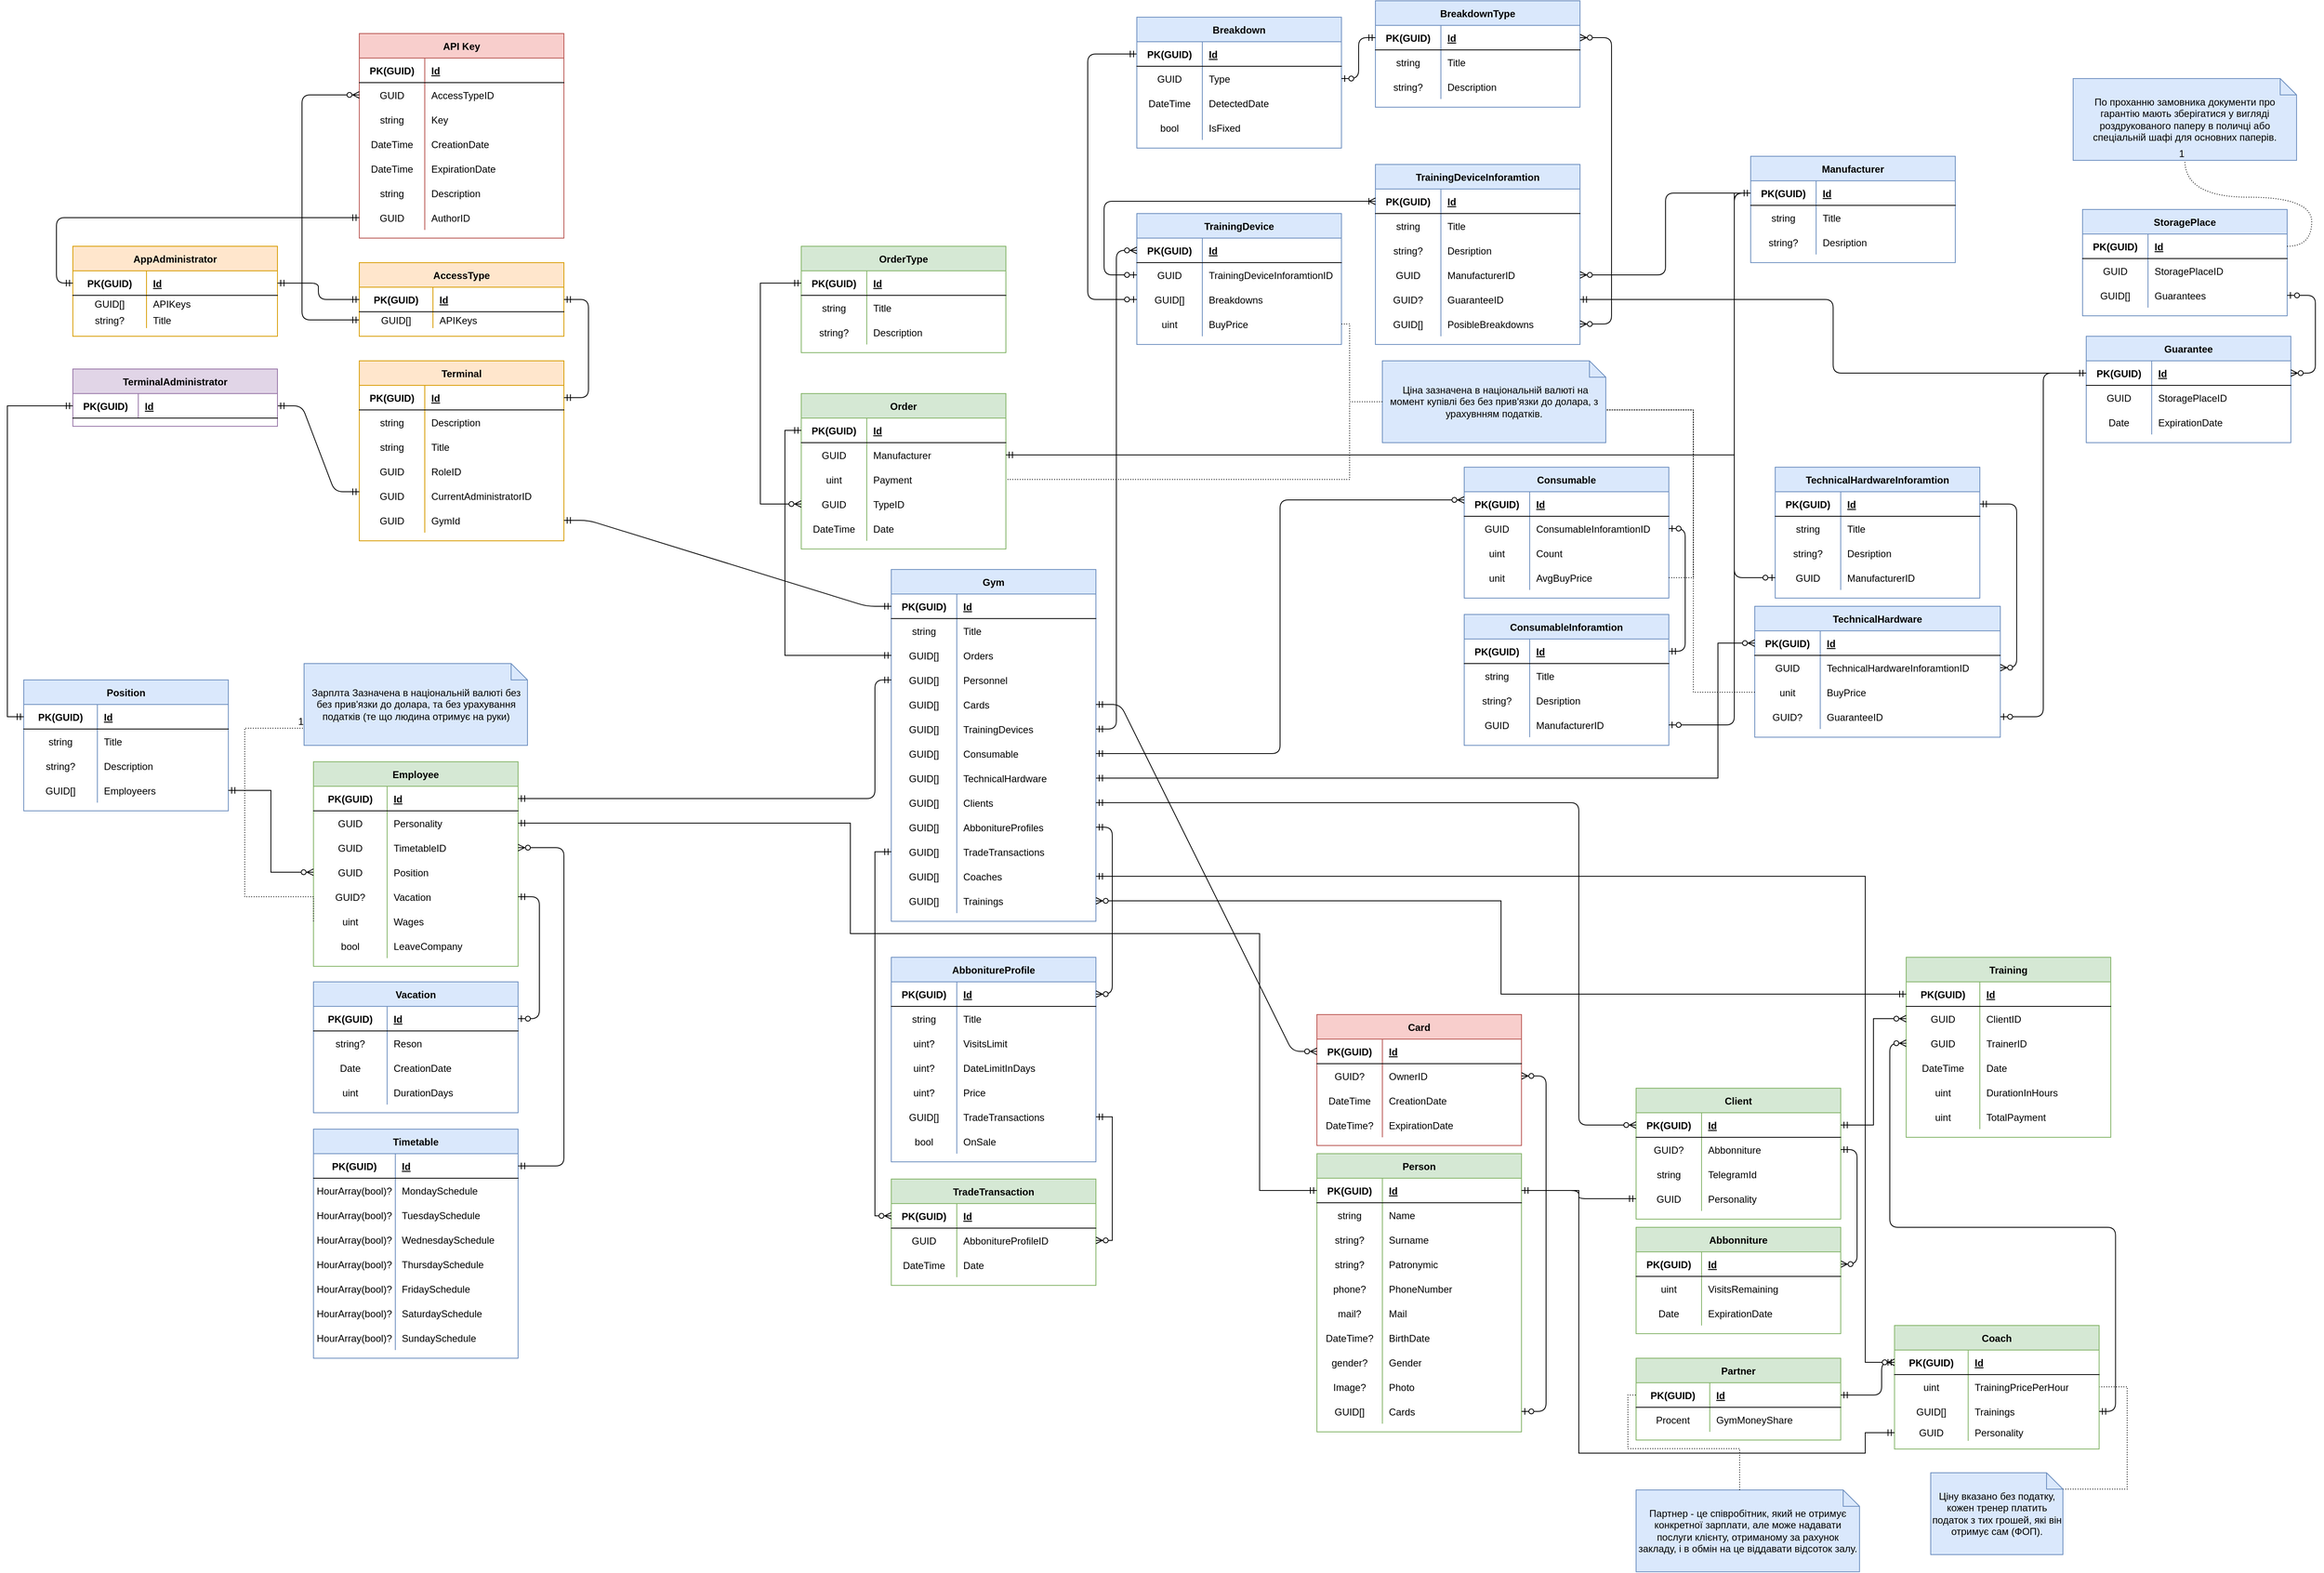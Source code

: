 <mxfile version="14.6.13" type="device"><diagram id="qENAyhD4cCS4J4Z95mlQ" name="Страница 1"><mxGraphModel dx="2500" dy="967" grid="1" gridSize="10" guides="1" tooltips="1" connect="1" arrows="1" fold="1" page="1" pageScale="1" pageWidth="827" pageHeight="1169" background="none" math="0" shadow="0"><root><mxCell id="0"/><mxCell id="1" parent="0"/><mxCell id="BD7mSTbxSXOUvieFCn6v-14" value="Terminal" style="shape=table;startSize=30;container=1;collapsible=1;childLayout=tableLayout;fixedRows=1;rowLines=0;fontStyle=1;align=center;resizeLast=1;fillColor=#ffe6cc;strokeColor=#d79b00;" parent="1" vertex="1"><mxGeometry x="-160" y="440" width="250" height="220" as="geometry"/></mxCell><mxCell id="BD7mSTbxSXOUvieFCn6v-15" value="" style="shape=partialRectangle;collapsible=0;dropTarget=0;pointerEvents=0;fillColor=none;top=0;left=0;bottom=1;right=0;points=[[0,0.5],[1,0.5]];portConstraint=eastwest;" parent="BD7mSTbxSXOUvieFCn6v-14" vertex="1"><mxGeometry y="30" width="250" height="30" as="geometry"/></mxCell><mxCell id="BD7mSTbxSXOUvieFCn6v-16" value="PK(GUID)" style="shape=partialRectangle;connectable=0;fillColor=none;top=0;left=0;bottom=0;right=0;fontStyle=1;overflow=hidden;" parent="BD7mSTbxSXOUvieFCn6v-15" vertex="1"><mxGeometry width="80" height="30" as="geometry"/></mxCell><mxCell id="BD7mSTbxSXOUvieFCn6v-17" value="Id" style="shape=partialRectangle;connectable=0;fillColor=none;top=0;left=0;bottom=0;right=0;align=left;spacingLeft=6;fontStyle=5;overflow=hidden;" parent="BD7mSTbxSXOUvieFCn6v-15" vertex="1"><mxGeometry x="80" width="170" height="30" as="geometry"/></mxCell><mxCell id="BD7mSTbxSXOUvieFCn6v-18" value="" style="shape=partialRectangle;collapsible=0;dropTarget=0;pointerEvents=0;fillColor=none;top=0;left=0;bottom=0;right=0;points=[[0,0.5],[1,0.5]];portConstraint=eastwest;" parent="BD7mSTbxSXOUvieFCn6v-14" vertex="1"><mxGeometry y="60" width="250" height="30" as="geometry"/></mxCell><mxCell id="BD7mSTbxSXOUvieFCn6v-19" value="string" style="shape=partialRectangle;connectable=0;fillColor=none;top=0;left=0;bottom=0;right=0;editable=1;overflow=hidden;" parent="BD7mSTbxSXOUvieFCn6v-18" vertex="1"><mxGeometry width="80" height="30" as="geometry"/></mxCell><mxCell id="BD7mSTbxSXOUvieFCn6v-20" value="Description" style="shape=partialRectangle;connectable=0;fillColor=none;top=0;left=0;bottom=0;right=0;align=left;spacingLeft=6;overflow=hidden;direction=west;flipH=1;" parent="BD7mSTbxSXOUvieFCn6v-18" vertex="1"><mxGeometry x="80" width="170" height="30" as="geometry"/></mxCell><mxCell id="BD7mSTbxSXOUvieFCn6v-21" value="" style="shape=partialRectangle;collapsible=0;dropTarget=0;pointerEvents=0;fillColor=none;top=0;left=0;bottom=0;right=0;points=[[0,0.5],[1,0.5]];portConstraint=eastwest;" parent="BD7mSTbxSXOUvieFCn6v-14" vertex="1"><mxGeometry y="90" width="250" height="30" as="geometry"/></mxCell><mxCell id="BD7mSTbxSXOUvieFCn6v-22" value="string" style="shape=partialRectangle;connectable=0;fillColor=none;top=0;left=0;bottom=0;right=0;editable=1;overflow=hidden;" parent="BD7mSTbxSXOUvieFCn6v-21" vertex="1"><mxGeometry width="80" height="30" as="geometry"/></mxCell><mxCell id="BD7mSTbxSXOUvieFCn6v-23" value="Title" style="shape=partialRectangle;connectable=0;fillColor=none;top=0;left=0;bottom=0;right=0;align=left;spacingLeft=6;overflow=hidden;" parent="BD7mSTbxSXOUvieFCn6v-21" vertex="1"><mxGeometry x="80" width="170" height="30" as="geometry"/></mxCell><mxCell id="BD7mSTbxSXOUvieFCn6v-24" value="" style="shape=partialRectangle;collapsible=0;dropTarget=0;pointerEvents=0;fillColor=none;top=0;left=0;bottom=0;right=0;points=[[0,0.5],[1,0.5]];portConstraint=eastwest;" parent="BD7mSTbxSXOUvieFCn6v-14" vertex="1"><mxGeometry y="120" width="250" height="30" as="geometry"/></mxCell><mxCell id="BD7mSTbxSXOUvieFCn6v-25" value="GUID" style="shape=partialRectangle;connectable=0;fillColor=none;top=0;left=0;bottom=0;right=0;editable=1;overflow=hidden;" parent="BD7mSTbxSXOUvieFCn6v-24" vertex="1"><mxGeometry width="80" height="30" as="geometry"/></mxCell><mxCell id="BD7mSTbxSXOUvieFCn6v-26" value="RoleID" style="shape=partialRectangle;connectable=0;fillColor=none;top=0;left=0;bottom=0;right=0;align=left;spacingLeft=6;overflow=hidden;" parent="BD7mSTbxSXOUvieFCn6v-24" vertex="1"><mxGeometry x="80" width="170" height="30" as="geometry"/></mxCell><mxCell id="BD7mSTbxSXOUvieFCn6v-91" style="shape=partialRectangle;collapsible=0;dropTarget=0;pointerEvents=0;fillColor=none;top=0;left=0;bottom=0;right=0;points=[[0,0.5],[1,0.5]];portConstraint=eastwest;" parent="BD7mSTbxSXOUvieFCn6v-14" vertex="1"><mxGeometry y="150" width="250" height="30" as="geometry"/></mxCell><mxCell id="BD7mSTbxSXOUvieFCn6v-92" value="GUID" style="shape=partialRectangle;connectable=0;fillColor=none;top=0;left=0;bottom=0;right=0;editable=1;overflow=hidden;" parent="BD7mSTbxSXOUvieFCn6v-91" vertex="1"><mxGeometry width="80" height="30" as="geometry"/></mxCell><mxCell id="BD7mSTbxSXOUvieFCn6v-93" value="CurrentAdministratorID" style="shape=partialRectangle;connectable=0;fillColor=none;top=0;left=0;bottom=0;right=0;align=left;spacingLeft=6;overflow=hidden;" parent="BD7mSTbxSXOUvieFCn6v-91" vertex="1"><mxGeometry x="80" width="170" height="30" as="geometry"/></mxCell><mxCell id="BD7mSTbxSXOUvieFCn6v-293" style="shape=partialRectangle;collapsible=0;dropTarget=0;pointerEvents=0;fillColor=none;top=0;left=0;bottom=0;right=0;points=[[0,0.5],[1,0.5]];portConstraint=eastwest;" parent="BD7mSTbxSXOUvieFCn6v-14" vertex="1"><mxGeometry y="180" width="250" height="30" as="geometry"/></mxCell><mxCell id="BD7mSTbxSXOUvieFCn6v-294" value="GUID" style="shape=partialRectangle;connectable=0;fillColor=none;top=0;left=0;bottom=0;right=0;editable=1;overflow=hidden;" parent="BD7mSTbxSXOUvieFCn6v-293" vertex="1"><mxGeometry width="80" height="30" as="geometry"/></mxCell><mxCell id="BD7mSTbxSXOUvieFCn6v-295" value="GymId" style="shape=partialRectangle;connectable=0;fillColor=none;top=0;left=0;bottom=0;right=0;align=left;spacingLeft=6;overflow=hidden;" parent="BD7mSTbxSXOUvieFCn6v-293" vertex="1"><mxGeometry x="80" width="170" height="30" as="geometry"/></mxCell><mxCell id="BD7mSTbxSXOUvieFCn6v-40" value="API Key" style="shape=table;startSize=30;container=1;collapsible=1;childLayout=tableLayout;fixedRows=1;rowLines=0;fontStyle=1;align=center;resizeLast=1;fillColor=#f8cecc;strokeColor=#b85450;" parent="1" vertex="1"><mxGeometry x="-160" y="40" width="250" height="250" as="geometry"><mxRectangle x="280" y="130" width="80" height="30" as="alternateBounds"/></mxGeometry></mxCell><mxCell id="BD7mSTbxSXOUvieFCn6v-41" value="" style="shape=partialRectangle;collapsible=0;dropTarget=0;pointerEvents=0;fillColor=none;top=0;left=0;bottom=1;right=0;points=[[0,0.5],[1,0.5]];portConstraint=eastwest;" parent="BD7mSTbxSXOUvieFCn6v-40" vertex="1"><mxGeometry y="30" width="250" height="30" as="geometry"/></mxCell><mxCell id="BD7mSTbxSXOUvieFCn6v-42" value="PK(GUID)" style="shape=partialRectangle;connectable=0;fillColor=none;top=0;left=0;bottom=0;right=0;fontStyle=1;overflow=hidden;" parent="BD7mSTbxSXOUvieFCn6v-41" vertex="1"><mxGeometry width="80" height="30" as="geometry"/></mxCell><mxCell id="BD7mSTbxSXOUvieFCn6v-43" value="Id" style="shape=partialRectangle;connectable=0;fillColor=none;top=0;left=0;bottom=0;right=0;align=left;spacingLeft=6;fontStyle=5;overflow=hidden;" parent="BD7mSTbxSXOUvieFCn6v-41" vertex="1"><mxGeometry x="80" width="170" height="30" as="geometry"/></mxCell><mxCell id="BD7mSTbxSXOUvieFCn6v-44" value="" style="shape=partialRectangle;collapsible=0;dropTarget=0;pointerEvents=0;fillColor=none;top=0;left=0;bottom=0;right=0;points=[[0,0.5],[1,0.5]];portConstraint=eastwest;" parent="BD7mSTbxSXOUvieFCn6v-40" vertex="1"><mxGeometry y="60" width="250" height="30" as="geometry"/></mxCell><mxCell id="BD7mSTbxSXOUvieFCn6v-45" value="GUID" style="shape=partialRectangle;connectable=0;fillColor=none;top=0;left=0;bottom=0;right=0;editable=1;overflow=hidden;" parent="BD7mSTbxSXOUvieFCn6v-44" vertex="1"><mxGeometry width="80" height="30" as="geometry"/></mxCell><mxCell id="BD7mSTbxSXOUvieFCn6v-46" value="AccessTypeID" style="shape=partialRectangle;connectable=0;fillColor=none;top=0;left=0;bottom=0;right=0;align=left;spacingLeft=6;overflow=hidden;" parent="BD7mSTbxSXOUvieFCn6v-44" vertex="1"><mxGeometry x="80" width="170" height="30" as="geometry"/></mxCell><mxCell id="BD7mSTbxSXOUvieFCn6v-82" style="shape=partialRectangle;collapsible=0;dropTarget=0;pointerEvents=0;fillColor=none;top=0;left=0;bottom=0;right=0;points=[[0,0.5],[1,0.5]];portConstraint=eastwest;" parent="BD7mSTbxSXOUvieFCn6v-40" vertex="1"><mxGeometry y="90" width="250" height="30" as="geometry"/></mxCell><mxCell id="BD7mSTbxSXOUvieFCn6v-83" value="string" style="shape=partialRectangle;connectable=0;fillColor=none;top=0;left=0;bottom=0;right=0;editable=1;overflow=hidden;" parent="BD7mSTbxSXOUvieFCn6v-82" vertex="1"><mxGeometry width="80" height="30" as="geometry"/></mxCell><mxCell id="BD7mSTbxSXOUvieFCn6v-84" value="Key" style="shape=partialRectangle;connectable=0;fillColor=none;top=0;left=0;bottom=0;right=0;align=left;spacingLeft=6;overflow=hidden;" parent="BD7mSTbxSXOUvieFCn6v-82" vertex="1"><mxGeometry x="80" width="170" height="30" as="geometry"/></mxCell><mxCell id="BD7mSTbxSXOUvieFCn6v-47" value="" style="shape=partialRectangle;collapsible=0;dropTarget=0;pointerEvents=0;fillColor=none;top=0;left=0;bottom=0;right=0;points=[[0,0.5],[1,0.5]];portConstraint=eastwest;" parent="BD7mSTbxSXOUvieFCn6v-40" vertex="1"><mxGeometry y="120" width="250" height="30" as="geometry"/></mxCell><mxCell id="BD7mSTbxSXOUvieFCn6v-48" value="DateTime" style="shape=partialRectangle;connectable=0;fillColor=none;top=0;left=0;bottom=0;right=0;editable=1;overflow=hidden;" parent="BD7mSTbxSXOUvieFCn6v-47" vertex="1"><mxGeometry width="80" height="30" as="geometry"/></mxCell><mxCell id="BD7mSTbxSXOUvieFCn6v-49" value="CreationDate" style="shape=partialRectangle;connectable=0;fillColor=none;top=0;left=0;bottom=0;right=0;align=left;spacingLeft=6;overflow=hidden;" parent="BD7mSTbxSXOUvieFCn6v-47" vertex="1"><mxGeometry x="80" width="170" height="30" as="geometry"/></mxCell><mxCell id="BD7mSTbxSXOUvieFCn6v-50" value="" style="shape=partialRectangle;collapsible=0;dropTarget=0;pointerEvents=0;fillColor=none;top=0;left=0;bottom=0;right=0;points=[[0,0.5],[1,0.5]];portConstraint=eastwest;" parent="BD7mSTbxSXOUvieFCn6v-40" vertex="1"><mxGeometry y="150" width="250" height="30" as="geometry"/></mxCell><mxCell id="BD7mSTbxSXOUvieFCn6v-51" value="DateTime" style="shape=partialRectangle;connectable=0;fillColor=none;top=0;left=0;bottom=0;right=0;editable=1;overflow=hidden;" parent="BD7mSTbxSXOUvieFCn6v-50" vertex="1"><mxGeometry width="80" height="30" as="geometry"/></mxCell><mxCell id="BD7mSTbxSXOUvieFCn6v-52" value="ExpirationDate" style="shape=partialRectangle;connectable=0;fillColor=none;top=0;left=0;bottom=0;right=0;align=left;spacingLeft=6;overflow=hidden;" parent="BD7mSTbxSXOUvieFCn6v-50" vertex="1"><mxGeometry x="80" width="170" height="30" as="geometry"/></mxCell><mxCell id="BD7mSTbxSXOUvieFCn6v-85" style="shape=partialRectangle;collapsible=0;dropTarget=0;pointerEvents=0;fillColor=none;top=0;left=0;bottom=0;right=0;points=[[0,0.5],[1,0.5]];portConstraint=eastwest;" parent="BD7mSTbxSXOUvieFCn6v-40" vertex="1"><mxGeometry y="180" width="250" height="30" as="geometry"/></mxCell><mxCell id="BD7mSTbxSXOUvieFCn6v-86" value="string" style="shape=partialRectangle;connectable=0;fillColor=none;top=0;left=0;bottom=0;right=0;editable=1;overflow=hidden;" parent="BD7mSTbxSXOUvieFCn6v-85" vertex="1"><mxGeometry width="80" height="30" as="geometry"/></mxCell><mxCell id="BD7mSTbxSXOUvieFCn6v-87" value="Description" style="shape=partialRectangle;connectable=0;fillColor=none;top=0;left=0;bottom=0;right=0;align=left;spacingLeft=6;overflow=hidden;" parent="BD7mSTbxSXOUvieFCn6v-85" vertex="1"><mxGeometry x="80" width="170" height="30" as="geometry"/></mxCell><mxCell id="BD7mSTbxSXOUvieFCn6v-79" style="shape=partialRectangle;collapsible=0;dropTarget=0;pointerEvents=0;fillColor=none;top=0;left=0;bottom=0;right=0;points=[[0,0.5],[1,0.5]];portConstraint=eastwest;" parent="BD7mSTbxSXOUvieFCn6v-40" vertex="1"><mxGeometry y="210" width="250" height="30" as="geometry"/></mxCell><mxCell id="BD7mSTbxSXOUvieFCn6v-80" value="GUID" style="shape=partialRectangle;connectable=0;fillColor=none;top=0;left=0;bottom=0;right=0;editable=1;overflow=hidden;" parent="BD7mSTbxSXOUvieFCn6v-79" vertex="1"><mxGeometry width="80" height="30" as="geometry"/></mxCell><mxCell id="BD7mSTbxSXOUvieFCn6v-81" value="AuthorID" style="shape=partialRectangle;connectable=0;fillColor=none;top=0;left=0;bottom=0;right=0;align=left;spacingLeft=6;overflow=hidden;" parent="BD7mSTbxSXOUvieFCn6v-79" vertex="1"><mxGeometry x="80" width="170" height="30" as="geometry"/></mxCell><mxCell id="BD7mSTbxSXOUvieFCn6v-94" value="Person" style="shape=table;startSize=30;container=1;collapsible=1;childLayout=tableLayout;fixedRows=1;rowLines=0;fontStyle=1;align=center;resizeLast=1;fillColor=#d5e8d4;strokeColor=#82b366;" parent="1" vertex="1"><mxGeometry x="1010" y="1409" width="250" height="340" as="geometry"/></mxCell><mxCell id="BD7mSTbxSXOUvieFCn6v-95" value="" style="shape=partialRectangle;collapsible=0;dropTarget=0;pointerEvents=0;fillColor=none;top=0;left=0;bottom=1;right=0;points=[[0,0.5],[1,0.5]];portConstraint=eastwest;" parent="BD7mSTbxSXOUvieFCn6v-94" vertex="1"><mxGeometry y="30" width="250" height="30" as="geometry"/></mxCell><mxCell id="BD7mSTbxSXOUvieFCn6v-96" value="PK(GUID)" style="shape=partialRectangle;connectable=0;fillColor=none;top=0;left=0;bottom=0;right=0;fontStyle=1;overflow=hidden;" parent="BD7mSTbxSXOUvieFCn6v-95" vertex="1"><mxGeometry width="80" height="30" as="geometry"/></mxCell><mxCell id="BD7mSTbxSXOUvieFCn6v-97" value="Id" style="shape=partialRectangle;connectable=0;fillColor=none;top=0;left=0;bottom=0;right=0;align=left;spacingLeft=6;fontStyle=5;overflow=hidden;" parent="BD7mSTbxSXOUvieFCn6v-95" vertex="1"><mxGeometry x="80" width="170" height="30" as="geometry"/></mxCell><mxCell id="BD7mSTbxSXOUvieFCn6v-98" value="" style="shape=partialRectangle;collapsible=0;dropTarget=0;pointerEvents=0;fillColor=none;top=0;left=0;bottom=0;right=0;points=[[0,0.5],[1,0.5]];portConstraint=eastwest;" parent="BD7mSTbxSXOUvieFCn6v-94" vertex="1"><mxGeometry y="60" width="250" height="30" as="geometry"/></mxCell><mxCell id="BD7mSTbxSXOUvieFCn6v-99" value="string" style="shape=partialRectangle;connectable=0;fillColor=none;top=0;left=0;bottom=0;right=0;editable=1;overflow=hidden;" parent="BD7mSTbxSXOUvieFCn6v-98" vertex="1"><mxGeometry width="80" height="30" as="geometry"/></mxCell><mxCell id="BD7mSTbxSXOUvieFCn6v-100" value="Name" style="shape=partialRectangle;connectable=0;fillColor=none;top=0;left=0;bottom=0;right=0;align=left;spacingLeft=6;overflow=hidden;direction=west;flipH=1;" parent="BD7mSTbxSXOUvieFCn6v-98" vertex="1"><mxGeometry x="80" width="170" height="30" as="geometry"/></mxCell><mxCell id="BD7mSTbxSXOUvieFCn6v-101" value="" style="shape=partialRectangle;collapsible=0;dropTarget=0;pointerEvents=0;fillColor=none;top=0;left=0;bottom=0;right=0;points=[[0,0.5],[1,0.5]];portConstraint=eastwest;" parent="BD7mSTbxSXOUvieFCn6v-94" vertex="1"><mxGeometry y="90" width="250" height="30" as="geometry"/></mxCell><mxCell id="BD7mSTbxSXOUvieFCn6v-102" value="string?" style="shape=partialRectangle;connectable=0;fillColor=none;top=0;left=0;bottom=0;right=0;editable=1;overflow=hidden;" parent="BD7mSTbxSXOUvieFCn6v-101" vertex="1"><mxGeometry width="80" height="30" as="geometry"/></mxCell><mxCell id="BD7mSTbxSXOUvieFCn6v-103" value="Surname" style="shape=partialRectangle;connectable=0;fillColor=none;top=0;left=0;bottom=0;right=0;align=left;spacingLeft=6;overflow=hidden;" parent="BD7mSTbxSXOUvieFCn6v-101" vertex="1"><mxGeometry x="80" width="170" height="30" as="geometry"/></mxCell><mxCell id="BD7mSTbxSXOUvieFCn6v-104" value="" style="shape=partialRectangle;collapsible=0;dropTarget=0;pointerEvents=0;fillColor=none;top=0;left=0;bottom=0;right=0;points=[[0,0.5],[1,0.5]];portConstraint=eastwest;" parent="BD7mSTbxSXOUvieFCn6v-94" vertex="1"><mxGeometry y="120" width="250" height="30" as="geometry"/></mxCell><mxCell id="BD7mSTbxSXOUvieFCn6v-105" value="string?" style="shape=partialRectangle;connectable=0;fillColor=none;top=0;left=0;bottom=0;right=0;editable=1;overflow=hidden;" parent="BD7mSTbxSXOUvieFCn6v-104" vertex="1"><mxGeometry width="80" height="30" as="geometry"/></mxCell><mxCell id="BD7mSTbxSXOUvieFCn6v-106" value="Patronymic" style="shape=partialRectangle;connectable=0;fillColor=none;top=0;left=0;bottom=0;right=0;align=left;spacingLeft=6;overflow=hidden;" parent="BD7mSTbxSXOUvieFCn6v-104" vertex="1"><mxGeometry x="80" width="170" height="30" as="geometry"/></mxCell><mxCell id="BD7mSTbxSXOUvieFCn6v-675" style="shape=partialRectangle;collapsible=0;dropTarget=0;pointerEvents=0;fillColor=none;top=0;left=0;bottom=0;right=0;points=[[0,0.5],[1,0.5]];portConstraint=eastwest;" parent="BD7mSTbxSXOUvieFCn6v-94" vertex="1"><mxGeometry y="150" width="250" height="30" as="geometry"/></mxCell><mxCell id="BD7mSTbxSXOUvieFCn6v-676" value="phone?" style="shape=partialRectangle;connectable=0;fillColor=none;top=0;left=0;bottom=0;right=0;editable=1;overflow=hidden;" parent="BD7mSTbxSXOUvieFCn6v-675" vertex="1"><mxGeometry width="80" height="30" as="geometry"/></mxCell><mxCell id="BD7mSTbxSXOUvieFCn6v-677" value="PhoneNumber" style="shape=partialRectangle;connectable=0;fillColor=none;top=0;left=0;bottom=0;right=0;align=left;spacingLeft=6;overflow=hidden;" parent="BD7mSTbxSXOUvieFCn6v-675" vertex="1"><mxGeometry x="80" width="170" height="30" as="geometry"/></mxCell><mxCell id="BD7mSTbxSXOUvieFCn6v-678" style="shape=partialRectangle;collapsible=0;dropTarget=0;pointerEvents=0;fillColor=none;top=0;left=0;bottom=0;right=0;points=[[0,0.5],[1,0.5]];portConstraint=eastwest;" parent="BD7mSTbxSXOUvieFCn6v-94" vertex="1"><mxGeometry y="180" width="250" height="30" as="geometry"/></mxCell><mxCell id="BD7mSTbxSXOUvieFCn6v-679" value="mail?" style="shape=partialRectangle;connectable=0;fillColor=none;top=0;left=0;bottom=0;right=0;editable=1;overflow=hidden;" parent="BD7mSTbxSXOUvieFCn6v-678" vertex="1"><mxGeometry width="80" height="30" as="geometry"/></mxCell><mxCell id="BD7mSTbxSXOUvieFCn6v-680" value="Mail" style="shape=partialRectangle;connectable=0;fillColor=none;top=0;left=0;bottom=0;right=0;align=left;spacingLeft=6;overflow=hidden;" parent="BD7mSTbxSXOUvieFCn6v-678" vertex="1"><mxGeometry x="80" width="170" height="30" as="geometry"/></mxCell><mxCell id="BD7mSTbxSXOUvieFCn6v-107" style="shape=partialRectangle;collapsible=0;dropTarget=0;pointerEvents=0;fillColor=none;top=0;left=0;bottom=0;right=0;points=[[0,0.5],[1,0.5]];portConstraint=eastwest;" parent="BD7mSTbxSXOUvieFCn6v-94" vertex="1"><mxGeometry y="210" width="250" height="30" as="geometry"/></mxCell><mxCell id="BD7mSTbxSXOUvieFCn6v-108" value="DateTime?" style="shape=partialRectangle;connectable=0;fillColor=none;top=0;left=0;bottom=0;right=0;editable=1;overflow=hidden;" parent="BD7mSTbxSXOUvieFCn6v-107" vertex="1"><mxGeometry width="80" height="30" as="geometry"/></mxCell><mxCell id="BD7mSTbxSXOUvieFCn6v-109" value="BirthDate" style="shape=partialRectangle;connectable=0;fillColor=none;top=0;left=0;bottom=0;right=0;align=left;spacingLeft=6;overflow=hidden;" parent="BD7mSTbxSXOUvieFCn6v-107" vertex="1"><mxGeometry x="80" width="170" height="30" as="geometry"/></mxCell><mxCell id="BD7mSTbxSXOUvieFCn6v-110" style="shape=partialRectangle;collapsible=0;dropTarget=0;pointerEvents=0;fillColor=none;top=0;left=0;bottom=0;right=0;points=[[0,0.5],[1,0.5]];portConstraint=eastwest;" parent="BD7mSTbxSXOUvieFCn6v-94" vertex="1"><mxGeometry y="240" width="250" height="30" as="geometry"/></mxCell><mxCell id="BD7mSTbxSXOUvieFCn6v-111" value="gender?" style="shape=partialRectangle;connectable=0;fillColor=none;top=0;left=0;bottom=0;right=0;editable=1;overflow=hidden;" parent="BD7mSTbxSXOUvieFCn6v-110" vertex="1"><mxGeometry width="80" height="30" as="geometry"/></mxCell><mxCell id="BD7mSTbxSXOUvieFCn6v-112" value="Gender" style="shape=partialRectangle;connectable=0;fillColor=none;top=0;left=0;bottom=0;right=0;align=left;spacingLeft=6;overflow=hidden;" parent="BD7mSTbxSXOUvieFCn6v-110" vertex="1"><mxGeometry x="80" width="170" height="30" as="geometry"/></mxCell><mxCell id="BD7mSTbxSXOUvieFCn6v-211" style="shape=partialRectangle;collapsible=0;dropTarget=0;pointerEvents=0;fillColor=none;top=0;left=0;bottom=0;right=0;points=[[0,0.5],[1,0.5]];portConstraint=eastwest;" parent="BD7mSTbxSXOUvieFCn6v-94" vertex="1"><mxGeometry y="270" width="250" height="30" as="geometry"/></mxCell><mxCell id="BD7mSTbxSXOUvieFCn6v-212" value="Image?" style="shape=partialRectangle;connectable=0;fillColor=none;top=0;left=0;bottom=0;right=0;editable=1;overflow=hidden;" parent="BD7mSTbxSXOUvieFCn6v-211" vertex="1"><mxGeometry width="80" height="30" as="geometry"/></mxCell><mxCell id="BD7mSTbxSXOUvieFCn6v-213" value="Photo" style="shape=partialRectangle;connectable=0;fillColor=none;top=0;left=0;bottom=0;right=0;align=left;spacingLeft=6;overflow=hidden;" parent="BD7mSTbxSXOUvieFCn6v-211" vertex="1"><mxGeometry x="80" width="170" height="30" as="geometry"/></mxCell><mxCell id="BD7mSTbxSXOUvieFCn6v-646" style="shape=partialRectangle;collapsible=0;dropTarget=0;pointerEvents=0;fillColor=none;top=0;left=0;bottom=0;right=0;points=[[0,0.5],[1,0.5]];portConstraint=eastwest;" parent="BD7mSTbxSXOUvieFCn6v-94" vertex="1"><mxGeometry y="300" width="250" height="30" as="geometry"/></mxCell><mxCell id="BD7mSTbxSXOUvieFCn6v-647" value="GUID[]" style="shape=partialRectangle;connectable=0;fillColor=none;top=0;left=0;bottom=0;right=0;editable=1;overflow=hidden;" parent="BD7mSTbxSXOUvieFCn6v-646" vertex="1"><mxGeometry width="80" height="30" as="geometry"/></mxCell><mxCell id="BD7mSTbxSXOUvieFCn6v-648" value="Cards" style="shape=partialRectangle;connectable=0;fillColor=none;top=0;left=0;bottom=0;right=0;align=left;spacingLeft=6;overflow=hidden;" parent="BD7mSTbxSXOUvieFCn6v-646" vertex="1"><mxGeometry x="80" width="170" height="30" as="geometry"/></mxCell><mxCell id="BD7mSTbxSXOUvieFCn6v-139" value="" style="edgeStyle=entityRelationEdgeStyle;fontSize=12;html=1;endArrow=ERmandOne;startArrow=ERmandOne;entryX=0;entryY=0.333;entryDx=0;entryDy=0;entryPerimeter=0;exitX=1;exitY=0.5;exitDx=0;exitDy=0;" parent="1" source="BD7mSTbxSXOUvieFCn6v-114" target="BD7mSTbxSXOUvieFCn6v-91" edge="1"><mxGeometry width="100" height="100" relative="1" as="geometry"><mxPoint x="-150" y="635" as="sourcePoint"/><mxPoint x="-50" y="535" as="targetPoint"/></mxGeometry></mxCell><mxCell id="BD7mSTbxSXOUvieFCn6v-140" value="Employee" style="shape=table;startSize=30;container=1;collapsible=1;childLayout=tableLayout;fixedRows=1;rowLines=0;fontStyle=1;align=center;resizeLast=1;fillColor=#d5e8d4;strokeColor=#82b366;" parent="1" vertex="1"><mxGeometry x="-216" y="930" width="250" height="250" as="geometry"/></mxCell><mxCell id="BD7mSTbxSXOUvieFCn6v-141" value="" style="shape=partialRectangle;collapsible=0;dropTarget=0;pointerEvents=0;fillColor=none;top=0;left=0;bottom=1;right=0;points=[[0,0.5],[1,0.5]];portConstraint=eastwest;" parent="BD7mSTbxSXOUvieFCn6v-140" vertex="1"><mxGeometry y="30" width="250" height="30" as="geometry"/></mxCell><mxCell id="BD7mSTbxSXOUvieFCn6v-142" value="PK(GUID)" style="shape=partialRectangle;connectable=0;fillColor=none;top=0;left=0;bottom=0;right=0;fontStyle=1;overflow=hidden;" parent="BD7mSTbxSXOUvieFCn6v-141" vertex="1"><mxGeometry width="90" height="30" as="geometry"/></mxCell><mxCell id="BD7mSTbxSXOUvieFCn6v-143" value="Id" style="shape=partialRectangle;connectable=0;fillColor=none;top=0;left=0;bottom=0;right=0;align=left;spacingLeft=6;fontStyle=5;overflow=hidden;" parent="BD7mSTbxSXOUvieFCn6v-141" vertex="1"><mxGeometry x="90" width="160" height="30" as="geometry"/></mxCell><mxCell id="6nWaxIJilBERjV_TFHiG-91" style="shape=partialRectangle;collapsible=0;dropTarget=0;pointerEvents=0;fillColor=none;top=0;left=0;bottom=0;right=0;points=[[0,0.5],[1,0.5]];portConstraint=eastwest;" parent="BD7mSTbxSXOUvieFCn6v-140" vertex="1"><mxGeometry y="60" width="250" height="30" as="geometry"/></mxCell><mxCell id="6nWaxIJilBERjV_TFHiG-92" value="GUID" style="shape=partialRectangle;connectable=0;fillColor=none;top=0;left=0;bottom=0;right=0;editable=1;overflow=hidden;" parent="6nWaxIJilBERjV_TFHiG-91" vertex="1"><mxGeometry width="90" height="30" as="geometry"/></mxCell><mxCell id="6nWaxIJilBERjV_TFHiG-93" value="Personality" style="shape=partialRectangle;connectable=0;fillColor=none;top=0;left=0;bottom=0;right=0;align=left;spacingLeft=6;overflow=hidden;" parent="6nWaxIJilBERjV_TFHiG-91" vertex="1"><mxGeometry x="90" width="160" height="30" as="geometry"/></mxCell><mxCell id="BD7mSTbxSXOUvieFCn6v-156" style="shape=partialRectangle;collapsible=0;dropTarget=0;pointerEvents=0;fillColor=none;top=0;left=0;bottom=0;right=0;points=[[0,0.5],[1,0.5]];portConstraint=eastwest;" parent="BD7mSTbxSXOUvieFCn6v-140" vertex="1"><mxGeometry y="90" width="250" height="30" as="geometry"/></mxCell><mxCell id="BD7mSTbxSXOUvieFCn6v-157" value="GUID" style="shape=partialRectangle;connectable=0;fillColor=none;top=0;left=0;bottom=0;right=0;editable=1;overflow=hidden;" parent="BD7mSTbxSXOUvieFCn6v-156" vertex="1"><mxGeometry width="90" height="30" as="geometry"/></mxCell><mxCell id="BD7mSTbxSXOUvieFCn6v-158" value="TimetableID" style="shape=partialRectangle;connectable=0;fillColor=none;top=0;left=0;bottom=0;right=0;align=left;spacingLeft=6;overflow=hidden;" parent="BD7mSTbxSXOUvieFCn6v-156" vertex="1"><mxGeometry x="90" width="160" height="30" as="geometry"/></mxCell><mxCell id="Agz1yl40vdQ-x7seOGTe-16" style="shape=partialRectangle;collapsible=0;dropTarget=0;pointerEvents=0;fillColor=none;top=0;left=0;bottom=0;right=0;points=[[0,0.5],[1,0.5]];portConstraint=eastwest;" parent="BD7mSTbxSXOUvieFCn6v-140" vertex="1"><mxGeometry y="120" width="250" height="30" as="geometry"/></mxCell><mxCell id="Agz1yl40vdQ-x7seOGTe-17" value="GUID" style="shape=partialRectangle;connectable=0;fillColor=none;top=0;left=0;bottom=0;right=0;editable=1;overflow=hidden;" parent="Agz1yl40vdQ-x7seOGTe-16" vertex="1"><mxGeometry width="90" height="30" as="geometry"/></mxCell><mxCell id="Agz1yl40vdQ-x7seOGTe-18" value="Position" style="shape=partialRectangle;connectable=0;fillColor=none;top=0;left=0;bottom=0;right=0;align=left;spacingLeft=6;overflow=hidden;" parent="Agz1yl40vdQ-x7seOGTe-16" vertex="1"><mxGeometry x="90" width="160" height="30" as="geometry"/></mxCell><mxCell id="BD7mSTbxSXOUvieFCn6v-244" style="shape=partialRectangle;collapsible=0;dropTarget=0;pointerEvents=0;fillColor=none;top=0;left=0;bottom=0;right=0;points=[[0,0.5],[1,0.5]];portConstraint=eastwest;" parent="BD7mSTbxSXOUvieFCn6v-140" vertex="1"><mxGeometry y="150" width="250" height="30" as="geometry"/></mxCell><mxCell id="BD7mSTbxSXOUvieFCn6v-245" value="GUID?" style="shape=partialRectangle;connectable=0;fillColor=none;top=0;left=0;bottom=0;right=0;editable=1;overflow=hidden;" parent="BD7mSTbxSXOUvieFCn6v-244" vertex="1"><mxGeometry width="90" height="30" as="geometry"/></mxCell><mxCell id="BD7mSTbxSXOUvieFCn6v-246" value="Vacation" style="shape=partialRectangle;connectable=0;fillColor=none;top=0;left=0;bottom=0;right=0;align=left;spacingLeft=6;overflow=hidden;" parent="BD7mSTbxSXOUvieFCn6v-244" vertex="1"><mxGeometry x="90" width="160" height="30" as="geometry"/></mxCell><mxCell id="6nWaxIJilBERjV_TFHiG-78" style="shape=partialRectangle;collapsible=0;dropTarget=0;pointerEvents=0;fillColor=none;top=0;left=0;bottom=0;right=0;points=[[0,0.5],[1,0.5]];portConstraint=eastwest;" parent="BD7mSTbxSXOUvieFCn6v-140" vertex="1"><mxGeometry y="180" width="250" height="30" as="geometry"/></mxCell><mxCell id="6nWaxIJilBERjV_TFHiG-79" value="uint" style="shape=partialRectangle;connectable=0;fillColor=none;top=0;left=0;bottom=0;right=0;editable=1;overflow=hidden;" parent="6nWaxIJilBERjV_TFHiG-78" vertex="1"><mxGeometry width="90" height="30" as="geometry"/></mxCell><mxCell id="6nWaxIJilBERjV_TFHiG-80" value="Wages" style="shape=partialRectangle;connectable=0;fillColor=none;top=0;left=0;bottom=0;right=0;align=left;spacingLeft=6;overflow=hidden;" parent="6nWaxIJilBERjV_TFHiG-78" vertex="1"><mxGeometry x="90" width="160" height="30" as="geometry"/></mxCell><mxCell id="6nWaxIJilBERjV_TFHiG-46" style="shape=partialRectangle;collapsible=0;dropTarget=0;pointerEvents=0;fillColor=none;top=0;left=0;bottom=0;right=0;points=[[0,0.5],[1,0.5]];portConstraint=eastwest;" parent="BD7mSTbxSXOUvieFCn6v-140" vertex="1"><mxGeometry y="210" width="250" height="30" as="geometry"/></mxCell><mxCell id="6nWaxIJilBERjV_TFHiG-47" value="bool" style="shape=partialRectangle;connectable=0;fillColor=none;top=0;left=0;bottom=0;right=0;editable=1;overflow=hidden;" parent="6nWaxIJilBERjV_TFHiG-46" vertex="1"><mxGeometry width="90" height="30" as="geometry"/></mxCell><mxCell id="6nWaxIJilBERjV_TFHiG-48" value="LeaveCompany" style="shape=partialRectangle;connectable=0;fillColor=none;top=0;left=0;bottom=0;right=0;align=left;spacingLeft=6;overflow=hidden;" parent="6nWaxIJilBERjV_TFHiG-46" vertex="1"><mxGeometry x="90" width="160" height="30" as="geometry"/></mxCell><mxCell id="BD7mSTbxSXOUvieFCn6v-160" value="Timetable" style="shape=table;startSize=30;container=1;collapsible=1;childLayout=tableLayout;fixedRows=1;rowLines=0;fontStyle=1;align=center;resizeLast=1;fillColor=#dae8fc;strokeColor=#6c8ebf;" parent="1" vertex="1"><mxGeometry x="-216" y="1379" width="250" height="280" as="geometry"/></mxCell><mxCell id="BD7mSTbxSXOUvieFCn6v-161" value="" style="shape=partialRectangle;collapsible=0;dropTarget=0;pointerEvents=0;fillColor=none;top=0;left=0;bottom=1;right=0;points=[[0,0.5],[1,0.5]];portConstraint=eastwest;" parent="BD7mSTbxSXOUvieFCn6v-160" vertex="1"><mxGeometry y="30" width="250" height="30" as="geometry"/></mxCell><mxCell id="BD7mSTbxSXOUvieFCn6v-162" value="PK(GUID)" style="shape=partialRectangle;connectable=0;fillColor=none;top=0;left=0;bottom=0;right=0;fontStyle=1;overflow=hidden;" parent="BD7mSTbxSXOUvieFCn6v-161" vertex="1"><mxGeometry width="100" height="30" as="geometry"/></mxCell><mxCell id="BD7mSTbxSXOUvieFCn6v-163" value="Id" style="shape=partialRectangle;connectable=0;fillColor=none;top=0;left=0;bottom=0;right=0;align=left;spacingLeft=6;fontStyle=5;overflow=hidden;" parent="BD7mSTbxSXOUvieFCn6v-161" vertex="1"><mxGeometry x="100" width="150" height="30" as="geometry"/></mxCell><mxCell id="BD7mSTbxSXOUvieFCn6v-164" style="shape=partialRectangle;collapsible=0;dropTarget=0;pointerEvents=0;fillColor=none;top=0;left=0;bottom=0;right=0;points=[[0,0.5],[1,0.5]];portConstraint=eastwest;" parent="BD7mSTbxSXOUvieFCn6v-160" vertex="1"><mxGeometry y="60" width="250" height="30" as="geometry"/></mxCell><mxCell id="BD7mSTbxSXOUvieFCn6v-165" value="HourArray(bool)?" style="shape=partialRectangle;connectable=0;fillColor=none;top=0;left=0;bottom=0;right=0;editable=1;overflow=hidden;" parent="BD7mSTbxSXOUvieFCn6v-164" vertex="1"><mxGeometry width="100" height="30" as="geometry"/></mxCell><mxCell id="BD7mSTbxSXOUvieFCn6v-166" value="MondaySchedule" style="shape=partialRectangle;connectable=0;fillColor=none;top=0;left=0;bottom=0;right=0;align=left;spacingLeft=6;overflow=hidden;" parent="BD7mSTbxSXOUvieFCn6v-164" vertex="1"><mxGeometry x="100" width="150" height="30" as="geometry"/></mxCell><mxCell id="BD7mSTbxSXOUvieFCn6v-182" style="shape=partialRectangle;collapsible=0;dropTarget=0;pointerEvents=0;fillColor=none;top=0;left=0;bottom=0;right=0;points=[[0,0.5],[1,0.5]];portConstraint=eastwest;" parent="BD7mSTbxSXOUvieFCn6v-160" vertex="1"><mxGeometry y="90" width="250" height="30" as="geometry"/></mxCell><mxCell id="BD7mSTbxSXOUvieFCn6v-183" value="HourArray(bool)?" style="shape=partialRectangle;connectable=0;fillColor=none;top=0;left=0;bottom=0;right=0;editable=1;overflow=hidden;" parent="BD7mSTbxSXOUvieFCn6v-182" vertex="1"><mxGeometry width="100" height="30" as="geometry"/></mxCell><mxCell id="BD7mSTbxSXOUvieFCn6v-184" value="TuesdaySchedule" style="shape=partialRectangle;connectable=0;fillColor=none;top=0;left=0;bottom=0;right=0;align=left;spacingLeft=6;overflow=hidden;" parent="BD7mSTbxSXOUvieFCn6v-182" vertex="1"><mxGeometry x="100" width="150" height="30" as="geometry"/></mxCell><mxCell id="BD7mSTbxSXOUvieFCn6v-179" style="shape=partialRectangle;collapsible=0;dropTarget=0;pointerEvents=0;fillColor=none;top=0;left=0;bottom=0;right=0;points=[[0,0.5],[1,0.5]];portConstraint=eastwest;" parent="BD7mSTbxSXOUvieFCn6v-160" vertex="1"><mxGeometry y="120" width="250" height="30" as="geometry"/></mxCell><mxCell id="BD7mSTbxSXOUvieFCn6v-180" value="HourArray(bool)?" style="shape=partialRectangle;connectable=0;fillColor=none;top=0;left=0;bottom=0;right=0;editable=1;overflow=hidden;" parent="BD7mSTbxSXOUvieFCn6v-179" vertex="1"><mxGeometry width="100" height="30" as="geometry"/></mxCell><mxCell id="BD7mSTbxSXOUvieFCn6v-181" value="WednesdaySchedule" style="shape=partialRectangle;connectable=0;fillColor=none;top=0;left=0;bottom=0;right=0;align=left;spacingLeft=6;overflow=hidden;" parent="BD7mSTbxSXOUvieFCn6v-179" vertex="1"><mxGeometry x="100" width="150" height="30" as="geometry"/></mxCell><mxCell id="BD7mSTbxSXOUvieFCn6v-176" style="shape=partialRectangle;collapsible=0;dropTarget=0;pointerEvents=0;fillColor=none;top=0;left=0;bottom=0;right=0;points=[[0,0.5],[1,0.5]];portConstraint=eastwest;" parent="BD7mSTbxSXOUvieFCn6v-160" vertex="1"><mxGeometry y="150" width="250" height="30" as="geometry"/></mxCell><mxCell id="BD7mSTbxSXOUvieFCn6v-177" value="HourArray(bool)?" style="shape=partialRectangle;connectable=0;fillColor=none;top=0;left=0;bottom=0;right=0;editable=1;overflow=hidden;" parent="BD7mSTbxSXOUvieFCn6v-176" vertex="1"><mxGeometry width="100" height="30" as="geometry"/></mxCell><mxCell id="BD7mSTbxSXOUvieFCn6v-178" value="ThursdaySchedule" style="shape=partialRectangle;connectable=0;fillColor=none;top=0;left=0;bottom=0;right=0;align=left;spacingLeft=6;overflow=hidden;" parent="BD7mSTbxSXOUvieFCn6v-176" vertex="1"><mxGeometry x="100" width="150" height="30" as="geometry"/></mxCell><mxCell id="BD7mSTbxSXOUvieFCn6v-173" style="shape=partialRectangle;collapsible=0;dropTarget=0;pointerEvents=0;fillColor=none;top=0;left=0;bottom=0;right=0;points=[[0,0.5],[1,0.5]];portConstraint=eastwest;" parent="BD7mSTbxSXOUvieFCn6v-160" vertex="1"><mxGeometry y="180" width="250" height="30" as="geometry"/></mxCell><mxCell id="BD7mSTbxSXOUvieFCn6v-174" value="HourArray(bool)?" style="shape=partialRectangle;connectable=0;fillColor=none;top=0;left=0;bottom=0;right=0;editable=1;overflow=hidden;" parent="BD7mSTbxSXOUvieFCn6v-173" vertex="1"><mxGeometry width="100" height="30" as="geometry"/></mxCell><mxCell id="BD7mSTbxSXOUvieFCn6v-175" value="FridaySchedule" style="shape=partialRectangle;connectable=0;fillColor=none;top=0;left=0;bottom=0;right=0;align=left;spacingLeft=6;overflow=hidden;" parent="BD7mSTbxSXOUvieFCn6v-173" vertex="1"><mxGeometry x="100" width="150" height="30" as="geometry"/></mxCell><mxCell id="BD7mSTbxSXOUvieFCn6v-170" style="shape=partialRectangle;collapsible=0;dropTarget=0;pointerEvents=0;fillColor=none;top=0;left=0;bottom=0;right=0;points=[[0,0.5],[1,0.5]];portConstraint=eastwest;" parent="BD7mSTbxSXOUvieFCn6v-160" vertex="1"><mxGeometry y="210" width="250" height="30" as="geometry"/></mxCell><mxCell id="BD7mSTbxSXOUvieFCn6v-171" value="HourArray(bool)?" style="shape=partialRectangle;connectable=0;fillColor=none;top=0;left=0;bottom=0;right=0;editable=1;overflow=hidden;" parent="BD7mSTbxSXOUvieFCn6v-170" vertex="1"><mxGeometry width="100" height="30" as="geometry"/></mxCell><mxCell id="BD7mSTbxSXOUvieFCn6v-172" value="SaturdaySchedule" style="shape=partialRectangle;connectable=0;fillColor=none;top=0;left=0;bottom=0;right=0;align=left;spacingLeft=6;overflow=hidden;" parent="BD7mSTbxSXOUvieFCn6v-170" vertex="1"><mxGeometry x="100" width="150" height="30" as="geometry"/></mxCell><mxCell id="BD7mSTbxSXOUvieFCn6v-167" style="shape=partialRectangle;collapsible=0;dropTarget=0;pointerEvents=0;fillColor=none;top=0;left=0;bottom=0;right=0;points=[[0,0.5],[1,0.5]];portConstraint=eastwest;" parent="BD7mSTbxSXOUvieFCn6v-160" vertex="1"><mxGeometry y="240" width="250" height="30" as="geometry"/></mxCell><mxCell id="BD7mSTbxSXOUvieFCn6v-168" value="HourArray(bool)?" style="shape=partialRectangle;connectable=0;fillColor=none;top=0;left=0;bottom=0;right=0;editable=1;overflow=hidden;" parent="BD7mSTbxSXOUvieFCn6v-167" vertex="1"><mxGeometry width="100" height="30" as="geometry"/></mxCell><mxCell id="BD7mSTbxSXOUvieFCn6v-169" value="SundaySchedule" style="shape=partialRectangle;connectable=0;fillColor=none;top=0;left=0;bottom=0;right=0;align=left;spacingLeft=6;overflow=hidden;" parent="BD7mSTbxSXOUvieFCn6v-167" vertex="1"><mxGeometry x="100" width="150" height="30" as="geometry"/></mxCell><mxCell id="BD7mSTbxSXOUvieFCn6v-189" value="" style="edgeStyle=elbowEdgeStyle;fontSize=12;html=1;endArrow=ERmandOne;startArrow=ERzeroToMany;endFill=0;entryX=0;entryY=0.5;entryDx=0;entryDy=0;exitX=0;exitY=0.5;exitDx=0;exitDy=0;elbow=vertical;" parent="1" source="BD7mSTbxSXOUvieFCn6v-44" target="BD7mSTbxSXOUvieFCn6v-278" edge="1"><mxGeometry width="100" height="100" relative="1" as="geometry"><mxPoint x="-310" y="120" as="sourcePoint"/><mxPoint x="644" y="-5" as="targetPoint"/><Array as="points"><mxPoint x="-230" y="240"/></Array></mxGeometry></mxCell><mxCell id="BD7mSTbxSXOUvieFCn6v-190" value="Card" style="shape=table;startSize=30;container=1;collapsible=1;childLayout=tableLayout;fixedRows=1;rowLines=0;fontStyle=1;align=center;resizeLast=1;fillColor=#f8cecc;strokeColor=#b85450;" parent="1" vertex="1"><mxGeometry x="1010" y="1239" width="250" height="160" as="geometry"/></mxCell><mxCell id="BD7mSTbxSXOUvieFCn6v-191" value="" style="shape=partialRectangle;collapsible=0;dropTarget=0;pointerEvents=0;fillColor=none;top=0;left=0;bottom=1;right=0;points=[[0,0.5],[1,0.5]];portConstraint=eastwest;" parent="BD7mSTbxSXOUvieFCn6v-190" vertex="1"><mxGeometry y="30" width="250" height="30" as="geometry"/></mxCell><mxCell id="BD7mSTbxSXOUvieFCn6v-192" value="PK(GUID)" style="shape=partialRectangle;connectable=0;fillColor=none;top=0;left=0;bottom=0;right=0;fontStyle=1;overflow=hidden;" parent="BD7mSTbxSXOUvieFCn6v-191" vertex="1"><mxGeometry width="80" height="30" as="geometry"/></mxCell><mxCell id="BD7mSTbxSXOUvieFCn6v-193" value="Id" style="shape=partialRectangle;connectable=0;fillColor=none;top=0;left=0;bottom=0;right=0;align=left;spacingLeft=6;fontStyle=5;overflow=hidden;" parent="BD7mSTbxSXOUvieFCn6v-191" vertex="1"><mxGeometry x="80" width="170" height="30" as="geometry"/></mxCell><mxCell id="BD7mSTbxSXOUvieFCn6v-194" value="" style="shape=partialRectangle;collapsible=0;dropTarget=0;pointerEvents=0;fillColor=none;top=0;left=0;bottom=0;right=0;points=[[0,0.5],[1,0.5]];portConstraint=eastwest;" parent="BD7mSTbxSXOUvieFCn6v-190" vertex="1"><mxGeometry y="60" width="250" height="30" as="geometry"/></mxCell><mxCell id="BD7mSTbxSXOUvieFCn6v-195" value="GUID?" style="shape=partialRectangle;connectable=0;fillColor=none;top=0;left=0;bottom=0;right=0;editable=1;overflow=hidden;" parent="BD7mSTbxSXOUvieFCn6v-194" vertex="1"><mxGeometry width="80" height="30" as="geometry"/></mxCell><mxCell id="BD7mSTbxSXOUvieFCn6v-196" value="OwnerID" style="shape=partialRectangle;connectable=0;fillColor=none;top=0;left=0;bottom=0;right=0;align=left;spacingLeft=6;overflow=hidden;direction=west;flipH=1;" parent="BD7mSTbxSXOUvieFCn6v-194" vertex="1"><mxGeometry x="80" width="170" height="30" as="geometry"/></mxCell><mxCell id="BD7mSTbxSXOUvieFCn6v-197" value="" style="shape=partialRectangle;collapsible=0;dropTarget=0;pointerEvents=0;fillColor=none;top=0;left=0;bottom=0;right=0;points=[[0,0.5],[1,0.5]];portConstraint=eastwest;" parent="BD7mSTbxSXOUvieFCn6v-190" vertex="1"><mxGeometry y="90" width="250" height="30" as="geometry"/></mxCell><mxCell id="BD7mSTbxSXOUvieFCn6v-198" value="DateTime" style="shape=partialRectangle;connectable=0;fillColor=none;top=0;left=0;bottom=0;right=0;editable=1;overflow=hidden;" parent="BD7mSTbxSXOUvieFCn6v-197" vertex="1"><mxGeometry width="80" height="30" as="geometry"/></mxCell><mxCell id="BD7mSTbxSXOUvieFCn6v-199" value="CreationDate" style="shape=partialRectangle;connectable=0;fillColor=none;top=0;left=0;bottom=0;right=0;align=left;spacingLeft=6;overflow=hidden;" parent="BD7mSTbxSXOUvieFCn6v-197" vertex="1"><mxGeometry x="80" width="170" height="30" as="geometry"/></mxCell><mxCell id="BD7mSTbxSXOUvieFCn6v-200" value="" style="shape=partialRectangle;collapsible=0;dropTarget=0;pointerEvents=0;fillColor=none;top=0;left=0;bottom=0;right=0;points=[[0,0.5],[1,0.5]];portConstraint=eastwest;" parent="BD7mSTbxSXOUvieFCn6v-190" vertex="1"><mxGeometry y="120" width="250" height="30" as="geometry"/></mxCell><mxCell id="BD7mSTbxSXOUvieFCn6v-201" value="DateTime?" style="shape=partialRectangle;connectable=0;fillColor=none;top=0;left=0;bottom=0;right=0;editable=1;overflow=hidden;" parent="BD7mSTbxSXOUvieFCn6v-200" vertex="1"><mxGeometry width="80" height="30" as="geometry"/></mxCell><mxCell id="BD7mSTbxSXOUvieFCn6v-202" value="ExpirationDate" style="shape=partialRectangle;connectable=0;fillColor=none;top=0;left=0;bottom=0;right=0;align=left;spacingLeft=6;overflow=hidden;" parent="BD7mSTbxSXOUvieFCn6v-200" vertex="1"><mxGeometry x="80" width="170" height="30" as="geometry"/></mxCell><mxCell id="BD7mSTbxSXOUvieFCn6v-209" value="" style="edgeStyle=entityRelationEdgeStyle;fontSize=12;html=1;endArrow=ERzeroToOne;startArrow=ERzeroToMany;entryX=1;entryY=0.5;entryDx=0;entryDy=0;startFill=1;endFill=1;" parent="1" source="BD7mSTbxSXOUvieFCn6v-194" target="BD7mSTbxSXOUvieFCn6v-646" edge="1"><mxGeometry width="100" height="100" relative="1" as="geometry"><mxPoint x="-37" y="1129" as="sourcePoint"/><mxPoint x="-97" y="1399" as="targetPoint"/></mxGeometry></mxCell><mxCell id="BD7mSTbxSXOUvieFCn6v-113" value="TerminalAdministrator" style="shape=table;startSize=30;container=1;collapsible=1;childLayout=tableLayout;fixedRows=1;rowLines=0;fontStyle=1;align=center;resizeLast=1;fillColor=#e1d5e7;strokeColor=#9673a6;" parent="1" vertex="1"><mxGeometry x="-510" y="450" width="250" height="70" as="geometry"/></mxCell><mxCell id="BD7mSTbxSXOUvieFCn6v-114" value="" style="shape=partialRectangle;collapsible=0;dropTarget=0;pointerEvents=0;fillColor=none;top=0;left=0;bottom=1;right=0;points=[[0,0.5],[1,0.5]];portConstraint=eastwest;" parent="BD7mSTbxSXOUvieFCn6v-113" vertex="1"><mxGeometry y="30" width="250" height="30" as="geometry"/></mxCell><mxCell id="BD7mSTbxSXOUvieFCn6v-115" value="PK(GUID)" style="shape=partialRectangle;connectable=0;fillColor=none;top=0;left=0;bottom=0;right=0;fontStyle=1;overflow=hidden;" parent="BD7mSTbxSXOUvieFCn6v-114" vertex="1"><mxGeometry width="80" height="30" as="geometry"/></mxCell><mxCell id="BD7mSTbxSXOUvieFCn6v-116" value="Id" style="shape=partialRectangle;connectable=0;fillColor=none;top=0;left=0;bottom=0;right=0;align=left;spacingLeft=6;fontStyle=5;overflow=hidden;" parent="BD7mSTbxSXOUvieFCn6v-114" vertex="1"><mxGeometry x="80" width="170" height="30" as="geometry"/></mxCell><mxCell id="BD7mSTbxSXOUvieFCn6v-227" value="Зарплта Зазначена в національній валюті без без прив'язки до долара, та без урахування податків (те що людина отримує на руки)" style="shape=note;size=20;whiteSpace=wrap;html=1;fillColor=#dae8fc;strokeColor=#6c8ebf;" parent="1" vertex="1"><mxGeometry x="-227.5" y="810" width="273" height="100" as="geometry"/></mxCell><mxCell id="BD7mSTbxSXOUvieFCn6v-230" value="" style="endArrow=none;html=1;rounded=0;dashed=1;dashPattern=1 2;exitX=0;exitY=0.5;exitDx=0;exitDy=0;edgeStyle=orthogonalEdgeStyle;" parent="1" source="6nWaxIJilBERjV_TFHiG-78" target="BD7mSTbxSXOUvieFCn6v-227" edge="1"><mxGeometry relative="1" as="geometry"><mxPoint x="-76" y="995" as="sourcePoint"/><mxPoint x="-340" y="889" as="targetPoint"/><Array as="points"><mxPoint x="-300" y="1095"/><mxPoint x="-300" y="889"/></Array></mxGeometry></mxCell><mxCell id="BD7mSTbxSXOUvieFCn6v-231" value="1" style="resizable=0;html=1;align=right;verticalAlign=bottom;" parent="BD7mSTbxSXOUvieFCn6v-230" connectable="0" vertex="1"><mxGeometry x="1" relative="1" as="geometry"/></mxCell><mxCell id="BD7mSTbxSXOUvieFCn6v-234" value="Vacation" style="shape=table;startSize=30;container=1;collapsible=1;childLayout=tableLayout;fixedRows=1;rowLines=0;fontStyle=1;align=center;resizeLast=1;fillColor=#dae8fc;strokeColor=#6c8ebf;" parent="1" vertex="1"><mxGeometry x="-216" y="1199" width="250" height="160" as="geometry"/></mxCell><mxCell id="BD7mSTbxSXOUvieFCn6v-235" value="" style="shape=partialRectangle;collapsible=0;dropTarget=0;pointerEvents=0;fillColor=none;top=0;left=0;bottom=1;right=0;points=[[0,0.5],[1,0.5]];portConstraint=eastwest;" parent="BD7mSTbxSXOUvieFCn6v-234" vertex="1"><mxGeometry y="30" width="250" height="30" as="geometry"/></mxCell><mxCell id="BD7mSTbxSXOUvieFCn6v-236" value="PK(GUID)" style="shape=partialRectangle;connectable=0;fillColor=none;top=0;left=0;bottom=0;right=0;fontStyle=1;overflow=hidden;" parent="BD7mSTbxSXOUvieFCn6v-235" vertex="1"><mxGeometry width="90" height="30" as="geometry"/></mxCell><mxCell id="BD7mSTbxSXOUvieFCn6v-237" value="Id" style="shape=partialRectangle;connectable=0;fillColor=none;top=0;left=0;bottom=0;right=0;align=left;spacingLeft=6;fontStyle=5;overflow=hidden;" parent="BD7mSTbxSXOUvieFCn6v-235" vertex="1"><mxGeometry x="90" width="160" height="30" as="geometry"/></mxCell><mxCell id="BD7mSTbxSXOUvieFCn6v-708" style="shape=partialRectangle;collapsible=0;dropTarget=0;pointerEvents=0;fillColor=none;top=0;left=0;bottom=0;right=0;points=[[0,0.5],[1,0.5]];portConstraint=eastwest;" parent="BD7mSTbxSXOUvieFCn6v-234" vertex="1"><mxGeometry y="60" width="250" height="30" as="geometry"/></mxCell><mxCell id="BD7mSTbxSXOUvieFCn6v-709" value="string?" style="shape=partialRectangle;connectable=0;fillColor=none;top=0;left=0;bottom=0;right=0;editable=1;overflow=hidden;" parent="BD7mSTbxSXOUvieFCn6v-708" vertex="1"><mxGeometry width="90" height="30" as="geometry"/></mxCell><mxCell id="BD7mSTbxSXOUvieFCn6v-710" value="Reson" style="shape=partialRectangle;connectable=0;fillColor=none;top=0;left=0;bottom=0;right=0;align=left;spacingLeft=6;overflow=hidden;" parent="BD7mSTbxSXOUvieFCn6v-708" vertex="1"><mxGeometry x="90" width="160" height="30" as="geometry"/></mxCell><mxCell id="BD7mSTbxSXOUvieFCn6v-257" style="shape=partialRectangle;collapsible=0;dropTarget=0;pointerEvents=0;fillColor=none;top=0;left=0;bottom=0;right=0;points=[[0,0.5],[1,0.5]];portConstraint=eastwest;" parent="BD7mSTbxSXOUvieFCn6v-234" vertex="1"><mxGeometry y="90" width="250" height="30" as="geometry"/></mxCell><mxCell id="BD7mSTbxSXOUvieFCn6v-258" value="Date" style="shape=partialRectangle;connectable=0;fillColor=none;top=0;left=0;bottom=0;right=0;editable=1;overflow=hidden;" parent="BD7mSTbxSXOUvieFCn6v-257" vertex="1"><mxGeometry width="90" height="30" as="geometry"/></mxCell><mxCell id="BD7mSTbxSXOUvieFCn6v-259" value="CreationDate" style="shape=partialRectangle;connectable=0;fillColor=none;top=0;left=0;bottom=0;right=0;align=left;spacingLeft=6;overflow=hidden;" parent="BD7mSTbxSXOUvieFCn6v-257" vertex="1"><mxGeometry x="90" width="160" height="30" as="geometry"/></mxCell><mxCell id="BD7mSTbxSXOUvieFCn6v-241" style="shape=partialRectangle;collapsible=0;dropTarget=0;pointerEvents=0;fillColor=none;top=0;left=0;bottom=0;right=0;points=[[0,0.5],[1,0.5]];portConstraint=eastwest;" parent="BD7mSTbxSXOUvieFCn6v-234" vertex="1"><mxGeometry y="120" width="250" height="30" as="geometry"/></mxCell><mxCell id="BD7mSTbxSXOUvieFCn6v-242" value="uint" style="shape=partialRectangle;connectable=0;fillColor=none;top=0;left=0;bottom=0;right=0;editable=1;overflow=hidden;" parent="BD7mSTbxSXOUvieFCn6v-241" vertex="1"><mxGeometry width="90" height="30" as="geometry"/></mxCell><mxCell id="BD7mSTbxSXOUvieFCn6v-243" value="DurationDays" style="shape=partialRectangle;connectable=0;fillColor=none;top=0;left=0;bottom=0;right=0;align=left;spacingLeft=6;overflow=hidden;" parent="BD7mSTbxSXOUvieFCn6v-241" vertex="1"><mxGeometry x="90" width="160" height="30" as="geometry"/></mxCell><mxCell id="BD7mSTbxSXOUvieFCn6v-247" value="" style="edgeStyle=elbowEdgeStyle;fontSize=12;html=1;endArrow=ERzeroToOne;startArrow=ERmandOne;entryX=1;entryY=0.5;entryDx=0;entryDy=0;exitX=1;exitY=0.5;exitDx=0;exitDy=0;" parent="1" source="BD7mSTbxSXOUvieFCn6v-244" target="BD7mSTbxSXOUvieFCn6v-235" edge="1"><mxGeometry width="100" height="100" relative="1" as="geometry"><mxPoint x="-360" y="1175" as="sourcePoint"/><mxPoint x="-123" y="1140" as="targetPoint"/><Array as="points"><mxPoint x="60" y="1170"/></Array></mxGeometry></mxCell><mxCell id="BD7mSTbxSXOUvieFCn6v-260" value="" style="edgeStyle=elbowEdgeStyle;fontSize=12;html=1;endArrow=ERzeroToMany;startArrow=ERmandOne;entryX=1;entryY=0.5;entryDx=0;entryDy=0;exitX=1;exitY=0.5;exitDx=0;exitDy=0;endFill=1;" parent="1" source="BD7mSTbxSXOUvieFCn6v-161" target="BD7mSTbxSXOUvieFCn6v-156" edge="1"><mxGeometry width="100" height="100" relative="1" as="geometry"><mxPoint x="-216" y="1345" as="sourcePoint"/><mxPoint x="-193" y="1470" as="targetPoint"/><Array as="points"><mxPoint x="90" y="1190"/></Array></mxGeometry></mxCell><mxCell id="BD7mSTbxSXOUvieFCn6v-261" value="AppAdministrator" style="shape=table;startSize=30;container=1;collapsible=1;childLayout=tableLayout;fixedRows=1;rowLines=0;fontStyle=1;align=center;resizeLast=1;fillColor=#ffe6cc;strokeColor=#d79b00;" parent="1" vertex="1"><mxGeometry x="-510" y="300" width="250" height="110" as="geometry"/></mxCell><mxCell id="BD7mSTbxSXOUvieFCn6v-262" value="" style="shape=partialRectangle;collapsible=0;dropTarget=0;pointerEvents=0;fillColor=none;top=0;left=0;bottom=1;right=0;points=[[0,0.5],[1,0.5]];portConstraint=eastwest;" parent="BD7mSTbxSXOUvieFCn6v-261" vertex="1"><mxGeometry y="30" width="250" height="30" as="geometry"/></mxCell><mxCell id="BD7mSTbxSXOUvieFCn6v-263" value="PK(GUID)" style="shape=partialRectangle;connectable=0;fillColor=none;top=0;left=0;bottom=0;right=0;fontStyle=1;overflow=hidden;" parent="BD7mSTbxSXOUvieFCn6v-262" vertex="1"><mxGeometry width="90" height="30" as="geometry"/></mxCell><mxCell id="BD7mSTbxSXOUvieFCn6v-264" value="Id" style="shape=partialRectangle;connectable=0;fillColor=none;top=0;left=0;bottom=0;right=0;align=left;spacingLeft=6;fontStyle=5;overflow=hidden;" parent="BD7mSTbxSXOUvieFCn6v-262" vertex="1"><mxGeometry x="90" width="160" height="30" as="geometry"/></mxCell><mxCell id="BD7mSTbxSXOUvieFCn6v-265" style="shape=partialRectangle;collapsible=0;dropTarget=0;pointerEvents=0;fillColor=none;top=0;left=0;bottom=0;right=0;points=[[0,0.5],[1,0.5]];portConstraint=eastwest;" parent="BD7mSTbxSXOUvieFCn6v-261" vertex="1"><mxGeometry y="60" width="250" height="20" as="geometry"/></mxCell><mxCell id="BD7mSTbxSXOUvieFCn6v-266" value="GUID[]" style="shape=partialRectangle;connectable=0;fillColor=none;top=0;left=0;bottom=0;right=0;editable=1;overflow=hidden;" parent="BD7mSTbxSXOUvieFCn6v-265" vertex="1"><mxGeometry width="90" height="20" as="geometry"/></mxCell><mxCell id="BD7mSTbxSXOUvieFCn6v-267" value="APIKeys" style="shape=partialRectangle;connectable=0;fillColor=none;top=0;left=0;bottom=0;right=0;align=left;spacingLeft=6;overflow=hidden;" parent="BD7mSTbxSXOUvieFCn6v-265" vertex="1"><mxGeometry x="90" width="160" height="20" as="geometry"/></mxCell><mxCell id="BD7mSTbxSXOUvieFCn6v-287" style="shape=partialRectangle;collapsible=0;dropTarget=0;pointerEvents=0;fillColor=none;top=0;left=0;bottom=0;right=0;points=[[0,0.5],[1,0.5]];portConstraint=eastwest;" parent="BD7mSTbxSXOUvieFCn6v-261" vertex="1"><mxGeometry y="80" width="250" height="20" as="geometry"/></mxCell><mxCell id="BD7mSTbxSXOUvieFCn6v-288" value="string?" style="shape=partialRectangle;connectable=0;fillColor=none;top=0;left=0;bottom=0;right=0;editable=1;overflow=hidden;" parent="BD7mSTbxSXOUvieFCn6v-287" vertex="1"><mxGeometry width="90" height="20" as="geometry"/></mxCell><mxCell id="BD7mSTbxSXOUvieFCn6v-289" value="Title" style="shape=partialRectangle;connectable=0;fillColor=none;top=0;left=0;bottom=0;right=0;align=left;spacingLeft=6;overflow=hidden;" parent="BD7mSTbxSXOUvieFCn6v-287" vertex="1"><mxGeometry x="90" width="160" height="20" as="geometry"/></mxCell><mxCell id="BD7mSTbxSXOUvieFCn6v-274" value="AccessType" style="shape=table;startSize=30;container=1;collapsible=1;childLayout=tableLayout;fixedRows=1;rowLines=0;fontStyle=1;align=center;resizeLast=1;fillColor=#ffe6cc;strokeColor=#d79b00;" parent="1" vertex="1"><mxGeometry x="-160" y="320" width="250" height="90" as="geometry"/></mxCell><mxCell id="BD7mSTbxSXOUvieFCn6v-275" value="" style="shape=partialRectangle;collapsible=0;dropTarget=0;pointerEvents=0;fillColor=none;top=0;left=0;bottom=1;right=0;points=[[0,0.5],[1,0.5]];portConstraint=eastwest;" parent="BD7mSTbxSXOUvieFCn6v-274" vertex="1"><mxGeometry y="30" width="250" height="30" as="geometry"/></mxCell><mxCell id="BD7mSTbxSXOUvieFCn6v-276" value="PK(GUID)" style="shape=partialRectangle;connectable=0;fillColor=none;top=0;left=0;bottom=0;right=0;fontStyle=1;overflow=hidden;" parent="BD7mSTbxSXOUvieFCn6v-275" vertex="1"><mxGeometry width="90" height="30" as="geometry"/></mxCell><mxCell id="BD7mSTbxSXOUvieFCn6v-277" value="Id" style="shape=partialRectangle;connectable=0;fillColor=none;top=0;left=0;bottom=0;right=0;align=left;spacingLeft=6;fontStyle=5;overflow=hidden;" parent="BD7mSTbxSXOUvieFCn6v-275" vertex="1"><mxGeometry x="90" width="160" height="30" as="geometry"/></mxCell><mxCell id="BD7mSTbxSXOUvieFCn6v-278" style="shape=partialRectangle;collapsible=0;dropTarget=0;pointerEvents=0;fillColor=none;top=0;left=0;bottom=0;right=0;points=[[0,0.5],[1,0.5]];portConstraint=eastwest;" parent="BD7mSTbxSXOUvieFCn6v-274" vertex="1"><mxGeometry y="60" width="250" height="20" as="geometry"/></mxCell><mxCell id="BD7mSTbxSXOUvieFCn6v-279" value="GUID[]" style="shape=partialRectangle;connectable=0;fillColor=none;top=0;left=0;bottom=0;right=0;editable=1;overflow=hidden;" parent="BD7mSTbxSXOUvieFCn6v-278" vertex="1"><mxGeometry width="90" height="20" as="geometry"/></mxCell><mxCell id="BD7mSTbxSXOUvieFCn6v-280" value="APIKeys" style="shape=partialRectangle;connectable=0;fillColor=none;top=0;left=0;bottom=0;right=0;align=left;spacingLeft=6;overflow=hidden;" parent="BD7mSTbxSXOUvieFCn6v-278" vertex="1"><mxGeometry x="90" width="160" height="20" as="geometry"/></mxCell><mxCell id="BD7mSTbxSXOUvieFCn6v-284" value="" style="edgeStyle=entityRelationEdgeStyle;fontSize=12;html=1;endArrow=ERmandOne;startArrow=ERmandOne;fontColor=#FEFAE0;strokeColor=#000000;fillColor=#BC6C25;exitX=1;exitY=0.5;exitDx=0;exitDy=0;" parent="1" source="BD7mSTbxSXOUvieFCn6v-15" target="BD7mSTbxSXOUvieFCn6v-275" edge="1"><mxGeometry width="100" height="100" relative="1" as="geometry"><mxPoint x="-204" y="645" as="sourcePoint"/><mxPoint x="96" y="540" as="targetPoint"/></mxGeometry></mxCell><mxCell id="BD7mSTbxSXOUvieFCn6v-285" style="edgeStyle=orthogonalEdgeStyle;curved=0;rounded=1;sketch=0;orthogonalLoop=1;jettySize=auto;html=1;exitX=0;exitY=0.5;exitDx=0;exitDy=0;fontColor=#FEFAE0;strokeColor=#000000;fillColor=#BC6C25;startArrow=ERmandOne;startFill=0;endArrow=ERmandOne;endFill=0;" parent="1" source="BD7mSTbxSXOUvieFCn6v-275" target="BD7mSTbxSXOUvieFCn6v-262" edge="1"><mxGeometry relative="1" as="geometry"/></mxCell><mxCell id="BD7mSTbxSXOUvieFCn6v-286" style="edgeStyle=orthogonalEdgeStyle;curved=0;rounded=1;sketch=0;orthogonalLoop=1;jettySize=auto;html=1;exitX=0;exitY=0.5;exitDx=0;exitDy=0;fontColor=#FEFAE0;strokeColor=#000000;fillColor=#BC6C25;startArrow=ERmandOne;startFill=0;endArrow=ERmandOne;endFill=0;" parent="1" source="BD7mSTbxSXOUvieFCn6v-262" target="BD7mSTbxSXOUvieFCn6v-79" edge="1"><mxGeometry relative="1" as="geometry"/></mxCell><mxCell id="BD7mSTbxSXOUvieFCn6v-296" value="Gym" style="shape=table;startSize=30;container=1;collapsible=1;childLayout=tableLayout;fixedRows=1;rowLines=0;fontStyle=1;align=center;resizeLast=1;fillColor=#dae8fc;strokeColor=#6c8ebf;" parent="1" vertex="1"><mxGeometry x="490" y="695" width="250" height="430" as="geometry"/></mxCell><mxCell id="BD7mSTbxSXOUvieFCn6v-297" value="" style="shape=partialRectangle;collapsible=0;dropTarget=0;pointerEvents=0;fillColor=none;top=0;left=0;bottom=1;right=0;points=[[0,0.5],[1,0.5]];portConstraint=eastwest;" parent="BD7mSTbxSXOUvieFCn6v-296" vertex="1"><mxGeometry y="30" width="250" height="30" as="geometry"/></mxCell><mxCell id="BD7mSTbxSXOUvieFCn6v-298" value="PK(GUID)" style="shape=partialRectangle;connectable=0;fillColor=none;top=0;left=0;bottom=0;right=0;fontStyle=1;overflow=hidden;" parent="BD7mSTbxSXOUvieFCn6v-297" vertex="1"><mxGeometry width="80" height="30" as="geometry"/></mxCell><mxCell id="BD7mSTbxSXOUvieFCn6v-299" value="Id" style="shape=partialRectangle;connectable=0;fillColor=none;top=0;left=0;bottom=0;right=0;align=left;spacingLeft=6;fontStyle=5;overflow=hidden;" parent="BD7mSTbxSXOUvieFCn6v-297" vertex="1"><mxGeometry x="80" width="170" height="30" as="geometry"/></mxCell><mxCell id="BD7mSTbxSXOUvieFCn6v-300" value="" style="shape=partialRectangle;collapsible=0;dropTarget=0;pointerEvents=0;fillColor=none;top=0;left=0;bottom=0;right=0;points=[[0,0.5],[1,0.5]];portConstraint=eastwest;" parent="BD7mSTbxSXOUvieFCn6v-296" vertex="1"><mxGeometry y="60" width="250" height="30" as="geometry"/></mxCell><mxCell id="BD7mSTbxSXOUvieFCn6v-301" value="string" style="shape=partialRectangle;connectable=0;fillColor=none;top=0;left=0;bottom=0;right=0;editable=1;overflow=hidden;" parent="BD7mSTbxSXOUvieFCn6v-300" vertex="1"><mxGeometry width="80" height="30" as="geometry"/></mxCell><mxCell id="BD7mSTbxSXOUvieFCn6v-302" value="Title" style="shape=partialRectangle;connectable=0;fillColor=none;top=0;left=0;bottom=0;right=0;align=left;spacingLeft=6;overflow=hidden;direction=west;flipH=1;" parent="BD7mSTbxSXOUvieFCn6v-300" vertex="1"><mxGeometry x="80" width="170" height="30" as="geometry"/></mxCell><mxCell id="6nWaxIJilBERjV_TFHiG-71" style="shape=partialRectangle;collapsible=0;dropTarget=0;pointerEvents=0;fillColor=none;top=0;left=0;bottom=0;right=0;points=[[0,0.5],[1,0.5]];portConstraint=eastwest;" parent="BD7mSTbxSXOUvieFCn6v-296" vertex="1"><mxGeometry y="90" width="250" height="30" as="geometry"/></mxCell><mxCell id="6nWaxIJilBERjV_TFHiG-72" value="GUID[]" style="shape=partialRectangle;connectable=0;fillColor=none;top=0;left=0;bottom=0;right=0;editable=1;overflow=hidden;" parent="6nWaxIJilBERjV_TFHiG-71" vertex="1"><mxGeometry width="80" height="30" as="geometry"/></mxCell><mxCell id="6nWaxIJilBERjV_TFHiG-73" value="Orders" style="shape=partialRectangle;connectable=0;fillColor=none;top=0;left=0;bottom=0;right=0;align=left;spacingLeft=6;overflow=hidden;direction=west;flipH=1;" parent="6nWaxIJilBERjV_TFHiG-71" vertex="1"><mxGeometry x="80" width="170" height="30" as="geometry"/></mxCell><mxCell id="BD7mSTbxSXOUvieFCn6v-323" style="shape=partialRectangle;collapsible=0;dropTarget=0;pointerEvents=0;fillColor=none;top=0;left=0;bottom=0;right=0;points=[[0,0.5],[1,0.5]];portConstraint=eastwest;" parent="BD7mSTbxSXOUvieFCn6v-296" vertex="1"><mxGeometry y="120" width="250" height="30" as="geometry"/></mxCell><mxCell id="BD7mSTbxSXOUvieFCn6v-324" value="GUID[]" style="shape=partialRectangle;connectable=0;fillColor=none;top=0;left=0;bottom=0;right=0;editable=1;overflow=hidden;" parent="BD7mSTbxSXOUvieFCn6v-323" vertex="1"><mxGeometry width="80" height="30" as="geometry"/></mxCell><mxCell id="BD7mSTbxSXOUvieFCn6v-325" value="Personnel" style="shape=partialRectangle;connectable=0;fillColor=none;top=0;left=0;bottom=0;right=0;align=left;spacingLeft=6;overflow=hidden;direction=west;flipH=1;" parent="BD7mSTbxSXOUvieFCn6v-323" vertex="1"><mxGeometry x="80" width="170" height="30" as="geometry"/></mxCell><mxCell id="BD7mSTbxSXOUvieFCn6v-327" style="shape=partialRectangle;collapsible=0;dropTarget=0;pointerEvents=0;fillColor=none;top=0;left=0;bottom=0;right=0;points=[[0,0.5],[1,0.5]];portConstraint=eastwest;" parent="BD7mSTbxSXOUvieFCn6v-296" vertex="1"><mxGeometry y="150" width="250" height="30" as="geometry"/></mxCell><mxCell id="BD7mSTbxSXOUvieFCn6v-328" value="GUID[]" style="shape=partialRectangle;connectable=0;fillColor=none;top=0;left=0;bottom=0;right=0;editable=1;overflow=hidden;" parent="BD7mSTbxSXOUvieFCn6v-327" vertex="1"><mxGeometry width="80" height="30" as="geometry"/></mxCell><mxCell id="BD7mSTbxSXOUvieFCn6v-329" value="Cards" style="shape=partialRectangle;connectable=0;fillColor=none;top=0;left=0;bottom=0;right=0;align=left;spacingLeft=6;overflow=hidden;direction=west;flipH=1;" parent="BD7mSTbxSXOUvieFCn6v-327" vertex="1"><mxGeometry x="80" width="170" height="30" as="geometry"/></mxCell><mxCell id="BD7mSTbxSXOUvieFCn6v-370" style="shape=partialRectangle;collapsible=0;dropTarget=0;pointerEvents=0;fillColor=none;top=0;left=0;bottom=0;right=0;points=[[0,0.5],[1,0.5]];portConstraint=eastwest;" parent="BD7mSTbxSXOUvieFCn6v-296" vertex="1"><mxGeometry y="180" width="250" height="30" as="geometry"/></mxCell><mxCell id="BD7mSTbxSXOUvieFCn6v-371" value="GUID[]" style="shape=partialRectangle;connectable=0;fillColor=none;top=0;left=0;bottom=0;right=0;editable=1;overflow=hidden;" parent="BD7mSTbxSXOUvieFCn6v-370" vertex="1"><mxGeometry width="80" height="30" as="geometry"/></mxCell><mxCell id="BD7mSTbxSXOUvieFCn6v-372" value="TrainingDevices" style="shape=partialRectangle;connectable=0;fillColor=none;top=0;left=0;bottom=0;right=0;align=left;spacingLeft=6;overflow=hidden;direction=west;flipH=1;" parent="BD7mSTbxSXOUvieFCn6v-370" vertex="1"><mxGeometry x="80" width="170" height="30" as="geometry"/></mxCell><mxCell id="BD7mSTbxSXOUvieFCn6v-498" style="shape=partialRectangle;collapsible=0;dropTarget=0;pointerEvents=0;fillColor=none;top=0;left=0;bottom=0;right=0;points=[[0,0.5],[1,0.5]];portConstraint=eastwest;" parent="BD7mSTbxSXOUvieFCn6v-296" vertex="1"><mxGeometry y="210" width="250" height="30" as="geometry"/></mxCell><mxCell id="BD7mSTbxSXOUvieFCn6v-499" value="GUID[]" style="shape=partialRectangle;connectable=0;fillColor=none;top=0;left=0;bottom=0;right=0;editable=1;overflow=hidden;" parent="BD7mSTbxSXOUvieFCn6v-498" vertex="1"><mxGeometry width="80" height="30" as="geometry"/></mxCell><mxCell id="BD7mSTbxSXOUvieFCn6v-500" value="Consumable" style="shape=partialRectangle;connectable=0;fillColor=none;top=0;left=0;bottom=0;right=0;align=left;spacingLeft=6;overflow=hidden;direction=west;flipH=1;" parent="BD7mSTbxSXOUvieFCn6v-498" vertex="1"><mxGeometry x="80" width="170" height="30" as="geometry"/></mxCell><mxCell id="BD7mSTbxSXOUvieFCn6v-575" style="shape=partialRectangle;collapsible=0;dropTarget=0;pointerEvents=0;fillColor=none;top=0;left=0;bottom=0;right=0;points=[[0,0.5],[1,0.5]];portConstraint=eastwest;" parent="BD7mSTbxSXOUvieFCn6v-296" vertex="1"><mxGeometry y="240" width="250" height="30" as="geometry"/></mxCell><mxCell id="BD7mSTbxSXOUvieFCn6v-576" value="GUID[]" style="shape=partialRectangle;connectable=0;fillColor=none;top=0;left=0;bottom=0;right=0;editable=1;overflow=hidden;" parent="BD7mSTbxSXOUvieFCn6v-575" vertex="1"><mxGeometry width="80" height="30" as="geometry"/></mxCell><mxCell id="BD7mSTbxSXOUvieFCn6v-577" value="TechnicalHardware" style="shape=partialRectangle;connectable=0;fillColor=none;top=0;left=0;bottom=0;right=0;align=left;spacingLeft=6;overflow=hidden;direction=west;flipH=1;" parent="BD7mSTbxSXOUvieFCn6v-575" vertex="1"><mxGeometry x="80" width="170" height="30" as="geometry"/></mxCell><mxCell id="BD7mSTbxSXOUvieFCn6v-603" style="shape=partialRectangle;collapsible=0;dropTarget=0;pointerEvents=0;fillColor=none;top=0;left=0;bottom=0;right=0;points=[[0,0.5],[1,0.5]];portConstraint=eastwest;" parent="BD7mSTbxSXOUvieFCn6v-296" vertex="1"><mxGeometry y="270" width="250" height="30" as="geometry"/></mxCell><mxCell id="BD7mSTbxSXOUvieFCn6v-604" value="GUID[]" style="shape=partialRectangle;connectable=0;fillColor=none;top=0;left=0;bottom=0;right=0;editable=1;overflow=hidden;" parent="BD7mSTbxSXOUvieFCn6v-603" vertex="1"><mxGeometry width="80" height="30" as="geometry"/></mxCell><mxCell id="BD7mSTbxSXOUvieFCn6v-605" value="Clients" style="shape=partialRectangle;connectable=0;fillColor=none;top=0;left=0;bottom=0;right=0;align=left;spacingLeft=6;overflow=hidden;direction=west;flipH=1;" parent="BD7mSTbxSXOUvieFCn6v-603" vertex="1"><mxGeometry x="80" width="170" height="30" as="geometry"/></mxCell><mxCell id="BD7mSTbxSXOUvieFCn6v-622" style="shape=partialRectangle;collapsible=0;dropTarget=0;pointerEvents=0;fillColor=none;top=0;left=0;bottom=0;right=0;points=[[0,0.5],[1,0.5]];portConstraint=eastwest;" parent="BD7mSTbxSXOUvieFCn6v-296" vertex="1"><mxGeometry y="300" width="250" height="30" as="geometry"/></mxCell><mxCell id="BD7mSTbxSXOUvieFCn6v-623" value="GUID[]" style="shape=partialRectangle;connectable=0;fillColor=none;top=0;left=0;bottom=0;right=0;editable=1;overflow=hidden;" parent="BD7mSTbxSXOUvieFCn6v-622" vertex="1"><mxGeometry width="80" height="30" as="geometry"/></mxCell><mxCell id="BD7mSTbxSXOUvieFCn6v-624" value="AbbonitureProfiles" style="shape=partialRectangle;connectable=0;fillColor=none;top=0;left=0;bottom=0;right=0;align=left;spacingLeft=6;overflow=hidden;direction=west;flipH=1;" parent="BD7mSTbxSXOUvieFCn6v-622" vertex="1"><mxGeometry x="80" width="170" height="30" as="geometry"/></mxCell><mxCell id="6nWaxIJilBERjV_TFHiG-19" style="shape=partialRectangle;collapsible=0;dropTarget=0;pointerEvents=0;fillColor=none;top=0;left=0;bottom=0;right=0;points=[[0,0.5],[1,0.5]];portConstraint=eastwest;" parent="BD7mSTbxSXOUvieFCn6v-296" vertex="1"><mxGeometry y="330" width="250" height="30" as="geometry"/></mxCell><mxCell id="6nWaxIJilBERjV_TFHiG-20" value="GUID[]" style="shape=partialRectangle;connectable=0;fillColor=none;top=0;left=0;bottom=0;right=0;editable=1;overflow=hidden;" parent="6nWaxIJilBERjV_TFHiG-19" vertex="1"><mxGeometry width="80" height="30" as="geometry"/></mxCell><mxCell id="6nWaxIJilBERjV_TFHiG-21" value="TradeTransactions" style="shape=partialRectangle;connectable=0;fillColor=none;top=0;left=0;bottom=0;right=0;align=left;spacingLeft=6;overflow=hidden;direction=west;flipH=1;" parent="6nWaxIJilBERjV_TFHiG-19" vertex="1"><mxGeometry x="80" width="170" height="30" as="geometry"/></mxCell><mxCell id="Agz1yl40vdQ-x7seOGTe-27" style="shape=partialRectangle;collapsible=0;dropTarget=0;pointerEvents=0;fillColor=none;top=0;left=0;bottom=0;right=0;points=[[0,0.5],[1,0.5]];portConstraint=eastwest;" parent="BD7mSTbxSXOUvieFCn6v-296" vertex="1"><mxGeometry y="360" width="250" height="30" as="geometry"/></mxCell><mxCell id="Agz1yl40vdQ-x7seOGTe-28" value="GUID[]" style="shape=partialRectangle;connectable=0;fillColor=none;top=0;left=0;bottom=0;right=0;editable=1;overflow=hidden;" parent="Agz1yl40vdQ-x7seOGTe-27" vertex="1"><mxGeometry width="80" height="30" as="geometry"/></mxCell><mxCell id="Agz1yl40vdQ-x7seOGTe-29" value="Coaches" style="shape=partialRectangle;connectable=0;fillColor=none;top=0;left=0;bottom=0;right=0;align=left;spacingLeft=6;overflow=hidden;direction=west;flipH=1;" parent="Agz1yl40vdQ-x7seOGTe-27" vertex="1"><mxGeometry x="80" width="170" height="30" as="geometry"/></mxCell><mxCell id="6nWaxIJilBERjV_TFHiG-63" style="shape=partialRectangle;collapsible=0;dropTarget=0;pointerEvents=0;fillColor=none;top=0;left=0;bottom=0;right=0;points=[[0,0.5],[1,0.5]];portConstraint=eastwest;" parent="BD7mSTbxSXOUvieFCn6v-296" vertex="1"><mxGeometry y="390" width="250" height="30" as="geometry"/></mxCell><mxCell id="6nWaxIJilBERjV_TFHiG-64" value="GUID[]" style="shape=partialRectangle;connectable=0;fillColor=none;top=0;left=0;bottom=0;right=0;editable=1;overflow=hidden;" parent="6nWaxIJilBERjV_TFHiG-63" vertex="1"><mxGeometry width="80" height="30" as="geometry"/></mxCell><mxCell id="6nWaxIJilBERjV_TFHiG-65" value="Trainings" style="shape=partialRectangle;connectable=0;fillColor=none;top=0;left=0;bottom=0;right=0;align=left;spacingLeft=6;overflow=hidden;direction=west;flipH=1;" parent="6nWaxIJilBERjV_TFHiG-63" vertex="1"><mxGeometry x="80" width="170" height="30" as="geometry"/></mxCell><mxCell id="BD7mSTbxSXOUvieFCn6v-318" value="" style="edgeStyle=entityRelationEdgeStyle;fontSize=12;html=1;endArrow=ERmandOne;startArrow=ERmandOne;fontColor=#FEFAE0;strokeColor=#000000;fillColor=#BC6C25;entryX=1;entryY=0.5;entryDx=0;entryDy=0;exitX=0;exitY=0.5;exitDx=0;exitDy=0;" parent="1" source="BD7mSTbxSXOUvieFCn6v-297" target="BD7mSTbxSXOUvieFCn6v-293" edge="1"><mxGeometry width="100" height="100" relative="1" as="geometry"><mxPoint x="440" y="1060" as="sourcePoint"/><mxPoint x="540" y="960" as="targetPoint"/></mxGeometry></mxCell><mxCell id="BD7mSTbxSXOUvieFCn6v-326" style="edgeStyle=elbowEdgeStyle;rounded=1;sketch=0;orthogonalLoop=1;jettySize=auto;html=1;exitX=0;exitY=0.5;exitDx=0;exitDy=0;fontColor=#FEFAE0;startArrow=ERmandOne;startFill=0;endArrow=ERmandOne;endFill=0;strokeColor=#000000;fillColor=#BC6C25;" parent="1" source="BD7mSTbxSXOUvieFCn6v-323" target="BD7mSTbxSXOUvieFCn6v-141" edge="1"><mxGeometry relative="1" as="geometry"><Array as="points"><mxPoint x="470" y="920"/></Array></mxGeometry></mxCell><mxCell id="BD7mSTbxSXOUvieFCn6v-330" value="" style="edgeStyle=entityRelationEdgeStyle;fontSize=12;html=1;endArrow=ERzeroToMany;startArrow=ERmandOne;fontColor=#FEFAE0;strokeColor=#000000;fillColor=#BC6C25;entryX=0;entryY=0.5;entryDx=0;entryDy=0;" parent="1" source="BD7mSTbxSXOUvieFCn6v-327" target="BD7mSTbxSXOUvieFCn6v-191" edge="1"><mxGeometry width="100" height="100" relative="1" as="geometry"><mxPoint x="840" y="990" as="sourcePoint"/><mxPoint x="940" y="890" as="targetPoint"/></mxGeometry></mxCell><mxCell id="BD7mSTbxSXOUvieFCn6v-344" value="TrainingDevice" style="shape=table;startSize=30;container=1;collapsible=1;childLayout=tableLayout;fixedRows=1;rowLines=0;fontStyle=1;align=center;resizeLast=1;fillColor=#dae8fc;strokeColor=#6c8ebf;" parent="1" vertex="1"><mxGeometry x="790" y="260" width="250" height="160" as="geometry"/></mxCell><mxCell id="BD7mSTbxSXOUvieFCn6v-345" value="" style="shape=partialRectangle;collapsible=0;dropTarget=0;pointerEvents=0;fillColor=none;top=0;left=0;bottom=1;right=0;points=[[0,0.5],[1,0.5]];portConstraint=eastwest;" parent="BD7mSTbxSXOUvieFCn6v-344" vertex="1"><mxGeometry y="30" width="250" height="30" as="geometry"/></mxCell><mxCell id="BD7mSTbxSXOUvieFCn6v-346" value="PK(GUID)" style="shape=partialRectangle;connectable=0;fillColor=none;top=0;left=0;bottom=0;right=0;fontStyle=1;overflow=hidden;" parent="BD7mSTbxSXOUvieFCn6v-345" vertex="1"><mxGeometry width="80" height="30" as="geometry"/></mxCell><mxCell id="BD7mSTbxSXOUvieFCn6v-347" value="Id" style="shape=partialRectangle;connectable=0;fillColor=none;top=0;left=0;bottom=0;right=0;align=left;spacingLeft=6;fontStyle=5;overflow=hidden;" parent="BD7mSTbxSXOUvieFCn6v-345" vertex="1"><mxGeometry x="80" width="170" height="30" as="geometry"/></mxCell><mxCell id="BD7mSTbxSXOUvieFCn6v-348" value="" style="shape=partialRectangle;collapsible=0;dropTarget=0;pointerEvents=0;fillColor=none;top=0;left=0;bottom=0;right=0;points=[[0,0.5],[1,0.5]];portConstraint=eastwest;" parent="BD7mSTbxSXOUvieFCn6v-344" vertex="1"><mxGeometry y="60" width="250" height="30" as="geometry"/></mxCell><mxCell id="BD7mSTbxSXOUvieFCn6v-349" value="GUID" style="shape=partialRectangle;connectable=0;fillColor=none;top=0;left=0;bottom=0;right=0;editable=1;overflow=hidden;" parent="BD7mSTbxSXOUvieFCn6v-348" vertex="1"><mxGeometry width="80" height="30" as="geometry"/></mxCell><mxCell id="BD7mSTbxSXOUvieFCn6v-350" value="TrainingDeviceInforamtionID" style="shape=partialRectangle;connectable=0;fillColor=none;top=0;left=0;bottom=0;right=0;align=left;spacingLeft=6;overflow=hidden;direction=west;flipH=1;" parent="BD7mSTbxSXOUvieFCn6v-348" vertex="1"><mxGeometry x="80" width="170" height="30" as="geometry"/></mxCell><mxCell id="BD7mSTbxSXOUvieFCn6v-456" style="shape=partialRectangle;collapsible=0;dropTarget=0;pointerEvents=0;fillColor=none;top=0;left=0;bottom=0;right=0;points=[[0,0.5],[1,0.5]];portConstraint=eastwest;" parent="BD7mSTbxSXOUvieFCn6v-344" vertex="1"><mxGeometry y="90" width="250" height="30" as="geometry"/></mxCell><mxCell id="BD7mSTbxSXOUvieFCn6v-457" value="GUID[]" style="shape=partialRectangle;connectable=0;fillColor=none;top=0;left=0;bottom=0;right=0;editable=1;overflow=hidden;" parent="BD7mSTbxSXOUvieFCn6v-456" vertex="1"><mxGeometry width="80" height="30" as="geometry"/></mxCell><mxCell id="BD7mSTbxSXOUvieFCn6v-458" value="Breakdowns" style="shape=partialRectangle;connectable=0;fillColor=none;top=0;left=0;bottom=0;right=0;align=left;spacingLeft=6;overflow=hidden;direction=west;flipH=1;" parent="BD7mSTbxSXOUvieFCn6v-456" vertex="1"><mxGeometry x="80" width="170" height="30" as="geometry"/></mxCell><mxCell id="BD7mSTbxSXOUvieFCn6v-473" style="shape=partialRectangle;collapsible=0;dropTarget=0;pointerEvents=0;fillColor=none;top=0;left=0;bottom=0;right=0;points=[[0,0.5],[1,0.5]];portConstraint=eastwest;" parent="BD7mSTbxSXOUvieFCn6v-344" vertex="1"><mxGeometry y="120" width="250" height="30" as="geometry"/></mxCell><mxCell id="BD7mSTbxSXOUvieFCn6v-474" value="uint" style="shape=partialRectangle;connectable=0;fillColor=none;top=0;left=0;bottom=0;right=0;editable=1;overflow=hidden;" parent="BD7mSTbxSXOUvieFCn6v-473" vertex="1"><mxGeometry width="80" height="30" as="geometry"/></mxCell><mxCell id="BD7mSTbxSXOUvieFCn6v-475" value="BuyPrice" style="shape=partialRectangle;connectable=0;fillColor=none;top=0;left=0;bottom=0;right=0;align=left;spacingLeft=6;overflow=hidden;direction=west;flipH=1;" parent="BD7mSTbxSXOUvieFCn6v-473" vertex="1"><mxGeometry x="80" width="170" height="30" as="geometry"/></mxCell><mxCell id="BD7mSTbxSXOUvieFCn6v-373" value="Consumable" style="shape=table;startSize=30;container=1;collapsible=1;childLayout=tableLayout;fixedRows=1;rowLines=0;fontStyle=1;align=center;resizeLast=1;fillColor=#dae8fc;strokeColor=#6c8ebf;" parent="1" vertex="1"><mxGeometry x="1190" y="570" width="250" height="160" as="geometry"/></mxCell><mxCell id="BD7mSTbxSXOUvieFCn6v-374" value="" style="shape=partialRectangle;collapsible=0;dropTarget=0;pointerEvents=0;fillColor=none;top=0;left=0;bottom=1;right=0;points=[[0,0.5],[1,0.5]];portConstraint=eastwest;" parent="BD7mSTbxSXOUvieFCn6v-373" vertex="1"><mxGeometry y="30" width="250" height="30" as="geometry"/></mxCell><mxCell id="BD7mSTbxSXOUvieFCn6v-375" value="PK(GUID)" style="shape=partialRectangle;connectable=0;fillColor=none;top=0;left=0;bottom=0;right=0;fontStyle=1;overflow=hidden;" parent="BD7mSTbxSXOUvieFCn6v-374" vertex="1"><mxGeometry width="80" height="30" as="geometry"/></mxCell><mxCell id="BD7mSTbxSXOUvieFCn6v-376" value="Id" style="shape=partialRectangle;connectable=0;fillColor=none;top=0;left=0;bottom=0;right=0;align=left;spacingLeft=6;fontStyle=5;overflow=hidden;" parent="BD7mSTbxSXOUvieFCn6v-374" vertex="1"><mxGeometry x="80" width="170" height="30" as="geometry"/></mxCell><mxCell id="BD7mSTbxSXOUvieFCn6v-377" value="" style="shape=partialRectangle;collapsible=0;dropTarget=0;pointerEvents=0;fillColor=none;top=0;left=0;bottom=0;right=0;points=[[0,0.5],[1,0.5]];portConstraint=eastwest;" parent="BD7mSTbxSXOUvieFCn6v-373" vertex="1"><mxGeometry y="60" width="250" height="30" as="geometry"/></mxCell><mxCell id="BD7mSTbxSXOUvieFCn6v-378" value="GUID" style="shape=partialRectangle;connectable=0;fillColor=none;top=0;left=0;bottom=0;right=0;editable=1;overflow=hidden;" parent="BD7mSTbxSXOUvieFCn6v-377" vertex="1"><mxGeometry width="80" height="30" as="geometry"/></mxCell><mxCell id="BD7mSTbxSXOUvieFCn6v-379" value="ConsumableInforamtionID" style="shape=partialRectangle;connectable=0;fillColor=none;top=0;left=0;bottom=0;right=0;align=left;spacingLeft=6;overflow=hidden;direction=west;flipH=1;" parent="BD7mSTbxSXOUvieFCn6v-377" vertex="1"><mxGeometry x="80" width="170" height="30" as="geometry"/></mxCell><mxCell id="BD7mSTbxSXOUvieFCn6v-380" style="shape=partialRectangle;collapsible=0;dropTarget=0;pointerEvents=0;fillColor=none;top=0;left=0;bottom=0;right=0;points=[[0,0.5],[1,0.5]];portConstraint=eastwest;" parent="BD7mSTbxSXOUvieFCn6v-373" vertex="1"><mxGeometry y="90" width="250" height="30" as="geometry"/></mxCell><mxCell id="BD7mSTbxSXOUvieFCn6v-381" value="uint" style="shape=partialRectangle;connectable=0;fillColor=none;top=0;left=0;bottom=0;right=0;editable=1;overflow=hidden;" parent="BD7mSTbxSXOUvieFCn6v-380" vertex="1"><mxGeometry width="80" height="30" as="geometry"/></mxCell><mxCell id="BD7mSTbxSXOUvieFCn6v-382" value="Count" style="shape=partialRectangle;connectable=0;fillColor=none;top=0;left=0;bottom=0;right=0;align=left;spacingLeft=6;overflow=hidden;direction=west;flipH=1;" parent="BD7mSTbxSXOUvieFCn6v-380" vertex="1"><mxGeometry x="80" width="170" height="30" as="geometry"/></mxCell><mxCell id="BD7mSTbxSXOUvieFCn6v-383" style="shape=partialRectangle;collapsible=0;dropTarget=0;pointerEvents=0;fillColor=none;top=0;left=0;bottom=0;right=0;points=[[0,0.5],[1,0.5]];portConstraint=eastwest;" parent="BD7mSTbxSXOUvieFCn6v-373" vertex="1"><mxGeometry y="120" width="250" height="30" as="geometry"/></mxCell><mxCell id="BD7mSTbxSXOUvieFCn6v-384" value="unit" style="shape=partialRectangle;connectable=0;fillColor=none;top=0;left=0;bottom=0;right=0;editable=1;overflow=hidden;" parent="BD7mSTbxSXOUvieFCn6v-383" vertex="1"><mxGeometry width="80" height="30" as="geometry"/></mxCell><mxCell id="BD7mSTbxSXOUvieFCn6v-385" value="AvgBuyPrice" style="shape=partialRectangle;connectable=0;fillColor=none;top=0;left=0;bottom=0;right=0;align=left;spacingLeft=6;overflow=hidden;direction=west;flipH=1;" parent="BD7mSTbxSXOUvieFCn6v-383" vertex="1"><mxGeometry x="80" width="170" height="30" as="geometry"/></mxCell><mxCell id="BD7mSTbxSXOUvieFCn6v-386" value="TrainingDeviceInforamtion" style="shape=table;startSize=30;container=1;collapsible=1;childLayout=tableLayout;fixedRows=1;rowLines=0;fontStyle=1;align=center;resizeLast=1;fillColor=#dae8fc;strokeColor=#6c8ebf;" parent="1" vertex="1"><mxGeometry x="1081.5" y="200" width="250" height="220" as="geometry"/></mxCell><mxCell id="BD7mSTbxSXOUvieFCn6v-387" value="" style="shape=partialRectangle;collapsible=0;dropTarget=0;pointerEvents=0;fillColor=none;top=0;left=0;bottom=1;right=0;points=[[0,0.5],[1,0.5]];portConstraint=eastwest;" parent="BD7mSTbxSXOUvieFCn6v-386" vertex="1"><mxGeometry y="30" width="250" height="30" as="geometry"/></mxCell><mxCell id="BD7mSTbxSXOUvieFCn6v-388" value="PK(GUID)" style="shape=partialRectangle;connectable=0;fillColor=none;top=0;left=0;bottom=0;right=0;fontStyle=1;overflow=hidden;" parent="BD7mSTbxSXOUvieFCn6v-387" vertex="1"><mxGeometry width="80" height="30" as="geometry"/></mxCell><mxCell id="BD7mSTbxSXOUvieFCn6v-389" value="Id" style="shape=partialRectangle;connectable=0;fillColor=none;top=0;left=0;bottom=0;right=0;align=left;spacingLeft=6;fontStyle=5;overflow=hidden;" parent="BD7mSTbxSXOUvieFCn6v-387" vertex="1"><mxGeometry x="80" width="170" height="30" as="geometry"/></mxCell><mxCell id="BD7mSTbxSXOUvieFCn6v-390" value="" style="shape=partialRectangle;collapsible=0;dropTarget=0;pointerEvents=0;fillColor=none;top=0;left=0;bottom=0;right=0;points=[[0,0.5],[1,0.5]];portConstraint=eastwest;" parent="BD7mSTbxSXOUvieFCn6v-386" vertex="1"><mxGeometry y="60" width="250" height="30" as="geometry"/></mxCell><mxCell id="BD7mSTbxSXOUvieFCn6v-391" value="string" style="shape=partialRectangle;connectable=0;fillColor=none;top=0;left=0;bottom=0;right=0;editable=1;overflow=hidden;" parent="BD7mSTbxSXOUvieFCn6v-390" vertex="1"><mxGeometry width="80" height="30" as="geometry"/></mxCell><mxCell id="BD7mSTbxSXOUvieFCn6v-392" value="Title" style="shape=partialRectangle;connectable=0;fillColor=none;top=0;left=0;bottom=0;right=0;align=left;spacingLeft=6;overflow=hidden;direction=west;flipH=1;" parent="BD7mSTbxSXOUvieFCn6v-390" vertex="1"><mxGeometry x="80" width="170" height="30" as="geometry"/></mxCell><mxCell id="BD7mSTbxSXOUvieFCn6v-393" style="shape=partialRectangle;collapsible=0;dropTarget=0;pointerEvents=0;fillColor=none;top=0;left=0;bottom=0;right=0;points=[[0,0.5],[1,0.5]];portConstraint=eastwest;" parent="BD7mSTbxSXOUvieFCn6v-386" vertex="1"><mxGeometry y="90" width="250" height="30" as="geometry"/></mxCell><mxCell id="BD7mSTbxSXOUvieFCn6v-394" value="string?" style="shape=partialRectangle;connectable=0;fillColor=none;top=0;left=0;bottom=0;right=0;editable=1;overflow=hidden;" parent="BD7mSTbxSXOUvieFCn6v-393" vertex="1"><mxGeometry width="80" height="30" as="geometry"/></mxCell><mxCell id="BD7mSTbxSXOUvieFCn6v-395" value="Desription" style="shape=partialRectangle;connectable=0;fillColor=none;top=0;left=0;bottom=0;right=0;align=left;spacingLeft=6;overflow=hidden;direction=west;flipH=1;" parent="BD7mSTbxSXOUvieFCn6v-393" vertex="1"><mxGeometry x="80" width="170" height="30" as="geometry"/></mxCell><mxCell id="BD7mSTbxSXOUvieFCn6v-515" style="shape=partialRectangle;collapsible=0;dropTarget=0;pointerEvents=0;fillColor=none;top=0;left=0;bottom=0;right=0;points=[[0,0.5],[1,0.5]];portConstraint=eastwest;" parent="BD7mSTbxSXOUvieFCn6v-386" vertex="1"><mxGeometry y="120" width="250" height="30" as="geometry"/></mxCell><mxCell id="BD7mSTbxSXOUvieFCn6v-516" value="GUID" style="shape=partialRectangle;connectable=0;fillColor=none;top=0;left=0;bottom=0;right=0;editable=1;overflow=hidden;" parent="BD7mSTbxSXOUvieFCn6v-515" vertex="1"><mxGeometry width="80" height="30" as="geometry"/></mxCell><mxCell id="BD7mSTbxSXOUvieFCn6v-517" value="ManufacturerID" style="shape=partialRectangle;connectable=0;fillColor=none;top=0;left=0;bottom=0;right=0;align=left;spacingLeft=6;overflow=hidden;direction=west;flipH=1;" parent="BD7mSTbxSXOUvieFCn6v-515" vertex="1"><mxGeometry x="80" width="170" height="30" as="geometry"/></mxCell><mxCell id="BD7mSTbxSXOUvieFCn6v-415" style="shape=partialRectangle;collapsible=0;dropTarget=0;pointerEvents=0;fillColor=none;top=0;left=0;bottom=0;right=0;points=[[0,0.5],[1,0.5]];portConstraint=eastwest;" parent="BD7mSTbxSXOUvieFCn6v-386" vertex="1"><mxGeometry y="150" width="250" height="30" as="geometry"/></mxCell><mxCell id="BD7mSTbxSXOUvieFCn6v-416" value="GUID?" style="shape=partialRectangle;connectable=0;fillColor=none;top=0;left=0;bottom=0;right=0;editable=1;overflow=hidden;" parent="BD7mSTbxSXOUvieFCn6v-415" vertex="1"><mxGeometry width="80" height="30" as="geometry"/></mxCell><mxCell id="BD7mSTbxSXOUvieFCn6v-417" value="GuaranteeID" style="shape=partialRectangle;connectable=0;fillColor=none;top=0;left=0;bottom=0;right=0;align=left;spacingLeft=6;overflow=hidden;direction=west;flipH=1;" parent="BD7mSTbxSXOUvieFCn6v-415" vertex="1"><mxGeometry x="80" width="170" height="30" as="geometry"/></mxCell><mxCell id="BD7mSTbxSXOUvieFCn6v-494" style="shape=partialRectangle;collapsible=0;dropTarget=0;pointerEvents=0;fillColor=none;top=0;left=0;bottom=0;right=0;points=[[0,0.5],[1,0.5]];portConstraint=eastwest;" parent="BD7mSTbxSXOUvieFCn6v-386" vertex="1"><mxGeometry y="180" width="250" height="30" as="geometry"/></mxCell><mxCell id="BD7mSTbxSXOUvieFCn6v-495" value="GUID[]" style="shape=partialRectangle;connectable=0;fillColor=none;top=0;left=0;bottom=0;right=0;editable=1;overflow=hidden;" parent="BD7mSTbxSXOUvieFCn6v-494" vertex="1"><mxGeometry width="80" height="30" as="geometry"/></mxCell><mxCell id="BD7mSTbxSXOUvieFCn6v-496" value="PosibleBreakdowns" style="shape=partialRectangle;connectable=0;fillColor=none;top=0;left=0;bottom=0;right=0;align=left;spacingLeft=6;overflow=hidden;direction=west;flipH=1;" parent="BD7mSTbxSXOUvieFCn6v-494" vertex="1"><mxGeometry x="80" width="170" height="30" as="geometry"/></mxCell><mxCell id="BD7mSTbxSXOUvieFCn6v-399" value="&amp;nbsp;Ціна зазначена в національній валюті на момент купівлі без без прив'язки до долара, з урахувнням податків." style="shape=note;size=20;whiteSpace=wrap;html=1;fillColor=#dae8fc;strokeColor=#6c8ebf;" parent="1" vertex="1"><mxGeometry x="1090" y="440" width="273" height="100" as="geometry"/></mxCell><mxCell id="BD7mSTbxSXOUvieFCn6v-402" value="Guarantee" style="shape=table;startSize=30;container=1;collapsible=1;childLayout=tableLayout;fixedRows=1;rowLines=0;fontStyle=1;align=center;resizeLast=1;fillColor=#dae8fc;strokeColor=#6c8ebf;" parent="1" vertex="1"><mxGeometry x="1950" y="410" width="250" height="130" as="geometry"/></mxCell><mxCell id="BD7mSTbxSXOUvieFCn6v-403" value="" style="shape=partialRectangle;collapsible=0;dropTarget=0;pointerEvents=0;fillColor=none;top=0;left=0;bottom=1;right=0;points=[[0,0.5],[1,0.5]];portConstraint=eastwest;" parent="BD7mSTbxSXOUvieFCn6v-402" vertex="1"><mxGeometry y="30" width="250" height="30" as="geometry"/></mxCell><mxCell id="BD7mSTbxSXOUvieFCn6v-404" value="PK(GUID)" style="shape=partialRectangle;connectable=0;fillColor=none;top=0;left=0;bottom=0;right=0;fontStyle=1;overflow=hidden;" parent="BD7mSTbxSXOUvieFCn6v-403" vertex="1"><mxGeometry width="80" height="30" as="geometry"/></mxCell><mxCell id="BD7mSTbxSXOUvieFCn6v-405" value="Id" style="shape=partialRectangle;connectable=0;fillColor=none;top=0;left=0;bottom=0;right=0;align=left;spacingLeft=6;fontStyle=5;overflow=hidden;" parent="BD7mSTbxSXOUvieFCn6v-403" vertex="1"><mxGeometry x="80" width="170" height="30" as="geometry"/></mxCell><mxCell id="BD7mSTbxSXOUvieFCn6v-406" value="" style="shape=partialRectangle;collapsible=0;dropTarget=0;pointerEvents=0;fillColor=none;top=0;left=0;bottom=0;right=0;points=[[0,0.5],[1,0.5]];portConstraint=eastwest;" parent="BD7mSTbxSXOUvieFCn6v-402" vertex="1"><mxGeometry y="60" width="250" height="30" as="geometry"/></mxCell><mxCell id="BD7mSTbxSXOUvieFCn6v-407" value="GUID" style="shape=partialRectangle;connectable=0;fillColor=none;top=0;left=0;bottom=0;right=0;editable=1;overflow=hidden;" parent="BD7mSTbxSXOUvieFCn6v-406" vertex="1"><mxGeometry width="80" height="30" as="geometry"/></mxCell><mxCell id="BD7mSTbxSXOUvieFCn6v-408" value="StoragePlaceID" style="shape=partialRectangle;connectable=0;fillColor=none;top=0;left=0;bottom=0;right=0;align=left;spacingLeft=6;overflow=hidden;direction=west;flipH=1;" parent="BD7mSTbxSXOUvieFCn6v-406" vertex="1"><mxGeometry x="80" width="170" height="30" as="geometry"/></mxCell><mxCell id="BD7mSTbxSXOUvieFCn6v-409" style="shape=partialRectangle;collapsible=0;dropTarget=0;pointerEvents=0;fillColor=none;top=0;left=0;bottom=0;right=0;points=[[0,0.5],[1,0.5]];portConstraint=eastwest;" parent="BD7mSTbxSXOUvieFCn6v-402" vertex="1"><mxGeometry y="90" width="250" height="30" as="geometry"/></mxCell><mxCell id="BD7mSTbxSXOUvieFCn6v-410" value="Date" style="shape=partialRectangle;connectable=0;fillColor=none;top=0;left=0;bottom=0;right=0;editable=1;overflow=hidden;" parent="BD7mSTbxSXOUvieFCn6v-409" vertex="1"><mxGeometry width="80" height="30" as="geometry"/></mxCell><mxCell id="BD7mSTbxSXOUvieFCn6v-411" value="ExpirationDate" style="shape=partialRectangle;connectable=0;fillColor=none;top=0;left=0;bottom=0;right=0;align=left;spacingLeft=6;overflow=hidden;direction=west;flipH=1;" parent="BD7mSTbxSXOUvieFCn6v-409" vertex="1"><mxGeometry x="80" width="170" height="30" as="geometry"/></mxCell><mxCell id="BD7mSTbxSXOUvieFCn6v-418" value="StoragePlace" style="shape=table;startSize=30;container=1;collapsible=1;childLayout=tableLayout;fixedRows=1;rowLines=0;fontStyle=1;align=center;resizeLast=1;fillColor=#dae8fc;strokeColor=#6c8ebf;" parent="1" vertex="1"><mxGeometry x="1945.5" y="255" width="250" height="130" as="geometry"/></mxCell><mxCell id="BD7mSTbxSXOUvieFCn6v-419" value="" style="shape=partialRectangle;collapsible=0;dropTarget=0;pointerEvents=0;fillColor=none;top=0;left=0;bottom=1;right=0;points=[[0,0.5],[1,0.5]];portConstraint=eastwest;" parent="BD7mSTbxSXOUvieFCn6v-418" vertex="1"><mxGeometry y="30" width="250" height="30" as="geometry"/></mxCell><mxCell id="BD7mSTbxSXOUvieFCn6v-420" value="PK(GUID)" style="shape=partialRectangle;connectable=0;fillColor=none;top=0;left=0;bottom=0;right=0;fontStyle=1;overflow=hidden;" parent="BD7mSTbxSXOUvieFCn6v-419" vertex="1"><mxGeometry width="80" height="30" as="geometry"/></mxCell><mxCell id="BD7mSTbxSXOUvieFCn6v-421" value="Id" style="shape=partialRectangle;connectable=0;fillColor=none;top=0;left=0;bottom=0;right=0;align=left;spacingLeft=6;fontStyle=5;overflow=hidden;" parent="BD7mSTbxSXOUvieFCn6v-419" vertex="1"><mxGeometry x="80" width="170" height="30" as="geometry"/></mxCell><mxCell id="BD7mSTbxSXOUvieFCn6v-422" value="" style="shape=partialRectangle;collapsible=0;dropTarget=0;pointerEvents=0;fillColor=none;top=0;left=0;bottom=0;right=0;points=[[0,0.5],[1,0.5]];portConstraint=eastwest;" parent="BD7mSTbxSXOUvieFCn6v-418" vertex="1"><mxGeometry y="60" width="250" height="30" as="geometry"/></mxCell><mxCell id="BD7mSTbxSXOUvieFCn6v-423" value="GUID" style="shape=partialRectangle;connectable=0;fillColor=none;top=0;left=0;bottom=0;right=0;editable=1;overflow=hidden;" parent="BD7mSTbxSXOUvieFCn6v-422" vertex="1"><mxGeometry width="80" height="30" as="geometry"/></mxCell><mxCell id="BD7mSTbxSXOUvieFCn6v-424" value="StoragePlaceID" style="shape=partialRectangle;connectable=0;fillColor=none;top=0;left=0;bottom=0;right=0;align=left;spacingLeft=6;overflow=hidden;direction=west;flipH=1;" parent="BD7mSTbxSXOUvieFCn6v-422" vertex="1"><mxGeometry x="80" width="170" height="30" as="geometry"/></mxCell><mxCell id="BD7mSTbxSXOUvieFCn6v-431" style="shape=partialRectangle;collapsible=0;dropTarget=0;pointerEvents=0;fillColor=none;top=0;left=0;bottom=0;right=0;points=[[0,0.5],[1,0.5]];portConstraint=eastwest;" parent="BD7mSTbxSXOUvieFCn6v-418" vertex="1"><mxGeometry y="90" width="250" height="30" as="geometry"/></mxCell><mxCell id="BD7mSTbxSXOUvieFCn6v-432" value="GUID[]" style="shape=partialRectangle;connectable=0;fillColor=none;top=0;left=0;bottom=0;right=0;editable=1;overflow=hidden;" parent="BD7mSTbxSXOUvieFCn6v-431" vertex="1"><mxGeometry width="80" height="30" as="geometry"/></mxCell><mxCell id="BD7mSTbxSXOUvieFCn6v-433" value="Guarantees" style="shape=partialRectangle;connectable=0;fillColor=none;top=0;left=0;bottom=0;right=0;align=left;spacingLeft=6;overflow=hidden;direction=west;flipH=1;" parent="BD7mSTbxSXOUvieFCn6v-431" vertex="1"><mxGeometry x="80" width="170" height="30" as="geometry"/></mxCell><mxCell id="BD7mSTbxSXOUvieFCn6v-430" value="" style="edgeStyle=elbowEdgeStyle;fontSize=12;html=1;endArrow=ERzeroToMany;startArrow=ERzeroToOne;fontColor=#FEFAE0;strokeColor=#000000;fillColor=#BC6C25;exitX=1;exitY=0.5;exitDx=0;exitDy=0;entryX=1;entryY=0.5;entryDx=0;entryDy=0;" parent="1" source="BD7mSTbxSXOUvieFCn6v-431" target="BD7mSTbxSXOUvieFCn6v-403" edge="1"><mxGeometry width="100" height="100" relative="1" as="geometry"><mxPoint x="1715.5" y="315" as="sourcePoint"/><mxPoint x="1865.5" y="345" as="targetPoint"/><Array as="points"><mxPoint x="2230" y="405"/></Array></mxGeometry></mxCell><mxCell id="BD7mSTbxSXOUvieFCn6v-434" value="По проханню замовника документи про гарантію мають зберігатися у вигляді роздрукованого паперу в поличці або спеціальній шафі для основних паперів." style="shape=note;size=20;whiteSpace=wrap;html=1;fillColor=#dae8fc;strokeColor=#6c8ebf;" parent="1" vertex="1"><mxGeometry x="1934" y="95" width="273" height="100" as="geometry"/></mxCell><mxCell id="BD7mSTbxSXOUvieFCn6v-435" value="" style="endArrow=none;html=1;rounded=0;dashed=1;dashPattern=1 2;entryX=0.5;entryY=1;entryDx=0;entryDy=0;entryPerimeter=0;exitX=1;exitY=0.5;exitDx=0;exitDy=0;edgeStyle=orthogonalEdgeStyle;elbow=vertical;curved=1;" parent="1" source="BD7mSTbxSXOUvieFCn6v-419" target="BD7mSTbxSXOUvieFCn6v-434" edge="1"><mxGeometry relative="1" as="geometry"><mxPoint x="1681.94" y="330" as="sourcePoint"/><mxPoint x="1545.499" y="165" as="targetPoint"/><Array as="points"><mxPoint x="2225.5" y="300"/><mxPoint x="2225.5" y="240"/><mxPoint x="2070.5" y="240"/></Array></mxGeometry></mxCell><mxCell id="BD7mSTbxSXOUvieFCn6v-436" value="1" style="resizable=0;html=1;align=right;verticalAlign=bottom;" parent="BD7mSTbxSXOUvieFCn6v-435" connectable="0" vertex="1"><mxGeometry x="1" relative="1" as="geometry"/></mxCell><mxCell id="BD7mSTbxSXOUvieFCn6v-438" value="" style="edgeStyle=elbowEdgeStyle;fontSize=12;html=1;endArrow=ERoneToMany;startArrow=ERzeroToOne;fontColor=#FEFAE0;strokeColor=#000000;fillColor=#BC6C25;entryX=0;entryY=0.5;entryDx=0;entryDy=0;exitX=0;exitY=0.5;exitDx=0;exitDy=0;startFill=1;" parent="1" source="BD7mSTbxSXOUvieFCn6v-348" target="BD7mSTbxSXOUvieFCn6v-387" edge="1"><mxGeometry width="100" height="100" relative="1" as="geometry"><mxPoint x="1520" y="820" as="sourcePoint"/><mxPoint x="1620" y="720" as="targetPoint"/><Array as="points"><mxPoint x="750" y="290"/><mxPoint x="760" y="480"/></Array></mxGeometry></mxCell><mxCell id="BD7mSTbxSXOUvieFCn6v-439" value="ConsumableInforamtion" style="shape=table;startSize=30;container=1;collapsible=1;childLayout=tableLayout;fixedRows=1;rowLines=0;fontStyle=1;align=center;resizeLast=1;fillColor=#dae8fc;strokeColor=#6c8ebf;" parent="1" vertex="1"><mxGeometry x="1190" y="750" width="250" height="160" as="geometry"/></mxCell><mxCell id="BD7mSTbxSXOUvieFCn6v-440" value="" style="shape=partialRectangle;collapsible=0;dropTarget=0;pointerEvents=0;fillColor=none;top=0;left=0;bottom=1;right=0;points=[[0,0.5],[1,0.5]];portConstraint=eastwest;" parent="BD7mSTbxSXOUvieFCn6v-439" vertex="1"><mxGeometry y="30" width="250" height="30" as="geometry"/></mxCell><mxCell id="BD7mSTbxSXOUvieFCn6v-441" value="PK(GUID)" style="shape=partialRectangle;connectable=0;fillColor=none;top=0;left=0;bottom=0;right=0;fontStyle=1;overflow=hidden;" parent="BD7mSTbxSXOUvieFCn6v-440" vertex="1"><mxGeometry width="80" height="30" as="geometry"/></mxCell><mxCell id="BD7mSTbxSXOUvieFCn6v-442" value="Id" style="shape=partialRectangle;connectable=0;fillColor=none;top=0;left=0;bottom=0;right=0;align=left;spacingLeft=6;fontStyle=5;overflow=hidden;" parent="BD7mSTbxSXOUvieFCn6v-440" vertex="1"><mxGeometry x="80" width="170" height="30" as="geometry"/></mxCell><mxCell id="BD7mSTbxSXOUvieFCn6v-443" value="" style="shape=partialRectangle;collapsible=0;dropTarget=0;pointerEvents=0;fillColor=none;top=0;left=0;bottom=0;right=0;points=[[0,0.5],[1,0.5]];portConstraint=eastwest;" parent="BD7mSTbxSXOUvieFCn6v-439" vertex="1"><mxGeometry y="60" width="250" height="30" as="geometry"/></mxCell><mxCell id="BD7mSTbxSXOUvieFCn6v-444" value="string" style="shape=partialRectangle;connectable=0;fillColor=none;top=0;left=0;bottom=0;right=0;editable=1;overflow=hidden;" parent="BD7mSTbxSXOUvieFCn6v-443" vertex="1"><mxGeometry width="80" height="30" as="geometry"/></mxCell><mxCell id="BD7mSTbxSXOUvieFCn6v-445" value="Title" style="shape=partialRectangle;connectable=0;fillColor=none;top=0;left=0;bottom=0;right=0;align=left;spacingLeft=6;overflow=hidden;direction=west;flipH=1;" parent="BD7mSTbxSXOUvieFCn6v-443" vertex="1"><mxGeometry x="80" width="170" height="30" as="geometry"/></mxCell><mxCell id="BD7mSTbxSXOUvieFCn6v-446" style="shape=partialRectangle;collapsible=0;dropTarget=0;pointerEvents=0;fillColor=none;top=0;left=0;bottom=0;right=0;points=[[0,0.5],[1,0.5]];portConstraint=eastwest;" parent="BD7mSTbxSXOUvieFCn6v-439" vertex="1"><mxGeometry y="90" width="250" height="30" as="geometry"/></mxCell><mxCell id="BD7mSTbxSXOUvieFCn6v-447" value="string?" style="shape=partialRectangle;connectable=0;fillColor=none;top=0;left=0;bottom=0;right=0;editable=1;overflow=hidden;" parent="BD7mSTbxSXOUvieFCn6v-446" vertex="1"><mxGeometry width="80" height="30" as="geometry"/></mxCell><mxCell id="BD7mSTbxSXOUvieFCn6v-448" value="Desription" style="shape=partialRectangle;connectable=0;fillColor=none;top=0;left=0;bottom=0;right=0;align=left;spacingLeft=6;overflow=hidden;direction=west;flipH=1;" parent="BD7mSTbxSXOUvieFCn6v-446" vertex="1"><mxGeometry x="80" width="170" height="30" as="geometry"/></mxCell><mxCell id="BD7mSTbxSXOUvieFCn6v-520" style="shape=partialRectangle;collapsible=0;dropTarget=0;pointerEvents=0;fillColor=none;top=0;left=0;bottom=0;right=0;points=[[0,0.5],[1,0.5]];portConstraint=eastwest;" parent="BD7mSTbxSXOUvieFCn6v-439" vertex="1"><mxGeometry y="120" width="250" height="30" as="geometry"/></mxCell><mxCell id="BD7mSTbxSXOUvieFCn6v-521" value="GUID" style="shape=partialRectangle;connectable=0;fillColor=none;top=0;left=0;bottom=0;right=0;editable=1;overflow=hidden;" parent="BD7mSTbxSXOUvieFCn6v-520" vertex="1"><mxGeometry width="80" height="30" as="geometry"/></mxCell><mxCell id="BD7mSTbxSXOUvieFCn6v-522" value="ManufacturerID" style="shape=partialRectangle;connectable=0;fillColor=none;top=0;left=0;bottom=0;right=0;align=left;spacingLeft=6;overflow=hidden;direction=west;flipH=1;" parent="BD7mSTbxSXOUvieFCn6v-520" vertex="1"><mxGeometry x="80" width="170" height="30" as="geometry"/></mxCell><mxCell id="BD7mSTbxSXOUvieFCn6v-455" style="rounded=1;sketch=0;orthogonalLoop=1;jettySize=auto;html=1;exitX=1;exitY=0.5;exitDx=0;exitDy=0;fontColor=#FEFAE0;startArrow=ERzeroToOne;startFill=1;endArrow=ERmandOne;endFill=0;strokeColor=#000000;fillColor=#BC6C25;entryX=1;entryY=0.5;entryDx=0;entryDy=0;edgeStyle=orthogonalEdgeStyle;" parent="1" source="BD7mSTbxSXOUvieFCn6v-377" target="BD7mSTbxSXOUvieFCn6v-440" edge="1"><mxGeometry relative="1" as="geometry"><mxPoint x="1550" y="490" as="targetPoint"/></mxGeometry></mxCell><mxCell id="BD7mSTbxSXOUvieFCn6v-459" value="" style="edgeStyle=orthogonalEdgeStyle;fontSize=12;html=1;endArrow=ERzeroToMany;startArrow=ERmandOne;fontColor=#FEFAE0;strokeColor=#000000;fillColor=#BC6C25;exitX=1;exitY=0.5;exitDx=0;exitDy=0;entryX=0;entryY=0.5;entryDx=0;entryDy=0;" parent="1" source="BD7mSTbxSXOUvieFCn6v-370" target="BD7mSTbxSXOUvieFCn6v-345" edge="1"><mxGeometry width="100" height="100" relative="1" as="geometry"><mxPoint x="570" y="780" as="sourcePoint"/><mxPoint x="670" y="680" as="targetPoint"/></mxGeometry></mxCell><mxCell id="BD7mSTbxSXOUvieFCn6v-461" value="" style="endArrow=none;html=1;rounded=0;dashed=1;dashPattern=1 2;edgeStyle=elbowEdgeStyle;exitX=1;exitY=0.5;exitDx=0;exitDy=0;" parent="1" source="BD7mSTbxSXOUvieFCn6v-383" edge="1"><mxGeometry relative="1" as="geometry"><mxPoint x="1893.5" y="490" as="sourcePoint"/><mxPoint x="1363" y="500" as="targetPoint"/><Array as="points"><mxPoint x="1470" y="590"/></Array></mxGeometry></mxCell><mxCell id="BD7mSTbxSXOUvieFCn6v-463" value="BreakdownType" style="shape=table;startSize=30;container=1;collapsible=1;childLayout=tableLayout;fixedRows=1;rowLines=0;fontStyle=1;align=center;resizeLast=1;fillColor=#dae8fc;strokeColor=#6c8ebf;" parent="1" vertex="1"><mxGeometry x="1081.5" width="250" height="130" as="geometry"/></mxCell><mxCell id="BD7mSTbxSXOUvieFCn6v-464" value="" style="shape=partialRectangle;collapsible=0;dropTarget=0;pointerEvents=0;fillColor=none;top=0;left=0;bottom=1;right=0;points=[[0,0.5],[1,0.5]];portConstraint=eastwest;" parent="BD7mSTbxSXOUvieFCn6v-463" vertex="1"><mxGeometry y="30" width="250" height="30" as="geometry"/></mxCell><mxCell id="BD7mSTbxSXOUvieFCn6v-465" value="PK(GUID)" style="shape=partialRectangle;connectable=0;fillColor=none;top=0;left=0;bottom=0;right=0;fontStyle=1;overflow=hidden;" parent="BD7mSTbxSXOUvieFCn6v-464" vertex="1"><mxGeometry width="80" height="30" as="geometry"/></mxCell><mxCell id="BD7mSTbxSXOUvieFCn6v-466" value="Id" style="shape=partialRectangle;connectable=0;fillColor=none;top=0;left=0;bottom=0;right=0;align=left;spacingLeft=6;fontStyle=5;overflow=hidden;" parent="BD7mSTbxSXOUvieFCn6v-464" vertex="1"><mxGeometry x="80" width="170" height="30" as="geometry"/></mxCell><mxCell id="BD7mSTbxSXOUvieFCn6v-467" value="" style="shape=partialRectangle;collapsible=0;dropTarget=0;pointerEvents=0;fillColor=none;top=0;left=0;bottom=0;right=0;points=[[0,0.5],[1,0.5]];portConstraint=eastwest;" parent="BD7mSTbxSXOUvieFCn6v-463" vertex="1"><mxGeometry y="60" width="250" height="30" as="geometry"/></mxCell><mxCell id="BD7mSTbxSXOUvieFCn6v-468" value="string" style="shape=partialRectangle;connectable=0;fillColor=none;top=0;left=0;bottom=0;right=0;editable=1;overflow=hidden;" parent="BD7mSTbxSXOUvieFCn6v-467" vertex="1"><mxGeometry width="80" height="30" as="geometry"/></mxCell><mxCell id="BD7mSTbxSXOUvieFCn6v-469" value="Title" style="shape=partialRectangle;connectable=0;fillColor=none;top=0;left=0;bottom=0;right=0;align=left;spacingLeft=6;overflow=hidden;direction=west;flipH=1;" parent="BD7mSTbxSXOUvieFCn6v-467" vertex="1"><mxGeometry x="80" width="170" height="30" as="geometry"/></mxCell><mxCell id="BD7mSTbxSXOUvieFCn6v-470" style="shape=partialRectangle;collapsible=0;dropTarget=0;pointerEvents=0;fillColor=none;top=0;left=0;bottom=0;right=0;points=[[0,0.5],[1,0.5]];portConstraint=eastwest;" parent="BD7mSTbxSXOUvieFCn6v-463" vertex="1"><mxGeometry y="90" width="250" height="30" as="geometry"/></mxCell><mxCell id="BD7mSTbxSXOUvieFCn6v-471" value="string?" style="shape=partialRectangle;connectable=0;fillColor=none;top=0;left=0;bottom=0;right=0;editable=1;overflow=hidden;" parent="BD7mSTbxSXOUvieFCn6v-470" vertex="1"><mxGeometry width="80" height="30" as="geometry"/></mxCell><mxCell id="BD7mSTbxSXOUvieFCn6v-472" value="Description" style="shape=partialRectangle;connectable=0;fillColor=none;top=0;left=0;bottom=0;right=0;align=left;spacingLeft=6;overflow=hidden;direction=west;flipH=1;" parent="BD7mSTbxSXOUvieFCn6v-470" vertex="1"><mxGeometry x="80" width="170" height="30" as="geometry"/></mxCell><mxCell id="BD7mSTbxSXOUvieFCn6v-477" value="" style="endArrow=none;html=1;rounded=0;dashed=1;dashPattern=1 2;edgeStyle=elbowEdgeStyle;exitX=0;exitY=0.5;exitDx=0;exitDy=0;exitPerimeter=0;" parent="1" source="BD7mSTbxSXOUvieFCn6v-399" target="BD7mSTbxSXOUvieFCn6v-473" edge="1"><mxGeometry relative="1" as="geometry"><mxPoint x="1341.5" y="725" as="sourcePoint"/><mxPoint x="1364.5" y="480" as="targetPoint"/><Array as="points"><mxPoint x="1050" y="470"/></Array></mxGeometry></mxCell><mxCell id="BD7mSTbxSXOUvieFCn6v-479" style="edgeStyle=elbowEdgeStyle;rounded=1;sketch=0;orthogonalLoop=1;jettySize=auto;html=1;exitX=0;exitY=0.5;exitDx=0;exitDy=0;fontColor=#FEFAE0;startArrow=ERzeroToOne;startFill=1;endArrow=ERmandOne;endFill=0;strokeColor=#000000;fillColor=#BC6C25;entryX=0;entryY=0.5;entryDx=0;entryDy=0;" parent="1" source="BD7mSTbxSXOUvieFCn6v-456" target="BD7mSTbxSXOUvieFCn6v-481" edge="1"><mxGeometry relative="1" as="geometry"><Array as="points"><mxPoint x="730" y="240"/></Array></mxGeometry></mxCell><mxCell id="BD7mSTbxSXOUvieFCn6v-480" value="Breakdown" style="shape=table;startSize=30;container=1;collapsible=1;childLayout=tableLayout;fixedRows=1;rowLines=0;fontStyle=1;align=center;resizeLast=1;fillColor=#dae8fc;strokeColor=#6c8ebf;" parent="1" vertex="1"><mxGeometry x="790" y="20" width="250" height="160" as="geometry"/></mxCell><mxCell id="BD7mSTbxSXOUvieFCn6v-481" value="" style="shape=partialRectangle;collapsible=0;dropTarget=0;pointerEvents=0;fillColor=none;top=0;left=0;bottom=1;right=0;points=[[0,0.5],[1,0.5]];portConstraint=eastwest;" parent="BD7mSTbxSXOUvieFCn6v-480" vertex="1"><mxGeometry y="30" width="250" height="30" as="geometry"/></mxCell><mxCell id="BD7mSTbxSXOUvieFCn6v-482" value="PK(GUID)" style="shape=partialRectangle;connectable=0;fillColor=none;top=0;left=0;bottom=0;right=0;fontStyle=1;overflow=hidden;" parent="BD7mSTbxSXOUvieFCn6v-481" vertex="1"><mxGeometry width="80" height="30" as="geometry"/></mxCell><mxCell id="BD7mSTbxSXOUvieFCn6v-483" value="Id" style="shape=partialRectangle;connectable=0;fillColor=none;top=0;left=0;bottom=0;right=0;align=left;spacingLeft=6;fontStyle=5;overflow=hidden;" parent="BD7mSTbxSXOUvieFCn6v-481" vertex="1"><mxGeometry x="80" width="170" height="30" as="geometry"/></mxCell><mxCell id="BD7mSTbxSXOUvieFCn6v-484" value="" style="shape=partialRectangle;collapsible=0;dropTarget=0;pointerEvents=0;fillColor=none;top=0;left=0;bottom=0;right=0;points=[[0,0.5],[1,0.5]];portConstraint=eastwest;" parent="BD7mSTbxSXOUvieFCn6v-480" vertex="1"><mxGeometry y="60" width="250" height="30" as="geometry"/></mxCell><mxCell id="BD7mSTbxSXOUvieFCn6v-485" value="GUID" style="shape=partialRectangle;connectable=0;fillColor=none;top=0;left=0;bottom=0;right=0;editable=1;overflow=hidden;" parent="BD7mSTbxSXOUvieFCn6v-484" vertex="1"><mxGeometry width="80" height="30" as="geometry"/></mxCell><mxCell id="BD7mSTbxSXOUvieFCn6v-486" value="Type" style="shape=partialRectangle;connectable=0;fillColor=none;top=0;left=0;bottom=0;right=0;align=left;spacingLeft=6;overflow=hidden;direction=west;flipH=1;" parent="BD7mSTbxSXOUvieFCn6v-484" vertex="1"><mxGeometry x="80" width="170" height="30" as="geometry"/></mxCell><mxCell id="BD7mSTbxSXOUvieFCn6v-487" style="shape=partialRectangle;collapsible=0;dropTarget=0;pointerEvents=0;fillColor=none;top=0;left=0;bottom=0;right=0;points=[[0,0.5],[1,0.5]];portConstraint=eastwest;" parent="BD7mSTbxSXOUvieFCn6v-480" vertex="1"><mxGeometry y="90" width="250" height="30" as="geometry"/></mxCell><mxCell id="BD7mSTbxSXOUvieFCn6v-488" value="DateTime" style="shape=partialRectangle;connectable=0;fillColor=none;top=0;left=0;bottom=0;right=0;editable=1;overflow=hidden;" parent="BD7mSTbxSXOUvieFCn6v-487" vertex="1"><mxGeometry width="80" height="30" as="geometry"/></mxCell><mxCell id="BD7mSTbxSXOUvieFCn6v-489" value="DetectedDate" style="shape=partialRectangle;connectable=0;fillColor=none;top=0;left=0;bottom=0;right=0;align=left;spacingLeft=6;overflow=hidden;direction=west;flipH=1;" parent="BD7mSTbxSXOUvieFCn6v-487" vertex="1"><mxGeometry x="80" width="170" height="30" as="geometry"/></mxCell><mxCell id="BD7mSTbxSXOUvieFCn6v-491" style="shape=partialRectangle;collapsible=0;dropTarget=0;pointerEvents=0;fillColor=none;top=0;left=0;bottom=0;right=0;points=[[0,0.5],[1,0.5]];portConstraint=eastwest;" parent="BD7mSTbxSXOUvieFCn6v-480" vertex="1"><mxGeometry y="120" width="250" height="30" as="geometry"/></mxCell><mxCell id="BD7mSTbxSXOUvieFCn6v-492" value="bool" style="shape=partialRectangle;connectable=0;fillColor=none;top=0;left=0;bottom=0;right=0;editable=1;overflow=hidden;" parent="BD7mSTbxSXOUvieFCn6v-491" vertex="1"><mxGeometry width="80" height="30" as="geometry"/></mxCell><mxCell id="BD7mSTbxSXOUvieFCn6v-493" value="IsFixed" style="shape=partialRectangle;connectable=0;fillColor=none;top=0;left=0;bottom=0;right=0;align=left;spacingLeft=6;overflow=hidden;direction=west;flipH=1;" parent="BD7mSTbxSXOUvieFCn6v-491" vertex="1"><mxGeometry x="80" width="170" height="30" as="geometry"/></mxCell><mxCell id="BD7mSTbxSXOUvieFCn6v-490" style="edgeStyle=elbowEdgeStyle;rounded=1;sketch=0;orthogonalLoop=1;jettySize=auto;html=1;exitX=1;exitY=0.5;exitDx=0;exitDy=0;entryX=0;entryY=0.5;entryDx=0;entryDy=0;fontColor=#FEFAE0;startArrow=ERzeroToOne;startFill=1;endArrow=ERmandOne;endFill=0;strokeColor=#000000;fillColor=#BC6C25;" parent="1" source="BD7mSTbxSXOUvieFCn6v-484" target="BD7mSTbxSXOUvieFCn6v-464" edge="1"><mxGeometry relative="1" as="geometry"/></mxCell><mxCell id="BD7mSTbxSXOUvieFCn6v-497" style="edgeStyle=elbowEdgeStyle;rounded=1;sketch=0;orthogonalLoop=1;jettySize=auto;html=1;exitX=1;exitY=0.5;exitDx=0;exitDy=0;entryX=1;entryY=0.5;entryDx=0;entryDy=0;fontColor=#FEFAE0;startArrow=ERzeroToMany;startFill=1;endArrow=ERzeroToMany;endFill=1;strokeColor=#000000;fillColor=#BC6C25;" parent="1" source="BD7mSTbxSXOUvieFCn6v-494" target="BD7mSTbxSXOUvieFCn6v-464" edge="1"><mxGeometry relative="1" as="geometry"><Array as="points"><mxPoint x="1370" y="160"/></Array></mxGeometry></mxCell><mxCell id="BD7mSTbxSXOUvieFCn6v-503" style="edgeStyle=orthogonalEdgeStyle;rounded=1;sketch=0;orthogonalLoop=1;jettySize=auto;html=1;exitX=1;exitY=0.5;exitDx=0;exitDy=0;entryX=0;entryY=0.25;entryDx=0;entryDy=0;fontColor=#FEFAE0;startArrow=ERmandOne;startFill=0;endArrow=ERzeroToMany;endFill=1;strokeColor=#000000;fillColor=#BC6C25;" parent="1" source="BD7mSTbxSXOUvieFCn6v-498" target="BD7mSTbxSXOUvieFCn6v-373" edge="1"><mxGeometry relative="1" as="geometry"/></mxCell><mxCell id="BD7mSTbxSXOUvieFCn6v-504" value="Manufacturer" style="shape=table;startSize=30;container=1;collapsible=1;childLayout=tableLayout;fixedRows=1;rowLines=0;fontStyle=1;align=center;resizeLast=1;fillColor=#dae8fc;strokeColor=#6c8ebf;" parent="1" vertex="1"><mxGeometry x="1540" y="190" width="250" height="130" as="geometry"/></mxCell><mxCell id="BD7mSTbxSXOUvieFCn6v-505" value="" style="shape=partialRectangle;collapsible=0;dropTarget=0;pointerEvents=0;fillColor=none;top=0;left=0;bottom=1;right=0;points=[[0,0.5],[1,0.5]];portConstraint=eastwest;" parent="BD7mSTbxSXOUvieFCn6v-504" vertex="1"><mxGeometry y="30" width="250" height="30" as="geometry"/></mxCell><mxCell id="BD7mSTbxSXOUvieFCn6v-506" value="PK(GUID)" style="shape=partialRectangle;connectable=0;fillColor=none;top=0;left=0;bottom=0;right=0;fontStyle=1;overflow=hidden;" parent="BD7mSTbxSXOUvieFCn6v-505" vertex="1"><mxGeometry width="80" height="30" as="geometry"/></mxCell><mxCell id="BD7mSTbxSXOUvieFCn6v-507" value="Id" style="shape=partialRectangle;connectable=0;fillColor=none;top=0;left=0;bottom=0;right=0;align=left;spacingLeft=6;fontStyle=5;overflow=hidden;" parent="BD7mSTbxSXOUvieFCn6v-505" vertex="1"><mxGeometry x="80" width="170" height="30" as="geometry"/></mxCell><mxCell id="BD7mSTbxSXOUvieFCn6v-508" value="" style="shape=partialRectangle;collapsible=0;dropTarget=0;pointerEvents=0;fillColor=none;top=0;left=0;bottom=0;right=0;points=[[0,0.5],[1,0.5]];portConstraint=eastwest;" parent="BD7mSTbxSXOUvieFCn6v-504" vertex="1"><mxGeometry y="60" width="250" height="30" as="geometry"/></mxCell><mxCell id="BD7mSTbxSXOUvieFCn6v-509" value="string" style="shape=partialRectangle;connectable=0;fillColor=none;top=0;left=0;bottom=0;right=0;editable=1;overflow=hidden;" parent="BD7mSTbxSXOUvieFCn6v-508" vertex="1"><mxGeometry width="80" height="30" as="geometry"/></mxCell><mxCell id="BD7mSTbxSXOUvieFCn6v-510" value="Title" style="shape=partialRectangle;connectable=0;fillColor=none;top=0;left=0;bottom=0;right=0;align=left;spacingLeft=6;overflow=hidden;direction=west;flipH=1;" parent="BD7mSTbxSXOUvieFCn6v-508" vertex="1"><mxGeometry x="80" width="170" height="30" as="geometry"/></mxCell><mxCell id="BD7mSTbxSXOUvieFCn6v-511" style="shape=partialRectangle;collapsible=0;dropTarget=0;pointerEvents=0;fillColor=none;top=0;left=0;bottom=0;right=0;points=[[0,0.5],[1,0.5]];portConstraint=eastwest;" parent="BD7mSTbxSXOUvieFCn6v-504" vertex="1"><mxGeometry y="90" width="250" height="30" as="geometry"/></mxCell><mxCell id="BD7mSTbxSXOUvieFCn6v-512" value="string?" style="shape=partialRectangle;connectable=0;fillColor=none;top=0;left=0;bottom=0;right=0;editable=1;overflow=hidden;" parent="BD7mSTbxSXOUvieFCn6v-511" vertex="1"><mxGeometry width="80" height="30" as="geometry"/></mxCell><mxCell id="BD7mSTbxSXOUvieFCn6v-513" value="Desription" style="shape=partialRectangle;connectable=0;fillColor=none;top=0;left=0;bottom=0;right=0;align=left;spacingLeft=6;overflow=hidden;direction=west;flipH=1;" parent="BD7mSTbxSXOUvieFCn6v-511" vertex="1"><mxGeometry x="80" width="170" height="30" as="geometry"/></mxCell><mxCell id="BD7mSTbxSXOUvieFCn6v-518" style="edgeStyle=elbowEdgeStyle;rounded=1;sketch=0;orthogonalLoop=1;jettySize=auto;html=1;exitX=1;exitY=0.5;exitDx=0;exitDy=0;fontColor=#FEFAE0;startArrow=ERzeroToMany;startFill=1;endArrow=ERmandOne;endFill=0;strokeColor=#000000;fillColor=#BC6C25;entryX=0;entryY=0.5;entryDx=0;entryDy=0;" parent="1" source="BD7mSTbxSXOUvieFCn6v-515" target="BD7mSTbxSXOUvieFCn6v-505" edge="1"><mxGeometry relative="1" as="geometry"><mxPoint x="1760" y="205" as="targetPoint"/></mxGeometry></mxCell><mxCell id="BD7mSTbxSXOUvieFCn6v-524" value="TechnicalHardware" style="shape=table;startSize=30;container=1;collapsible=1;childLayout=tableLayout;fixedRows=1;rowLines=0;fontStyle=1;align=center;resizeLast=1;fillColor=#dae8fc;strokeColor=#6c8ebf;" parent="1" vertex="1"><mxGeometry x="1545" y="740" width="300" height="160" as="geometry"/></mxCell><mxCell id="BD7mSTbxSXOUvieFCn6v-525" value="" style="shape=partialRectangle;collapsible=0;dropTarget=0;pointerEvents=0;fillColor=none;top=0;left=0;bottom=1;right=0;points=[[0,0.5],[1,0.5]];portConstraint=eastwest;" parent="BD7mSTbxSXOUvieFCn6v-524" vertex="1"><mxGeometry y="30" width="300" height="30" as="geometry"/></mxCell><mxCell id="BD7mSTbxSXOUvieFCn6v-526" value="PK(GUID)" style="shape=partialRectangle;connectable=0;fillColor=none;top=0;left=0;bottom=0;right=0;fontStyle=1;overflow=hidden;" parent="BD7mSTbxSXOUvieFCn6v-525" vertex="1"><mxGeometry width="80" height="30" as="geometry"/></mxCell><mxCell id="BD7mSTbxSXOUvieFCn6v-527" value="Id" style="shape=partialRectangle;connectable=0;fillColor=none;top=0;left=0;bottom=0;right=0;align=left;spacingLeft=6;fontStyle=5;overflow=hidden;" parent="BD7mSTbxSXOUvieFCn6v-525" vertex="1"><mxGeometry x="80" width="220" height="30" as="geometry"/></mxCell><mxCell id="BD7mSTbxSXOUvieFCn6v-528" value="" style="shape=partialRectangle;collapsible=0;dropTarget=0;pointerEvents=0;fillColor=none;top=0;left=0;bottom=0;right=0;points=[[0,0.5],[1,0.5]];portConstraint=eastwest;" parent="BD7mSTbxSXOUvieFCn6v-524" vertex="1"><mxGeometry y="60" width="300" height="30" as="geometry"/></mxCell><mxCell id="BD7mSTbxSXOUvieFCn6v-529" value="GUID" style="shape=partialRectangle;connectable=0;fillColor=none;top=0;left=0;bottom=0;right=0;editable=1;overflow=hidden;" parent="BD7mSTbxSXOUvieFCn6v-528" vertex="1"><mxGeometry width="80" height="30" as="geometry"/></mxCell><mxCell id="BD7mSTbxSXOUvieFCn6v-530" value="TechnicalHardwareInforamtionID" style="shape=partialRectangle;connectable=0;fillColor=none;top=0;left=0;bottom=0;right=0;align=left;spacingLeft=6;overflow=hidden;direction=west;flipH=1;" parent="BD7mSTbxSXOUvieFCn6v-528" vertex="1"><mxGeometry x="80" width="220" height="30" as="geometry"/></mxCell><mxCell id="BD7mSTbxSXOUvieFCn6v-534" style="shape=partialRectangle;collapsible=0;dropTarget=0;pointerEvents=0;fillColor=none;top=0;left=0;bottom=0;right=0;points=[[0,0.5],[1,0.5]];portConstraint=eastwest;" parent="BD7mSTbxSXOUvieFCn6v-524" vertex="1"><mxGeometry y="90" width="300" height="30" as="geometry"/></mxCell><mxCell id="BD7mSTbxSXOUvieFCn6v-535" value="unit" style="shape=partialRectangle;connectable=0;fillColor=none;top=0;left=0;bottom=0;right=0;editable=1;overflow=hidden;" parent="BD7mSTbxSXOUvieFCn6v-534" vertex="1"><mxGeometry width="80" height="30" as="geometry"/></mxCell><mxCell id="BD7mSTbxSXOUvieFCn6v-536" value="BuyPrice" style="shape=partialRectangle;connectable=0;fillColor=none;top=0;left=0;bottom=0;right=0;align=left;spacingLeft=6;overflow=hidden;direction=west;flipH=1;" parent="BD7mSTbxSXOUvieFCn6v-534" vertex="1"><mxGeometry x="80" width="220" height="30" as="geometry"/></mxCell><mxCell id="BD7mSTbxSXOUvieFCn6v-552" style="shape=partialRectangle;collapsible=0;dropTarget=0;pointerEvents=0;fillColor=none;top=0;left=0;bottom=0;right=0;points=[[0,0.5],[1,0.5]];portConstraint=eastwest;" parent="BD7mSTbxSXOUvieFCn6v-524" vertex="1"><mxGeometry y="120" width="300" height="30" as="geometry"/></mxCell><mxCell id="BD7mSTbxSXOUvieFCn6v-553" value="GUID?" style="shape=partialRectangle;connectable=0;fillColor=none;top=0;left=0;bottom=0;right=0;editable=1;overflow=hidden;" parent="BD7mSTbxSXOUvieFCn6v-552" vertex="1"><mxGeometry width="80" height="30" as="geometry"/></mxCell><mxCell id="BD7mSTbxSXOUvieFCn6v-554" value="GuaranteeID" style="shape=partialRectangle;connectable=0;fillColor=none;top=0;left=0;bottom=0;right=0;align=left;spacingLeft=6;overflow=hidden;direction=west;flipH=1;" parent="BD7mSTbxSXOUvieFCn6v-552" vertex="1"><mxGeometry x="80" width="220" height="30" as="geometry"/></mxCell><mxCell id="BD7mSTbxSXOUvieFCn6v-537" value="TechnicalHardwareInforamtion" style="shape=table;startSize=30;container=1;collapsible=1;childLayout=tableLayout;fixedRows=1;rowLines=0;fontStyle=1;align=center;resizeLast=1;fillColor=#dae8fc;strokeColor=#6c8ebf;" parent="1" vertex="1"><mxGeometry x="1570" y="570" width="250" height="160" as="geometry"/></mxCell><mxCell id="BD7mSTbxSXOUvieFCn6v-538" value="" style="shape=partialRectangle;collapsible=0;dropTarget=0;pointerEvents=0;fillColor=none;top=0;left=0;bottom=1;right=0;points=[[0,0.5],[1,0.5]];portConstraint=eastwest;" parent="BD7mSTbxSXOUvieFCn6v-537" vertex="1"><mxGeometry y="30" width="250" height="30" as="geometry"/></mxCell><mxCell id="BD7mSTbxSXOUvieFCn6v-539" value="PK(GUID)" style="shape=partialRectangle;connectable=0;fillColor=none;top=0;left=0;bottom=0;right=0;fontStyle=1;overflow=hidden;" parent="BD7mSTbxSXOUvieFCn6v-538" vertex="1"><mxGeometry width="80" height="30" as="geometry"/></mxCell><mxCell id="BD7mSTbxSXOUvieFCn6v-540" value="Id" style="shape=partialRectangle;connectable=0;fillColor=none;top=0;left=0;bottom=0;right=0;align=left;spacingLeft=6;fontStyle=5;overflow=hidden;" parent="BD7mSTbxSXOUvieFCn6v-538" vertex="1"><mxGeometry x="80" width="170" height="30" as="geometry"/></mxCell><mxCell id="BD7mSTbxSXOUvieFCn6v-541" value="" style="shape=partialRectangle;collapsible=0;dropTarget=0;pointerEvents=0;fillColor=none;top=0;left=0;bottom=0;right=0;points=[[0,0.5],[1,0.5]];portConstraint=eastwest;" parent="BD7mSTbxSXOUvieFCn6v-537" vertex="1"><mxGeometry y="60" width="250" height="30" as="geometry"/></mxCell><mxCell id="BD7mSTbxSXOUvieFCn6v-542" value="string" style="shape=partialRectangle;connectable=0;fillColor=none;top=0;left=0;bottom=0;right=0;editable=1;overflow=hidden;" parent="BD7mSTbxSXOUvieFCn6v-541" vertex="1"><mxGeometry width="80" height="30" as="geometry"/></mxCell><mxCell id="BD7mSTbxSXOUvieFCn6v-543" value="Title" style="shape=partialRectangle;connectable=0;fillColor=none;top=0;left=0;bottom=0;right=0;align=left;spacingLeft=6;overflow=hidden;direction=west;flipH=1;" parent="BD7mSTbxSXOUvieFCn6v-541" vertex="1"><mxGeometry x="80" width="170" height="30" as="geometry"/></mxCell><mxCell id="BD7mSTbxSXOUvieFCn6v-544" style="shape=partialRectangle;collapsible=0;dropTarget=0;pointerEvents=0;fillColor=none;top=0;left=0;bottom=0;right=0;points=[[0,0.5],[1,0.5]];portConstraint=eastwest;" parent="BD7mSTbxSXOUvieFCn6v-537" vertex="1"><mxGeometry y="90" width="250" height="30" as="geometry"/></mxCell><mxCell id="BD7mSTbxSXOUvieFCn6v-545" value="string?" style="shape=partialRectangle;connectable=0;fillColor=none;top=0;left=0;bottom=0;right=0;editable=1;overflow=hidden;" parent="BD7mSTbxSXOUvieFCn6v-544" vertex="1"><mxGeometry width="80" height="30" as="geometry"/></mxCell><mxCell id="BD7mSTbxSXOUvieFCn6v-546" value="Desription" style="shape=partialRectangle;connectable=0;fillColor=none;top=0;left=0;bottom=0;right=0;align=left;spacingLeft=6;overflow=hidden;direction=west;flipH=1;" parent="BD7mSTbxSXOUvieFCn6v-544" vertex="1"><mxGeometry x="80" width="170" height="30" as="geometry"/></mxCell><mxCell id="BD7mSTbxSXOUvieFCn6v-547" style="shape=partialRectangle;collapsible=0;dropTarget=0;pointerEvents=0;fillColor=none;top=0;left=0;bottom=0;right=0;points=[[0,0.5],[1,0.5]];portConstraint=eastwest;" parent="BD7mSTbxSXOUvieFCn6v-537" vertex="1"><mxGeometry y="120" width="250" height="30" as="geometry"/></mxCell><mxCell id="BD7mSTbxSXOUvieFCn6v-548" value="GUID" style="shape=partialRectangle;connectable=0;fillColor=none;top=0;left=0;bottom=0;right=0;editable=1;overflow=hidden;" parent="BD7mSTbxSXOUvieFCn6v-547" vertex="1"><mxGeometry width="80" height="30" as="geometry"/></mxCell><mxCell id="BD7mSTbxSXOUvieFCn6v-549" value="ManufacturerID" style="shape=partialRectangle;connectable=0;fillColor=none;top=0;left=0;bottom=0;right=0;align=left;spacingLeft=6;overflow=hidden;direction=west;flipH=1;" parent="BD7mSTbxSXOUvieFCn6v-547" vertex="1"><mxGeometry x="80" width="170" height="30" as="geometry"/></mxCell><mxCell id="BD7mSTbxSXOUvieFCn6v-551" style="edgeStyle=orthogonalEdgeStyle;rounded=1;sketch=0;orthogonalLoop=1;jettySize=auto;html=1;exitX=1;exitY=0.5;exitDx=0;exitDy=0;entryX=1;entryY=0.5;entryDx=0;entryDy=0;fontColor=#FEFAE0;startArrow=ERzeroToMany;startFill=1;endArrow=ERmandOne;endFill=0;strokeColor=#000000;fillColor=#BC6C25;" parent="1" source="BD7mSTbxSXOUvieFCn6v-528" target="BD7mSTbxSXOUvieFCn6v-538" edge="1"><mxGeometry relative="1" as="geometry"/></mxCell><mxCell id="BD7mSTbxSXOUvieFCn6v-565" style="edgeStyle=orthogonalEdgeStyle;rounded=1;sketch=0;orthogonalLoop=1;jettySize=auto;html=1;exitX=0;exitY=0.5;exitDx=0;exitDy=0;entryX=0;entryY=0.5;entryDx=0;entryDy=0;fontColor=#FEFAE0;startArrow=ERzeroToOne;startFill=1;endArrow=ERmandOne;endFill=0;strokeColor=#000000;fillColor=#BC6C25;" parent="1" source="BD7mSTbxSXOUvieFCn6v-547" target="BD7mSTbxSXOUvieFCn6v-505" edge="1"><mxGeometry relative="1" as="geometry"><Array as="points"><mxPoint x="1520" y="705"/><mxPoint x="1520" y="235"/></Array></mxGeometry></mxCell><mxCell id="BD7mSTbxSXOUvieFCn6v-569" style="edgeStyle=orthogonalEdgeStyle;rounded=1;sketch=0;orthogonalLoop=1;jettySize=auto;html=1;exitX=1;exitY=0.5;exitDx=0;exitDy=0;fontColor=#FEFAE0;startArrow=ERzeroToOne;startFill=1;endArrow=ERmandOne;endFill=0;strokeColor=#000000;fillColor=#BC6C25;" parent="1" source="BD7mSTbxSXOUvieFCn6v-552" target="BD7mSTbxSXOUvieFCn6v-403" edge="1"><mxGeometry relative="1" as="geometry"/></mxCell><mxCell id="BD7mSTbxSXOUvieFCn6v-570" style="edgeStyle=orthogonalEdgeStyle;rounded=1;sketch=0;orthogonalLoop=1;jettySize=auto;html=1;exitX=1;exitY=0.5;exitDx=0;exitDy=0;fontColor=#FEFAE0;startArrow=ERzeroToOne;startFill=1;endArrow=ERmandOne;endFill=0;strokeColor=#000000;fillColor=#BC6C25;entryX=0;entryY=0.5;entryDx=0;entryDy=0;" parent="1" source="BD7mSTbxSXOUvieFCn6v-520" target="BD7mSTbxSXOUvieFCn6v-505" edge="1"><mxGeometry relative="1" as="geometry"><Array as="points"><mxPoint x="1520" y="885"/><mxPoint x="1520" y="235"/></Array></mxGeometry></mxCell><mxCell id="BD7mSTbxSXOUvieFCn6v-571" style="edgeStyle=orthogonalEdgeStyle;rounded=1;sketch=0;orthogonalLoop=1;jettySize=auto;html=1;exitX=1;exitY=0.5;exitDx=0;exitDy=0;entryX=0;entryY=0.5;entryDx=0;entryDy=0;fontColor=#FEFAE0;startArrow=ERmandOne;startFill=0;endArrow=ERmandOne;endFill=0;strokeColor=#000000;fillColor=#BC6C25;" parent="1" source="BD7mSTbxSXOUvieFCn6v-415" target="BD7mSTbxSXOUvieFCn6v-403" edge="1"><mxGeometry relative="1" as="geometry"/></mxCell><mxCell id="BD7mSTbxSXOUvieFCn6v-578" value="" style="endArrow=none;html=1;rounded=0;dashed=1;dashPattern=1 2;edgeStyle=elbowEdgeStyle;exitX=0;exitY=0.5;exitDx=0;exitDy=0;entryX=0;entryY=0;entryDx=273;entryDy=60;entryPerimeter=0;" parent="1" source="BD7mSTbxSXOUvieFCn6v-534" target="BD7mSTbxSXOUvieFCn6v-399" edge="1"><mxGeometry relative="1" as="geometry"><mxPoint x="1450" y="715" as="sourcePoint"/><mxPoint x="1373.0" y="500" as="targetPoint"/><Array as="points"><mxPoint x="1470" y="680"/></Array></mxGeometry></mxCell><mxCell id="BD7mSTbxSXOUvieFCn6v-580" value="Client" style="shape=table;startSize=30;container=1;collapsible=1;childLayout=tableLayout;fixedRows=1;rowLines=0;fontStyle=1;align=center;resizeLast=1;fillColor=#d5e8d4;strokeColor=#82b366;" parent="1" vertex="1"><mxGeometry x="1400" y="1329" width="250" height="160" as="geometry"/></mxCell><mxCell id="BD7mSTbxSXOUvieFCn6v-581" value="" style="shape=partialRectangle;collapsible=0;dropTarget=0;pointerEvents=0;fillColor=none;top=0;left=0;bottom=1;right=0;points=[[0,0.5],[1,0.5]];portConstraint=eastwest;" parent="BD7mSTbxSXOUvieFCn6v-580" vertex="1"><mxGeometry y="30" width="250" height="30" as="geometry"/></mxCell><mxCell id="BD7mSTbxSXOUvieFCn6v-582" value="PK(GUID)" style="shape=partialRectangle;connectable=0;fillColor=none;top=0;left=0;bottom=0;right=0;fontStyle=1;overflow=hidden;" parent="BD7mSTbxSXOUvieFCn6v-581" vertex="1"><mxGeometry width="80" height="30" as="geometry"/></mxCell><mxCell id="BD7mSTbxSXOUvieFCn6v-583" value="Id" style="shape=partialRectangle;connectable=0;fillColor=none;top=0;left=0;bottom=0;right=0;align=left;spacingLeft=6;fontStyle=5;overflow=hidden;" parent="BD7mSTbxSXOUvieFCn6v-581" vertex="1"><mxGeometry x="80" width="170" height="30" as="geometry"/></mxCell><mxCell id="BD7mSTbxSXOUvieFCn6v-584" value="" style="shape=partialRectangle;collapsible=0;dropTarget=0;pointerEvents=0;fillColor=none;top=0;left=0;bottom=0;right=0;points=[[0,0.5],[1,0.5]];portConstraint=eastwest;" parent="BD7mSTbxSXOUvieFCn6v-580" vertex="1"><mxGeometry y="60" width="250" height="30" as="geometry"/></mxCell><mxCell id="BD7mSTbxSXOUvieFCn6v-585" value="GUID?" style="shape=partialRectangle;connectable=0;fillColor=none;top=0;left=0;bottom=0;right=0;editable=1;overflow=hidden;" parent="BD7mSTbxSXOUvieFCn6v-584" vertex="1"><mxGeometry width="80" height="30" as="geometry"/></mxCell><mxCell id="BD7mSTbxSXOUvieFCn6v-586" value="Abbonniture" style="shape=partialRectangle;connectable=0;fillColor=none;top=0;left=0;bottom=0;right=0;align=left;spacingLeft=6;overflow=hidden;direction=west;flipH=1;" parent="BD7mSTbxSXOUvieFCn6v-584" vertex="1"><mxGeometry x="80" width="170" height="30" as="geometry"/></mxCell><mxCell id="BD7mSTbxSXOUvieFCn6v-681" style="shape=partialRectangle;collapsible=0;dropTarget=0;pointerEvents=0;fillColor=none;top=0;left=0;bottom=0;right=0;points=[[0,0.5],[1,0.5]];portConstraint=eastwest;" parent="BD7mSTbxSXOUvieFCn6v-580" vertex="1"><mxGeometry y="90" width="250" height="30" as="geometry"/></mxCell><mxCell id="BD7mSTbxSXOUvieFCn6v-682" value="string" style="shape=partialRectangle;connectable=0;fillColor=none;top=0;left=0;bottom=0;right=0;editable=1;overflow=hidden;" parent="BD7mSTbxSXOUvieFCn6v-681" vertex="1"><mxGeometry width="80" height="30" as="geometry"/></mxCell><mxCell id="BD7mSTbxSXOUvieFCn6v-683" value="TelegramId" style="shape=partialRectangle;connectable=0;fillColor=none;top=0;left=0;bottom=0;right=0;align=left;spacingLeft=6;overflow=hidden;direction=west;flipH=1;" parent="BD7mSTbxSXOUvieFCn6v-681" vertex="1"><mxGeometry x="80" width="170" height="30" as="geometry"/></mxCell><mxCell id="Agz1yl40vdQ-x7seOGTe-24" style="shape=partialRectangle;collapsible=0;dropTarget=0;pointerEvents=0;fillColor=none;top=0;left=0;bottom=0;right=0;points=[[0,0.5],[1,0.5]];portConstraint=eastwest;" parent="BD7mSTbxSXOUvieFCn6v-580" vertex="1"><mxGeometry y="120" width="250" height="30" as="geometry"/></mxCell><mxCell id="Agz1yl40vdQ-x7seOGTe-25" value="GUID" style="shape=partialRectangle;connectable=0;fillColor=none;top=0;left=0;bottom=0;right=0;editable=1;overflow=hidden;" parent="Agz1yl40vdQ-x7seOGTe-24" vertex="1"><mxGeometry width="80" height="30" as="geometry"/></mxCell><mxCell id="Agz1yl40vdQ-x7seOGTe-26" value="Personality" style="shape=partialRectangle;connectable=0;fillColor=none;top=0;left=0;bottom=0;right=0;align=left;spacingLeft=6;overflow=hidden;direction=west;flipH=1;" parent="Agz1yl40vdQ-x7seOGTe-24" vertex="1"><mxGeometry x="80" width="170" height="30" as="geometry"/></mxCell><mxCell id="BD7mSTbxSXOUvieFCn6v-602" style="edgeStyle=orthogonalEdgeStyle;rounded=1;sketch=0;orthogonalLoop=1;jettySize=auto;html=1;exitX=1;exitY=0.5;exitDx=0;exitDy=0;entryX=0;entryY=0.5;entryDx=0;entryDy=0;fontColor=#FEFAE0;startArrow=ERmandOne;startFill=0;endArrow=ERmandOne;endFill=0;strokeColor=#000000;fillColor=#BC6C25;" parent="1" source="BD7mSTbxSXOUvieFCn6v-95" target="Agz1yl40vdQ-x7seOGTe-24" edge="1"><mxGeometry relative="1" as="geometry"/></mxCell><mxCell id="BD7mSTbxSXOUvieFCn6v-606" style="edgeStyle=orthogonalEdgeStyle;rounded=1;sketch=0;orthogonalLoop=1;jettySize=auto;html=1;exitX=1;exitY=0.5;exitDx=0;exitDy=0;entryX=0;entryY=0.5;entryDx=0;entryDy=0;fontColor=#FEFAE0;startArrow=ERmandOne;startFill=0;endArrow=ERzeroToMany;endFill=1;strokeColor=#000000;fillColor=#BC6C25;" parent="1" source="BD7mSTbxSXOUvieFCn6v-603" target="BD7mSTbxSXOUvieFCn6v-581" edge="1"><mxGeometry relative="1" as="geometry"><Array as="points"><mxPoint x="1330" y="980"/><mxPoint x="1330" y="1374"/></Array></mxGeometry></mxCell><mxCell id="BD7mSTbxSXOUvieFCn6v-621" style="edgeStyle=orthogonalEdgeStyle;rounded=1;sketch=0;orthogonalLoop=1;jettySize=auto;html=1;exitX=1;exitY=0.5;exitDx=0;exitDy=0;fontColor=#FEFAE0;startArrow=ERmandOne;startFill=0;endArrow=ERzeroToMany;endFill=1;strokeColor=#000000;fillColor=#BC6C25;" parent="1" source="BD7mSTbxSXOUvieFCn6v-584" target="BD7mSTbxSXOUvieFCn6v-611" edge="1"><mxGeometry relative="1" as="geometry"/></mxCell><mxCell id="BD7mSTbxSXOUvieFCn6v-625" value="AbbonitureProfile" style="shape=table;startSize=30;container=1;collapsible=1;childLayout=tableLayout;fixedRows=1;rowLines=0;fontStyle=1;align=center;resizeLast=1;fillColor=#dae8fc;strokeColor=#6c8ebf;" parent="1" vertex="1"><mxGeometry x="490" y="1169" width="250" height="250" as="geometry"/></mxCell><mxCell id="BD7mSTbxSXOUvieFCn6v-626" value="" style="shape=partialRectangle;collapsible=0;dropTarget=0;pointerEvents=0;fillColor=none;top=0;left=0;bottom=1;right=0;points=[[0,0.5],[1,0.5]];portConstraint=eastwest;" parent="BD7mSTbxSXOUvieFCn6v-625" vertex="1"><mxGeometry y="30" width="250" height="30" as="geometry"/></mxCell><mxCell id="BD7mSTbxSXOUvieFCn6v-627" value="PK(GUID)" style="shape=partialRectangle;connectable=0;fillColor=none;top=0;left=0;bottom=0;right=0;fontStyle=1;overflow=hidden;" parent="BD7mSTbxSXOUvieFCn6v-626" vertex="1"><mxGeometry width="80" height="30" as="geometry"/></mxCell><mxCell id="BD7mSTbxSXOUvieFCn6v-628" value="Id" style="shape=partialRectangle;connectable=0;fillColor=none;top=0;left=0;bottom=0;right=0;align=left;spacingLeft=6;fontStyle=5;overflow=hidden;" parent="BD7mSTbxSXOUvieFCn6v-626" vertex="1"><mxGeometry x="80" width="170" height="30" as="geometry"/></mxCell><mxCell id="BD7mSTbxSXOUvieFCn6v-643" style="shape=partialRectangle;collapsible=0;dropTarget=0;pointerEvents=0;fillColor=none;top=0;left=0;bottom=0;right=0;points=[[0,0.5],[1,0.5]];portConstraint=eastwest;" parent="BD7mSTbxSXOUvieFCn6v-625" vertex="1"><mxGeometry y="60" width="250" height="30" as="geometry"/></mxCell><mxCell id="BD7mSTbxSXOUvieFCn6v-644" value="string" style="shape=partialRectangle;connectable=0;fillColor=none;top=0;left=0;bottom=0;right=0;editable=1;overflow=hidden;" parent="BD7mSTbxSXOUvieFCn6v-643" vertex="1"><mxGeometry width="80" height="30" as="geometry"/></mxCell><mxCell id="BD7mSTbxSXOUvieFCn6v-645" value="Title" style="shape=partialRectangle;connectable=0;fillColor=none;top=0;left=0;bottom=0;right=0;align=left;spacingLeft=6;overflow=hidden;direction=west;flipH=1;" parent="BD7mSTbxSXOUvieFCn6v-643" vertex="1"><mxGeometry x="80" width="170" height="30" as="geometry"/></mxCell><mxCell id="BD7mSTbxSXOUvieFCn6v-629" value="" style="shape=partialRectangle;collapsible=0;dropTarget=0;pointerEvents=0;fillColor=none;top=0;left=0;bottom=0;right=0;points=[[0,0.5],[1,0.5]];portConstraint=eastwest;" parent="BD7mSTbxSXOUvieFCn6v-625" vertex="1"><mxGeometry y="90" width="250" height="30" as="geometry"/></mxCell><mxCell id="BD7mSTbxSXOUvieFCn6v-630" value="uint?" style="shape=partialRectangle;connectable=0;fillColor=none;top=0;left=0;bottom=0;right=0;editable=1;overflow=hidden;" parent="BD7mSTbxSXOUvieFCn6v-629" vertex="1"><mxGeometry width="80" height="30" as="geometry"/></mxCell><mxCell id="BD7mSTbxSXOUvieFCn6v-631" value="VisitsLimit" style="shape=partialRectangle;connectable=0;fillColor=none;top=0;left=0;bottom=0;right=0;align=left;spacingLeft=6;overflow=hidden;direction=west;flipH=1;" parent="BD7mSTbxSXOUvieFCn6v-629" vertex="1"><mxGeometry x="80" width="170" height="30" as="geometry"/></mxCell><mxCell id="BD7mSTbxSXOUvieFCn6v-632" style="shape=partialRectangle;collapsible=0;dropTarget=0;pointerEvents=0;fillColor=none;top=0;left=0;bottom=0;right=0;points=[[0,0.5],[1,0.5]];portConstraint=eastwest;" parent="BD7mSTbxSXOUvieFCn6v-625" vertex="1"><mxGeometry y="120" width="250" height="30" as="geometry"/></mxCell><mxCell id="BD7mSTbxSXOUvieFCn6v-633" value="uint?" style="shape=partialRectangle;connectable=0;fillColor=none;top=0;left=0;bottom=0;right=0;editable=1;overflow=hidden;" parent="BD7mSTbxSXOUvieFCn6v-632" vertex="1"><mxGeometry width="80" height="30" as="geometry"/></mxCell><mxCell id="BD7mSTbxSXOUvieFCn6v-634" value="DateLimitInDays" style="shape=partialRectangle;connectable=0;fillColor=none;top=0;left=0;bottom=0;right=0;align=left;spacingLeft=6;overflow=hidden;direction=west;flipH=1;" parent="BD7mSTbxSXOUvieFCn6v-632" vertex="1"><mxGeometry x="80" width="170" height="30" as="geometry"/></mxCell><mxCell id="6nWaxIJilBERjV_TFHiG-1" style="shape=partialRectangle;collapsible=0;dropTarget=0;pointerEvents=0;fillColor=none;top=0;left=0;bottom=0;right=0;points=[[0,0.5],[1,0.5]];portConstraint=eastwest;" parent="BD7mSTbxSXOUvieFCn6v-625" vertex="1"><mxGeometry y="150" width="250" height="30" as="geometry"/></mxCell><mxCell id="6nWaxIJilBERjV_TFHiG-2" value="uint?" style="shape=partialRectangle;connectable=0;fillColor=none;top=0;left=0;bottom=0;right=0;editable=1;overflow=hidden;" parent="6nWaxIJilBERjV_TFHiG-1" vertex="1"><mxGeometry width="80" height="30" as="geometry"/></mxCell><mxCell id="6nWaxIJilBERjV_TFHiG-3" value="Price" style="shape=partialRectangle;connectable=0;fillColor=none;top=0;left=0;bottom=0;right=0;align=left;spacingLeft=6;overflow=hidden;direction=west;flipH=1;" parent="6nWaxIJilBERjV_TFHiG-1" vertex="1"><mxGeometry x="80" width="170" height="30" as="geometry"/></mxCell><mxCell id="xevUOSgyMH6brW8hDYrc-2" style="shape=partialRectangle;collapsible=0;dropTarget=0;pointerEvents=0;fillColor=none;top=0;left=0;bottom=0;right=0;points=[[0,0.5],[1,0.5]];portConstraint=eastwest;" vertex="1" parent="BD7mSTbxSXOUvieFCn6v-625"><mxGeometry y="180" width="250" height="30" as="geometry"/></mxCell><mxCell id="xevUOSgyMH6brW8hDYrc-3" value="GUID[]" style="shape=partialRectangle;connectable=0;fillColor=none;top=0;left=0;bottom=0;right=0;editable=1;overflow=hidden;" vertex="1" parent="xevUOSgyMH6brW8hDYrc-2"><mxGeometry width="80" height="30" as="geometry"/></mxCell><mxCell id="xevUOSgyMH6brW8hDYrc-4" value="TradeTransactions" style="shape=partialRectangle;connectable=0;fillColor=none;top=0;left=0;bottom=0;right=0;align=left;spacingLeft=6;overflow=hidden;direction=west;flipH=1;" vertex="1" parent="xevUOSgyMH6brW8hDYrc-2"><mxGeometry x="80" width="170" height="30" as="geometry"/></mxCell><mxCell id="6nWaxIJilBERjV_TFHiG-39" style="shape=partialRectangle;collapsible=0;dropTarget=0;pointerEvents=0;fillColor=none;top=0;left=0;bottom=0;right=0;points=[[0,0.5],[1,0.5]];portConstraint=eastwest;" parent="BD7mSTbxSXOUvieFCn6v-625" vertex="1"><mxGeometry y="210" width="250" height="30" as="geometry"/></mxCell><mxCell id="6nWaxIJilBERjV_TFHiG-40" value="bool" style="shape=partialRectangle;connectable=0;fillColor=none;top=0;left=0;bottom=0;right=0;editable=1;overflow=hidden;" parent="6nWaxIJilBERjV_TFHiG-39" vertex="1"><mxGeometry width="80" height="30" as="geometry"/></mxCell><mxCell id="6nWaxIJilBERjV_TFHiG-41" value="OnSale" style="shape=partialRectangle;connectable=0;fillColor=none;top=0;left=0;bottom=0;right=0;align=left;spacingLeft=6;overflow=hidden;direction=west;flipH=1;" parent="6nWaxIJilBERjV_TFHiG-39" vertex="1"><mxGeometry x="80" width="170" height="30" as="geometry"/></mxCell><mxCell id="BD7mSTbxSXOUvieFCn6v-635" style="edgeStyle=orthogonalEdgeStyle;rounded=1;sketch=0;orthogonalLoop=1;jettySize=auto;html=1;exitX=1;exitY=0.5;exitDx=0;exitDy=0;entryX=1;entryY=0.5;entryDx=0;entryDy=0;fontColor=#FEFAE0;startArrow=ERmandOne;startFill=0;endArrow=ERzeroToMany;endFill=1;strokeColor=#000000;fillColor=#BC6C25;" parent="1" source="BD7mSTbxSXOUvieFCn6v-622" target="BD7mSTbxSXOUvieFCn6v-626" edge="1"><mxGeometry relative="1" as="geometry"/></mxCell><mxCell id="BD7mSTbxSXOUvieFCn6v-650" value="Partner" style="shape=table;startSize=30;container=1;collapsible=1;childLayout=tableLayout;fixedRows=1;rowLines=0;fontStyle=1;align=center;resizeLast=1;fillColor=#d5e8d4;strokeColor=#82b366;" parent="1" vertex="1"><mxGeometry x="1400" y="1659" width="250" height="100" as="geometry"/></mxCell><mxCell id="BD7mSTbxSXOUvieFCn6v-651" value="" style="shape=partialRectangle;collapsible=0;dropTarget=0;pointerEvents=0;fillColor=none;top=0;left=0;bottom=1;right=0;points=[[0,0.5],[1,0.5]];portConstraint=eastwest;" parent="BD7mSTbxSXOUvieFCn6v-650" vertex="1"><mxGeometry y="30" width="250" height="30" as="geometry"/></mxCell><mxCell id="BD7mSTbxSXOUvieFCn6v-652" value="PK(GUID)" style="shape=partialRectangle;connectable=0;fillColor=none;top=0;left=0;bottom=0;right=0;fontStyle=1;overflow=hidden;" parent="BD7mSTbxSXOUvieFCn6v-651" vertex="1"><mxGeometry width="90" height="30" as="geometry"/></mxCell><mxCell id="BD7mSTbxSXOUvieFCn6v-653" value="Id" style="shape=partialRectangle;connectable=0;fillColor=none;top=0;left=0;bottom=0;right=0;align=left;spacingLeft=6;fontStyle=5;overflow=hidden;" parent="BD7mSTbxSXOUvieFCn6v-651" vertex="1"><mxGeometry x="90" width="160" height="30" as="geometry"/></mxCell><mxCell id="BD7mSTbxSXOUvieFCn6v-654" style="shape=partialRectangle;collapsible=0;dropTarget=0;pointerEvents=0;fillColor=none;top=0;left=0;bottom=0;right=0;points=[[0,0.5],[1,0.5]];portConstraint=eastwest;" parent="BD7mSTbxSXOUvieFCn6v-650" vertex="1"><mxGeometry y="60" width="250" height="30" as="geometry"/></mxCell><mxCell id="BD7mSTbxSXOUvieFCn6v-655" value="Procent" style="shape=partialRectangle;connectable=0;fillColor=none;top=0;left=0;bottom=0;right=0;editable=1;overflow=hidden;" parent="BD7mSTbxSXOUvieFCn6v-654" vertex="1"><mxGeometry width="90" height="30" as="geometry"/></mxCell><mxCell id="BD7mSTbxSXOUvieFCn6v-656" value="GymMoneyShare" style="shape=partialRectangle;connectable=0;fillColor=none;top=0;left=0;bottom=0;right=0;align=left;spacingLeft=6;overflow=hidden;" parent="BD7mSTbxSXOUvieFCn6v-654" vertex="1"><mxGeometry x="90" width="160" height="30" as="geometry"/></mxCell><mxCell id="BD7mSTbxSXOUvieFCn6v-660" value="Партнер - це співробітник, який не отримує конкретної зарплати, але може надавати послуги клієнту, отриманому за рахунок закладу, і в обмін на це віддавати відсоток залу." style="shape=note;size=20;whiteSpace=wrap;html=1;fillColor=#dae8fc;strokeColor=#6c8ebf;" parent="1" vertex="1"><mxGeometry x="1400" y="1820" width="273" height="100" as="geometry"/></mxCell><mxCell id="BD7mSTbxSXOUvieFCn6v-661" value="" style="endArrow=none;html=1;rounded=0;dashed=1;dashPattern=1 2;fontColor=#FEFAE0;strokeColor=#000000;fillColor=#BC6C25;edgeStyle=orthogonalEdgeStyle;entryX=1;entryY=0.5;entryDx=0;entryDy=0;" parent="1" source="BD7mSTbxSXOUvieFCn6v-700" target="BD7mSTbxSXOUvieFCn6v-668" edge="1"><mxGeometry relative="1" as="geometry"><mxPoint x="1661.5" y="1809" as="sourcePoint"/><mxPoint x="1951.5" y="1839" as="targetPoint"/><Array as="points"><mxPoint x="2000" y="1819"/><mxPoint x="2000" y="1694"/></Array></mxGeometry></mxCell><mxCell id="BD7mSTbxSXOUvieFCn6v-664" value="Coach" style="shape=table;startSize=30;container=1;collapsible=1;childLayout=tableLayout;fixedRows=1;rowLines=0;fontStyle=1;align=center;resizeLast=1;fillColor=#d5e8d4;strokeColor=#82b366;" parent="1" vertex="1"><mxGeometry x="1715.75" y="1619" width="250" height="151" as="geometry"/></mxCell><mxCell id="BD7mSTbxSXOUvieFCn6v-665" value="" style="shape=partialRectangle;collapsible=0;dropTarget=0;pointerEvents=0;fillColor=none;top=0;left=0;bottom=1;right=0;points=[[0,0.5],[1,0.5]];portConstraint=eastwest;" parent="BD7mSTbxSXOUvieFCn6v-664" vertex="1"><mxGeometry y="30" width="250" height="30" as="geometry"/></mxCell><mxCell id="BD7mSTbxSXOUvieFCn6v-666" value="PK(GUID)" style="shape=partialRectangle;connectable=0;fillColor=none;top=0;left=0;bottom=0;right=0;fontStyle=1;overflow=hidden;" parent="BD7mSTbxSXOUvieFCn6v-665" vertex="1"><mxGeometry width="90" height="30" as="geometry"/></mxCell><mxCell id="BD7mSTbxSXOUvieFCn6v-667" value="Id" style="shape=partialRectangle;connectable=0;fillColor=none;top=0;left=0;bottom=0;right=0;align=left;spacingLeft=6;fontStyle=5;overflow=hidden;" parent="BD7mSTbxSXOUvieFCn6v-665" vertex="1"><mxGeometry x="90" width="160" height="30" as="geometry"/></mxCell><mxCell id="BD7mSTbxSXOUvieFCn6v-668" style="shape=partialRectangle;collapsible=0;dropTarget=0;pointerEvents=0;fillColor=none;top=0;left=0;bottom=0;right=0;points=[[0,0.5],[1,0.5]];portConstraint=eastwest;" parent="BD7mSTbxSXOUvieFCn6v-664" vertex="1"><mxGeometry y="60" width="250" height="30" as="geometry"/></mxCell><mxCell id="BD7mSTbxSXOUvieFCn6v-669" value="uint" style="shape=partialRectangle;connectable=0;fillColor=none;top=0;left=0;bottom=0;right=0;editable=1;overflow=hidden;" parent="BD7mSTbxSXOUvieFCn6v-668" vertex="1"><mxGeometry width="90" height="30" as="geometry"/></mxCell><mxCell id="BD7mSTbxSXOUvieFCn6v-670" value="TrainingPricePerHour" style="shape=partialRectangle;connectable=0;fillColor=none;top=0;left=0;bottom=0;right=0;align=left;spacingLeft=6;overflow=hidden;" parent="BD7mSTbxSXOUvieFCn6v-668" vertex="1"><mxGeometry x="90" width="160" height="30" as="geometry"/></mxCell><mxCell id="6nWaxIJilBERjV_TFHiG-74" style="shape=partialRectangle;collapsible=0;dropTarget=0;pointerEvents=0;fillColor=none;top=0;left=0;bottom=0;right=0;points=[[0,0.5],[1,0.5]];portConstraint=eastwest;" parent="BD7mSTbxSXOUvieFCn6v-664" vertex="1"><mxGeometry y="90" width="250" height="30" as="geometry"/></mxCell><mxCell id="6nWaxIJilBERjV_TFHiG-75" value="GUID[]" style="shape=partialRectangle;connectable=0;fillColor=none;top=0;left=0;bottom=0;right=0;editable=1;overflow=hidden;" parent="6nWaxIJilBERjV_TFHiG-74" vertex="1"><mxGeometry width="90" height="30" as="geometry"/></mxCell><mxCell id="6nWaxIJilBERjV_TFHiG-76" value="Trainings" style="shape=partialRectangle;connectable=0;fillColor=none;top=0;left=0;bottom=0;right=0;align=left;spacingLeft=6;overflow=hidden;" parent="6nWaxIJilBERjV_TFHiG-74" vertex="1"><mxGeometry x="90" width="160" height="30" as="geometry"/></mxCell><mxCell id="xevUOSgyMH6brW8hDYrc-8" style="shape=partialRectangle;collapsible=0;dropTarget=0;pointerEvents=0;fillColor=none;top=0;left=0;bottom=0;right=0;points=[[0,0.5],[1,0.5]];portConstraint=eastwest;" vertex="1" parent="BD7mSTbxSXOUvieFCn6v-664"><mxGeometry y="120" width="250" height="21" as="geometry"/></mxCell><mxCell id="xevUOSgyMH6brW8hDYrc-9" value="GUID" style="shape=partialRectangle;connectable=0;fillColor=none;top=0;left=0;bottom=0;right=0;editable=1;overflow=hidden;" vertex="1" parent="xevUOSgyMH6brW8hDYrc-8"><mxGeometry width="90" height="21" as="geometry"/></mxCell><mxCell id="xevUOSgyMH6brW8hDYrc-10" value="Personality" style="shape=partialRectangle;connectable=0;fillColor=none;top=0;left=0;bottom=0;right=0;align=left;spacingLeft=6;overflow=hidden;" vertex="1" parent="xevUOSgyMH6brW8hDYrc-8"><mxGeometry x="90" width="160" height="21" as="geometry"/></mxCell><mxCell id="BD7mSTbxSXOUvieFCn6v-674" style="edgeStyle=orthogonalEdgeStyle;rounded=1;sketch=0;orthogonalLoop=1;jettySize=auto;html=1;exitX=1;exitY=0.5;exitDx=0;exitDy=0;fontColor=#FEFAE0;startArrow=ERmandOne;startFill=0;endArrow=ERmandOne;endFill=0;strokeColor=#000000;fillColor=#BC6C25;" parent="1" source="BD7mSTbxSXOUvieFCn6v-651" target="BD7mSTbxSXOUvieFCn6v-665" edge="1"><mxGeometry relative="1" as="geometry"><Array as="points"><mxPoint x="1700" y="1704"/><mxPoint x="1700" y="1664"/></Array></mxGeometry></mxCell><mxCell id="BD7mSTbxSXOUvieFCn6v-684" value="Training" style="shape=table;startSize=30;container=1;collapsible=1;childLayout=tableLayout;fixedRows=1;rowLines=0;fontStyle=1;align=center;resizeLast=1;fillColor=#d5e8d4;strokeColor=#82b366;" parent="1" vertex="1"><mxGeometry x="1730" y="1169" width="250" height="220" as="geometry"/></mxCell><mxCell id="BD7mSTbxSXOUvieFCn6v-685" value="" style="shape=partialRectangle;collapsible=0;dropTarget=0;pointerEvents=0;fillColor=none;top=0;left=0;bottom=1;right=0;points=[[0,0.5],[1,0.5]];portConstraint=eastwest;" parent="BD7mSTbxSXOUvieFCn6v-684" vertex="1"><mxGeometry y="30" width="250" height="30" as="geometry"/></mxCell><mxCell id="BD7mSTbxSXOUvieFCn6v-686" value="PK(GUID)" style="shape=partialRectangle;connectable=0;fillColor=none;top=0;left=0;bottom=0;right=0;fontStyle=1;overflow=hidden;" parent="BD7mSTbxSXOUvieFCn6v-685" vertex="1"><mxGeometry width="90" height="30" as="geometry"/></mxCell><mxCell id="BD7mSTbxSXOUvieFCn6v-687" value="Id" style="shape=partialRectangle;connectable=0;fillColor=none;top=0;left=0;bottom=0;right=0;align=left;spacingLeft=6;fontStyle=5;overflow=hidden;" parent="BD7mSTbxSXOUvieFCn6v-685" vertex="1"><mxGeometry x="90" width="160" height="30" as="geometry"/></mxCell><mxCell id="BD7mSTbxSXOUvieFCn6v-688" style="shape=partialRectangle;collapsible=0;dropTarget=0;pointerEvents=0;fillColor=none;top=0;left=0;bottom=0;right=0;points=[[0,0.5],[1,0.5]];portConstraint=eastwest;" parent="BD7mSTbxSXOUvieFCn6v-684" vertex="1"><mxGeometry y="60" width="250" height="30" as="geometry"/></mxCell><mxCell id="BD7mSTbxSXOUvieFCn6v-689" value="GUID" style="shape=partialRectangle;connectable=0;fillColor=none;top=0;left=0;bottom=0;right=0;editable=1;overflow=hidden;" parent="BD7mSTbxSXOUvieFCn6v-688" vertex="1"><mxGeometry width="90" height="30" as="geometry"/></mxCell><mxCell id="BD7mSTbxSXOUvieFCn6v-690" value="ClientID" style="shape=partialRectangle;connectable=0;fillColor=none;top=0;left=0;bottom=0;right=0;align=left;spacingLeft=6;overflow=hidden;" parent="BD7mSTbxSXOUvieFCn6v-688" vertex="1"><mxGeometry x="90" width="160" height="30" as="geometry"/></mxCell><mxCell id="BD7mSTbxSXOUvieFCn6v-691" style="shape=partialRectangle;collapsible=0;dropTarget=0;pointerEvents=0;fillColor=none;top=0;left=0;bottom=0;right=0;points=[[0,0.5],[1,0.5]];portConstraint=eastwest;" parent="BD7mSTbxSXOUvieFCn6v-684" vertex="1"><mxGeometry y="90" width="250" height="30" as="geometry"/></mxCell><mxCell id="BD7mSTbxSXOUvieFCn6v-692" value="GUID" style="shape=partialRectangle;connectable=0;fillColor=none;top=0;left=0;bottom=0;right=0;editable=1;overflow=hidden;" parent="BD7mSTbxSXOUvieFCn6v-691" vertex="1"><mxGeometry width="90" height="30" as="geometry"/></mxCell><mxCell id="BD7mSTbxSXOUvieFCn6v-693" value="TrainerID" style="shape=partialRectangle;connectable=0;fillColor=none;top=0;left=0;bottom=0;right=0;align=left;spacingLeft=6;overflow=hidden;" parent="BD7mSTbxSXOUvieFCn6v-691" vertex="1"><mxGeometry x="90" width="160" height="30" as="geometry"/></mxCell><mxCell id="6nWaxIJilBERjV_TFHiG-49" style="shape=partialRectangle;collapsible=0;dropTarget=0;pointerEvents=0;fillColor=none;top=0;left=0;bottom=0;right=0;points=[[0,0.5],[1,0.5]];portConstraint=eastwest;" parent="BD7mSTbxSXOUvieFCn6v-684" vertex="1"><mxGeometry y="120" width="250" height="30" as="geometry"/></mxCell><mxCell id="6nWaxIJilBERjV_TFHiG-50" value="DateTime" style="shape=partialRectangle;connectable=0;fillColor=none;top=0;left=0;bottom=0;right=0;editable=1;overflow=hidden;" parent="6nWaxIJilBERjV_TFHiG-49" vertex="1"><mxGeometry width="90" height="30" as="geometry"/></mxCell><mxCell id="6nWaxIJilBERjV_TFHiG-51" value="Date" style="shape=partialRectangle;connectable=0;fillColor=none;top=0;left=0;bottom=0;right=0;align=left;spacingLeft=6;overflow=hidden;" parent="6nWaxIJilBERjV_TFHiG-49" vertex="1"><mxGeometry x="90" width="160" height="30" as="geometry"/></mxCell><mxCell id="BD7mSTbxSXOUvieFCn6v-694" style="shape=partialRectangle;collapsible=0;dropTarget=0;pointerEvents=0;fillColor=none;top=0;left=0;bottom=0;right=0;points=[[0,0.5],[1,0.5]];portConstraint=eastwest;" parent="BD7mSTbxSXOUvieFCn6v-684" vertex="1"><mxGeometry y="150" width="250" height="30" as="geometry"/></mxCell><mxCell id="BD7mSTbxSXOUvieFCn6v-695" value="uint" style="shape=partialRectangle;connectable=0;fillColor=none;top=0;left=0;bottom=0;right=0;editable=1;overflow=hidden;" parent="BD7mSTbxSXOUvieFCn6v-694" vertex="1"><mxGeometry width="90" height="30" as="geometry"/></mxCell><mxCell id="BD7mSTbxSXOUvieFCn6v-696" value="DurationInHours" style="shape=partialRectangle;connectable=0;fillColor=none;top=0;left=0;bottom=0;right=0;align=left;spacingLeft=6;overflow=hidden;" parent="BD7mSTbxSXOUvieFCn6v-694" vertex="1"><mxGeometry x="90" width="160" height="30" as="geometry"/></mxCell><mxCell id="BD7mSTbxSXOUvieFCn6v-697" style="shape=partialRectangle;collapsible=0;dropTarget=0;pointerEvents=0;fillColor=none;top=0;left=0;bottom=0;right=0;points=[[0,0.5],[1,0.5]];portConstraint=eastwest;" parent="BD7mSTbxSXOUvieFCn6v-684" vertex="1"><mxGeometry y="180" width="250" height="30" as="geometry"/></mxCell><mxCell id="BD7mSTbxSXOUvieFCn6v-698" value="uint" style="shape=partialRectangle;connectable=0;fillColor=none;top=0;left=0;bottom=0;right=0;editable=1;overflow=hidden;" parent="BD7mSTbxSXOUvieFCn6v-697" vertex="1"><mxGeometry width="90" height="30" as="geometry"/></mxCell><mxCell id="BD7mSTbxSXOUvieFCn6v-699" value="TotalPayment" style="shape=partialRectangle;connectable=0;fillColor=none;top=0;left=0;bottom=0;right=0;align=left;spacingLeft=6;overflow=hidden;" parent="BD7mSTbxSXOUvieFCn6v-697" vertex="1"><mxGeometry x="90" width="160" height="30" as="geometry"/></mxCell><mxCell id="BD7mSTbxSXOUvieFCn6v-700" value="Ціну вказано без податку, кожен тренер платить податок з тих грошей, які він отримує сам (ФОП)." style="shape=note;size=20;whiteSpace=wrap;html=1;fillColor=#dae8fc;strokeColor=#6c8ebf;" parent="1" vertex="1"><mxGeometry x="1760" y="1799" width="161.5" height="100" as="geometry"/></mxCell><mxCell id="BD7mSTbxSXOUvieFCn6v-701" value="" style="endArrow=none;html=1;rounded=0;dashed=1;dashPattern=1 2;fontColor=#FEFAE0;strokeColor=#000000;fillColor=#BC6C25;edgeStyle=orthogonalEdgeStyle;exitX=0;exitY=0;exitDx=126.5;exitDy=0;exitPerimeter=0;entryX=0;entryY=0.5;entryDx=0;entryDy=0;" parent="1" source="BD7mSTbxSXOUvieFCn6v-660" target="BD7mSTbxSXOUvieFCn6v-651" edge="1"><mxGeometry relative="1" as="geometry"><mxPoint x="1701.5" y="1609" as="sourcePoint"/><mxPoint x="1530" y="1750" as="targetPoint"/></mxGeometry></mxCell><mxCell id="BD7mSTbxSXOUvieFCn6v-704" style="edgeStyle=orthogonalEdgeStyle;rounded=1;sketch=0;orthogonalLoop=1;jettySize=auto;html=1;fontColor=#FEFAE0;startArrow=ERmandOne;startFill=0;endArrow=ERzeroToMany;endFill=1;strokeColor=#000000;fillColor=#BC6C25;" parent="1" source="6nWaxIJilBERjV_TFHiG-74" target="BD7mSTbxSXOUvieFCn6v-691" edge="1"><mxGeometry relative="1" as="geometry"/></mxCell><mxCell id="6nWaxIJilBERjV_TFHiG-4" style="edgeStyle=orthogonalEdgeStyle;rounded=0;orthogonalLoop=1;jettySize=auto;html=1;startArrow=ERmandOne;startFill=0;endArrow=ERzeroToMany;endFill=1;exitX=1;exitY=0.5;exitDx=0;exitDy=0;" parent="1" source="BD7mSTbxSXOUvieFCn6v-575" target="BD7mSTbxSXOUvieFCn6v-525" edge="1"><mxGeometry relative="1" as="geometry"><mxPoint x="910" y="1010" as="sourcePoint"/><Array as="points"><mxPoint x="1500" y="950"/><mxPoint x="1500" y="785"/></Array></mxGeometry></mxCell><mxCell id="6nWaxIJilBERjV_TFHiG-5" value="TradeTransaction" style="shape=table;startSize=30;container=1;collapsible=1;childLayout=tableLayout;fixedRows=1;rowLines=0;fontStyle=1;align=center;resizeLast=1;fillColor=#d5e8d4;strokeColor=#82b366;" parent="1" vertex="1"><mxGeometry x="490" y="1440" width="250" height="130" as="geometry"/></mxCell><mxCell id="6nWaxIJilBERjV_TFHiG-6" value="" style="shape=partialRectangle;collapsible=0;dropTarget=0;pointerEvents=0;fillColor=none;top=0;left=0;bottom=1;right=0;points=[[0,0.5],[1,0.5]];portConstraint=eastwest;" parent="6nWaxIJilBERjV_TFHiG-5" vertex="1"><mxGeometry y="30" width="250" height="30" as="geometry"/></mxCell><mxCell id="6nWaxIJilBERjV_TFHiG-7" value="PK(GUID)" style="shape=partialRectangle;connectable=0;fillColor=none;top=0;left=0;bottom=0;right=0;fontStyle=1;overflow=hidden;" parent="6nWaxIJilBERjV_TFHiG-6" vertex="1"><mxGeometry width="80" height="30" as="geometry"/></mxCell><mxCell id="6nWaxIJilBERjV_TFHiG-8" value="Id" style="shape=partialRectangle;connectable=0;fillColor=none;top=0;left=0;bottom=0;right=0;align=left;spacingLeft=6;fontStyle=5;overflow=hidden;" parent="6nWaxIJilBERjV_TFHiG-6" vertex="1"><mxGeometry x="80" width="170" height="30" as="geometry"/></mxCell><mxCell id="6nWaxIJilBERjV_TFHiG-9" value="" style="shape=partialRectangle;collapsible=0;dropTarget=0;pointerEvents=0;fillColor=none;top=0;left=0;bottom=0;right=0;points=[[0,0.5],[1,0.5]];portConstraint=eastwest;" parent="6nWaxIJilBERjV_TFHiG-5" vertex="1"><mxGeometry y="60" width="250" height="30" as="geometry"/></mxCell><mxCell id="6nWaxIJilBERjV_TFHiG-10" value="GUID" style="shape=partialRectangle;connectable=0;fillColor=none;top=0;left=0;bottom=0;right=0;editable=1;overflow=hidden;" parent="6nWaxIJilBERjV_TFHiG-9" vertex="1"><mxGeometry width="80" height="30" as="geometry"/></mxCell><mxCell id="6nWaxIJilBERjV_TFHiG-11" value="AbbonitureProfileID" style="shape=partialRectangle;connectable=0;fillColor=none;top=0;left=0;bottom=0;right=0;align=left;spacingLeft=6;overflow=hidden;direction=west;flipH=1;" parent="6nWaxIJilBERjV_TFHiG-9" vertex="1"><mxGeometry x="80" width="170" height="30" as="geometry"/></mxCell><mxCell id="6nWaxIJilBERjV_TFHiG-15" style="shape=partialRectangle;collapsible=0;dropTarget=0;pointerEvents=0;fillColor=none;top=0;left=0;bottom=0;right=0;points=[[0,0.5],[1,0.5]];portConstraint=eastwest;" parent="6nWaxIJilBERjV_TFHiG-5" vertex="1"><mxGeometry y="90" width="250" height="30" as="geometry"/></mxCell><mxCell id="6nWaxIJilBERjV_TFHiG-16" value="DateTime" style="shape=partialRectangle;connectable=0;fillColor=none;top=0;left=0;bottom=0;right=0;editable=1;overflow=hidden;" parent="6nWaxIJilBERjV_TFHiG-15" vertex="1"><mxGeometry width="80" height="30" as="geometry"/></mxCell><mxCell id="6nWaxIJilBERjV_TFHiG-17" value="Date" style="shape=partialRectangle;connectable=0;fillColor=none;top=0;left=0;bottom=0;right=0;align=left;spacingLeft=6;overflow=hidden;direction=west;flipH=1;" parent="6nWaxIJilBERjV_TFHiG-15" vertex="1"><mxGeometry x="80" width="170" height="30" as="geometry"/></mxCell><mxCell id="6nWaxIJilBERjV_TFHiG-25" style="edgeStyle=orthogonalEdgeStyle;rounded=0;orthogonalLoop=1;jettySize=auto;html=1;exitX=0;exitY=0.5;exitDx=0;exitDy=0;entryX=0;entryY=0.5;entryDx=0;entryDy=0;startArrow=ERmandOne;startFill=0;endArrow=ERzeroToMany;endFill=1;" parent="1" source="6nWaxIJilBERjV_TFHiG-19" target="6nWaxIJilBERjV_TFHiG-6" edge="1"><mxGeometry relative="1" as="geometry"/></mxCell><mxCell id="6nWaxIJilBERjV_TFHiG-45" style="edgeStyle=orthogonalEdgeStyle;rounded=0;orthogonalLoop=1;jettySize=auto;html=1;exitX=1;exitY=0.5;exitDx=0;exitDy=0;startArrow=ERzeroToMany;startFill=1;endArrow=ERmandOne;endFill=0;horizontal=1;entryX=1;entryY=0.5;entryDx=0;entryDy=0;" parent="1" source="6nWaxIJilBERjV_TFHiG-9" target="xevUOSgyMH6brW8hDYrc-2" edge="1"><mxGeometry relative="1" as="geometry"/></mxCell><mxCell id="6nWaxIJilBERjV_TFHiG-53" value="Order" style="shape=table;startSize=30;container=1;collapsible=1;childLayout=tableLayout;fixedRows=1;rowLines=0;fontStyle=1;align=center;resizeLast=1;fillColor=#d5e8d4;strokeColor=#82b366;" parent="1" vertex="1"><mxGeometry x="380" y="480" width="250" height="190" as="geometry"/></mxCell><mxCell id="6nWaxIJilBERjV_TFHiG-54" value="" style="shape=partialRectangle;collapsible=0;dropTarget=0;pointerEvents=0;fillColor=none;top=0;left=0;bottom=1;right=0;points=[[0,0.5],[1,0.5]];portConstraint=eastwest;" parent="6nWaxIJilBERjV_TFHiG-53" vertex="1"><mxGeometry y="30" width="250" height="30" as="geometry"/></mxCell><mxCell id="6nWaxIJilBERjV_TFHiG-55" value="PK(GUID)" style="shape=partialRectangle;connectable=0;fillColor=none;top=0;left=0;bottom=0;right=0;fontStyle=1;overflow=hidden;" parent="6nWaxIJilBERjV_TFHiG-54" vertex="1"><mxGeometry width="80" height="30" as="geometry"/></mxCell><mxCell id="6nWaxIJilBERjV_TFHiG-56" value="Id" style="shape=partialRectangle;connectable=0;fillColor=none;top=0;left=0;bottom=0;right=0;align=left;spacingLeft=6;fontStyle=5;overflow=hidden;" parent="6nWaxIJilBERjV_TFHiG-54" vertex="1"><mxGeometry x="80" width="170" height="30" as="geometry"/></mxCell><mxCell id="6nWaxIJilBERjV_TFHiG-96" style="shape=partialRectangle;collapsible=0;dropTarget=0;pointerEvents=0;fillColor=none;top=0;left=0;bottom=0;right=0;points=[[0,0.5],[1,0.5]];portConstraint=eastwest;" parent="6nWaxIJilBERjV_TFHiG-53" vertex="1"><mxGeometry y="60" width="250" height="30" as="geometry"/></mxCell><mxCell id="6nWaxIJilBERjV_TFHiG-97" value="GUID" style="shape=partialRectangle;connectable=0;fillColor=none;top=0;left=0;bottom=0;right=0;editable=1;overflow=hidden;" parent="6nWaxIJilBERjV_TFHiG-96" vertex="1"><mxGeometry width="80" height="30" as="geometry"/></mxCell><mxCell id="6nWaxIJilBERjV_TFHiG-98" value="Manufacturer" style="shape=partialRectangle;connectable=0;fillColor=none;top=0;left=0;bottom=0;right=0;align=left;spacingLeft=6;overflow=hidden;direction=west;flipH=1;" parent="6nWaxIJilBERjV_TFHiG-96" vertex="1"><mxGeometry x="80" width="170" height="30" as="geometry"/></mxCell><mxCell id="6nWaxIJilBERjV_TFHiG-57" value="" style="shape=partialRectangle;collapsible=0;dropTarget=0;pointerEvents=0;fillColor=none;top=0;left=0;bottom=0;right=0;points=[[0,0.5],[1,0.5]];portConstraint=eastwest;" parent="6nWaxIJilBERjV_TFHiG-53" vertex="1"><mxGeometry y="90" width="250" height="30" as="geometry"/></mxCell><mxCell id="6nWaxIJilBERjV_TFHiG-58" value="uint" style="shape=partialRectangle;connectable=0;fillColor=none;top=0;left=0;bottom=0;right=0;editable=1;overflow=hidden;" parent="6nWaxIJilBERjV_TFHiG-57" vertex="1"><mxGeometry width="80" height="30" as="geometry"/></mxCell><mxCell id="6nWaxIJilBERjV_TFHiG-59" value="Payment" style="shape=partialRectangle;connectable=0;fillColor=none;top=0;left=0;bottom=0;right=0;align=left;spacingLeft=6;overflow=hidden;direction=west;flipH=1;" parent="6nWaxIJilBERjV_TFHiG-57" vertex="1"><mxGeometry x="80" width="170" height="30" as="geometry"/></mxCell><mxCell id="6nWaxIJilBERjV_TFHiG-114" style="shape=partialRectangle;collapsible=0;dropTarget=0;pointerEvents=0;fillColor=none;top=0;left=0;bottom=0;right=0;points=[[0,0.5],[1,0.5]];portConstraint=eastwest;" parent="6nWaxIJilBERjV_TFHiG-53" vertex="1"><mxGeometry y="120" width="250" height="30" as="geometry"/></mxCell><mxCell id="6nWaxIJilBERjV_TFHiG-115" value="GUID" style="shape=partialRectangle;connectable=0;fillColor=none;top=0;left=0;bottom=0;right=0;editable=1;overflow=hidden;" parent="6nWaxIJilBERjV_TFHiG-114" vertex="1"><mxGeometry width="80" height="30" as="geometry"/></mxCell><mxCell id="6nWaxIJilBERjV_TFHiG-116" value="TypeID" style="shape=partialRectangle;connectable=0;fillColor=none;top=0;left=0;bottom=0;right=0;align=left;spacingLeft=6;overflow=hidden;direction=west;flipH=1;" parent="6nWaxIJilBERjV_TFHiG-114" vertex="1"><mxGeometry x="80" width="170" height="30" as="geometry"/></mxCell><mxCell id="6nWaxIJilBERjV_TFHiG-60" style="shape=partialRectangle;collapsible=0;dropTarget=0;pointerEvents=0;fillColor=none;top=0;left=0;bottom=0;right=0;points=[[0,0.5],[1,0.5]];portConstraint=eastwest;" parent="6nWaxIJilBERjV_TFHiG-53" vertex="1"><mxGeometry y="150" width="250" height="30" as="geometry"/></mxCell><mxCell id="6nWaxIJilBERjV_TFHiG-61" value="DateTime" style="shape=partialRectangle;connectable=0;fillColor=none;top=0;left=0;bottom=0;right=0;editable=1;overflow=hidden;" parent="6nWaxIJilBERjV_TFHiG-60" vertex="1"><mxGeometry width="80" height="30" as="geometry"/></mxCell><mxCell id="6nWaxIJilBERjV_TFHiG-62" value="Date" style="shape=partialRectangle;connectable=0;fillColor=none;top=0;left=0;bottom=0;right=0;align=left;spacingLeft=6;overflow=hidden;direction=west;flipH=1;" parent="6nWaxIJilBERjV_TFHiG-60" vertex="1"><mxGeometry x="80" width="170" height="30" as="geometry"/></mxCell><mxCell id="BD7mSTbxSXOUvieFCn6v-610" value="Abbonniture" style="shape=table;startSize=30;container=1;collapsible=1;childLayout=tableLayout;fixedRows=1;rowLines=0;fontStyle=1;align=center;resizeLast=1;fillColor=#d5e8d4;strokeColor=#82b366;" parent="1" vertex="1"><mxGeometry x="1400" y="1499" width="250" height="130" as="geometry"/></mxCell><mxCell id="BD7mSTbxSXOUvieFCn6v-611" value="" style="shape=partialRectangle;collapsible=0;dropTarget=0;pointerEvents=0;fillColor=none;top=0;left=0;bottom=1;right=0;points=[[0,0.5],[1,0.5]];portConstraint=eastwest;" parent="BD7mSTbxSXOUvieFCn6v-610" vertex="1"><mxGeometry y="30" width="250" height="30" as="geometry"/></mxCell><mxCell id="BD7mSTbxSXOUvieFCn6v-612" value="PK(GUID)" style="shape=partialRectangle;connectable=0;fillColor=none;top=0;left=0;bottom=0;right=0;fontStyle=1;overflow=hidden;" parent="BD7mSTbxSXOUvieFCn6v-611" vertex="1"><mxGeometry width="80" height="30" as="geometry"/></mxCell><mxCell id="BD7mSTbxSXOUvieFCn6v-613" value="Id" style="shape=partialRectangle;connectable=0;fillColor=none;top=0;left=0;bottom=0;right=0;align=left;spacingLeft=6;fontStyle=5;overflow=hidden;" parent="BD7mSTbxSXOUvieFCn6v-611" vertex="1"><mxGeometry x="80" width="170" height="30" as="geometry"/></mxCell><mxCell id="BD7mSTbxSXOUvieFCn6v-614" value="" style="shape=partialRectangle;collapsible=0;dropTarget=0;pointerEvents=0;fillColor=none;top=0;left=0;bottom=0;right=0;points=[[0,0.5],[1,0.5]];portConstraint=eastwest;" parent="BD7mSTbxSXOUvieFCn6v-610" vertex="1"><mxGeometry y="60" width="250" height="30" as="geometry"/></mxCell><mxCell id="BD7mSTbxSXOUvieFCn6v-615" value="uint" style="shape=partialRectangle;connectable=0;fillColor=none;top=0;left=0;bottom=0;right=0;editable=1;overflow=hidden;" parent="BD7mSTbxSXOUvieFCn6v-614" vertex="1"><mxGeometry width="80" height="30" as="geometry"/></mxCell><mxCell id="BD7mSTbxSXOUvieFCn6v-616" value="VisitsRemaining" style="shape=partialRectangle;connectable=0;fillColor=none;top=0;left=0;bottom=0;right=0;align=left;spacingLeft=6;overflow=hidden;direction=west;flipH=1;" parent="BD7mSTbxSXOUvieFCn6v-614" vertex="1"><mxGeometry x="80" width="170" height="30" as="geometry"/></mxCell><mxCell id="BD7mSTbxSXOUvieFCn6v-618" style="shape=partialRectangle;collapsible=0;dropTarget=0;pointerEvents=0;fillColor=none;top=0;left=0;bottom=0;right=0;points=[[0,0.5],[1,0.5]];portConstraint=eastwest;" parent="BD7mSTbxSXOUvieFCn6v-610" vertex="1"><mxGeometry y="90" width="250" height="30" as="geometry"/></mxCell><mxCell id="BD7mSTbxSXOUvieFCn6v-619" value="Date" style="shape=partialRectangle;connectable=0;fillColor=none;top=0;left=0;bottom=0;right=0;editable=1;overflow=hidden;" parent="BD7mSTbxSXOUvieFCn6v-618" vertex="1"><mxGeometry width="80" height="30" as="geometry"/></mxCell><mxCell id="BD7mSTbxSXOUvieFCn6v-620" value="ExpirationDate" style="shape=partialRectangle;connectable=0;fillColor=none;top=0;left=0;bottom=0;right=0;align=left;spacingLeft=6;overflow=hidden;direction=west;flipH=1;" parent="BD7mSTbxSXOUvieFCn6v-618" vertex="1"><mxGeometry x="80" width="170" height="30" as="geometry"/></mxCell><mxCell id="6nWaxIJilBERjV_TFHiG-68" style="edgeStyle=orthogonalEdgeStyle;rounded=0;orthogonalLoop=1;jettySize=auto;html=1;exitX=1;exitY=0.5;exitDx=0;exitDy=0;startArrow=ERmandOne;startFill=0;endArrow=ERzeroToMany;endFill=1;" parent="1" source="BD7mSTbxSXOUvieFCn6v-581" target="BD7mSTbxSXOUvieFCn6v-688" edge="1"><mxGeometry relative="1" as="geometry"/></mxCell><mxCell id="6nWaxIJilBERjV_TFHiG-69" style="edgeStyle=orthogonalEdgeStyle;rounded=0;orthogonalLoop=1;jettySize=auto;html=1;exitX=0;exitY=0.5;exitDx=0;exitDy=0;entryX=1;entryY=0.5;entryDx=0;entryDy=0;startArrow=ERmandOne;startFill=0;endArrow=ERzeroToMany;endFill=1;" parent="1" source="BD7mSTbxSXOUvieFCn6v-685" target="6nWaxIJilBERjV_TFHiG-63" edge="1"><mxGeometry relative="1" as="geometry"/></mxCell><mxCell id="6nWaxIJilBERjV_TFHiG-77" style="edgeStyle=orthogonalEdgeStyle;rounded=0;orthogonalLoop=1;jettySize=auto;html=1;exitX=1;exitY=0.5;exitDx=0;exitDy=0;entryX=0;entryY=0.5;entryDx=0;entryDy=0;startArrow=ERmandOne;startFill=0;endArrow=ERmandOne;endFill=0;" parent="1" source="BD7mSTbxSXOUvieFCn6v-95" target="xevUOSgyMH6brW8hDYrc-8" edge="1"><mxGeometry relative="1" as="geometry"><Array as="points"><mxPoint x="1330" y="1454"/><mxPoint x="1330" y="1775"/><mxPoint x="1680" y="1775"/><mxPoint x="1680" y="1750"/><mxPoint x="1716" y="1750"/></Array></mxGeometry></mxCell><mxCell id="6nWaxIJilBERjV_TFHiG-94" style="edgeStyle=orthogonalEdgeStyle;rounded=0;orthogonalLoop=1;jettySize=auto;html=1;exitX=1;exitY=0.5;exitDx=0;exitDy=0;entryX=0;entryY=0.5;entryDx=0;entryDy=0;startArrow=ERmandOne;startFill=0;endArrow=ERmandOne;endFill=0;" parent="1" source="6nWaxIJilBERjV_TFHiG-91" target="BD7mSTbxSXOUvieFCn6v-95" edge="1"><mxGeometry relative="1" as="geometry"><Array as="points"><mxPoint x="440" y="1005"/><mxPoint x="440" y="1140"/><mxPoint x="940" y="1140"/><mxPoint x="940" y="1454"/></Array></mxGeometry></mxCell><mxCell id="6nWaxIJilBERjV_TFHiG-95" style="edgeStyle=orthogonalEdgeStyle;rounded=0;orthogonalLoop=1;jettySize=auto;html=1;exitX=0;exitY=0.5;exitDx=0;exitDy=0;startArrow=ERmandOne;startFill=0;endArrow=ERmandOne;endFill=0;" parent="1" source="6nWaxIJilBERjV_TFHiG-54" target="6nWaxIJilBERjV_TFHiG-71" edge="1"><mxGeometry relative="1" as="geometry"/></mxCell><mxCell id="6nWaxIJilBERjV_TFHiG-99" style="edgeStyle=orthogonalEdgeStyle;rounded=0;orthogonalLoop=1;jettySize=auto;html=1;exitX=1;exitY=0.5;exitDx=0;exitDy=0;entryX=0;entryY=0.5;entryDx=0;entryDy=0;startArrow=ERmandOne;startFill=0;endArrow=ERmandOne;endFill=0;" parent="1" source="6nWaxIJilBERjV_TFHiG-96" target="BD7mSTbxSXOUvieFCn6v-505" edge="1"><mxGeometry relative="1" as="geometry"><Array as="points"><mxPoint x="1520" y="555"/><mxPoint x="1520" y="235"/></Array></mxGeometry></mxCell><mxCell id="6nWaxIJilBERjV_TFHiG-101" value="OrderType" style="shape=table;startSize=30;container=1;collapsible=1;childLayout=tableLayout;fixedRows=1;rowLines=0;fontStyle=1;align=center;resizeLast=1;fillColor=#d5e8d4;strokeColor=#82b366;" parent="1" vertex="1"><mxGeometry x="380" y="300" width="250" height="130" as="geometry"/></mxCell><mxCell id="6nWaxIJilBERjV_TFHiG-102" value="" style="shape=partialRectangle;collapsible=0;dropTarget=0;pointerEvents=0;fillColor=none;top=0;left=0;bottom=1;right=0;points=[[0,0.5],[1,0.5]];portConstraint=eastwest;" parent="6nWaxIJilBERjV_TFHiG-101" vertex="1"><mxGeometry y="30" width="250" height="30" as="geometry"/></mxCell><mxCell id="6nWaxIJilBERjV_TFHiG-103" value="PK(GUID)" style="shape=partialRectangle;connectable=0;fillColor=none;top=0;left=0;bottom=0;right=0;fontStyle=1;overflow=hidden;" parent="6nWaxIJilBERjV_TFHiG-102" vertex="1"><mxGeometry width="80" height="30" as="geometry"/></mxCell><mxCell id="6nWaxIJilBERjV_TFHiG-104" value="Id" style="shape=partialRectangle;connectable=0;fillColor=none;top=0;left=0;bottom=0;right=0;align=left;spacingLeft=6;fontStyle=5;overflow=hidden;" parent="6nWaxIJilBERjV_TFHiG-102" vertex="1"><mxGeometry x="80" width="170" height="30" as="geometry"/></mxCell><mxCell id="6nWaxIJilBERjV_TFHiG-105" style="shape=partialRectangle;collapsible=0;dropTarget=0;pointerEvents=0;fillColor=none;top=0;left=0;bottom=0;right=0;points=[[0,0.5],[1,0.5]];portConstraint=eastwest;" parent="6nWaxIJilBERjV_TFHiG-101" vertex="1"><mxGeometry y="60" width="250" height="30" as="geometry"/></mxCell><mxCell id="6nWaxIJilBERjV_TFHiG-106" value="string" style="shape=partialRectangle;connectable=0;fillColor=none;top=0;left=0;bottom=0;right=0;editable=1;overflow=hidden;" parent="6nWaxIJilBERjV_TFHiG-105" vertex="1"><mxGeometry width="80" height="30" as="geometry"/></mxCell><mxCell id="6nWaxIJilBERjV_TFHiG-107" value="Title" style="shape=partialRectangle;connectable=0;fillColor=none;top=0;left=0;bottom=0;right=0;align=left;spacingLeft=6;overflow=hidden;direction=west;flipH=1;" parent="6nWaxIJilBERjV_TFHiG-105" vertex="1"><mxGeometry x="80" width="170" height="30" as="geometry"/></mxCell><mxCell id="6nWaxIJilBERjV_TFHiG-111" style="shape=partialRectangle;collapsible=0;dropTarget=0;pointerEvents=0;fillColor=none;top=0;left=0;bottom=0;right=0;points=[[0,0.5],[1,0.5]];portConstraint=eastwest;" parent="6nWaxIJilBERjV_TFHiG-101" vertex="1"><mxGeometry y="90" width="250" height="30" as="geometry"/></mxCell><mxCell id="6nWaxIJilBERjV_TFHiG-112" value="string?" style="shape=partialRectangle;connectable=0;fillColor=none;top=0;left=0;bottom=0;right=0;editable=1;overflow=hidden;" parent="6nWaxIJilBERjV_TFHiG-111" vertex="1"><mxGeometry width="80" height="30" as="geometry"/></mxCell><mxCell id="6nWaxIJilBERjV_TFHiG-113" value="Description" style="shape=partialRectangle;connectable=0;fillColor=none;top=0;left=0;bottom=0;right=0;align=left;spacingLeft=6;overflow=hidden;direction=west;flipH=1;" parent="6nWaxIJilBERjV_TFHiG-111" vertex="1"><mxGeometry x="80" width="170" height="30" as="geometry"/></mxCell><mxCell id="6nWaxIJilBERjV_TFHiG-117" style="edgeStyle=orthogonalEdgeStyle;rounded=0;orthogonalLoop=1;jettySize=auto;html=1;exitX=0;exitY=0.5;exitDx=0;exitDy=0;entryX=0;entryY=0.5;entryDx=0;entryDy=0;startArrow=ERmandOne;startFill=0;endArrow=ERzeroToMany;endFill=1;" parent="1" source="6nWaxIJilBERjV_TFHiG-102" target="6nWaxIJilBERjV_TFHiG-114" edge="1"><mxGeometry relative="1" as="geometry"><Array as="points"><mxPoint x="330" y="345"/><mxPoint x="330" y="615"/></Array></mxGeometry></mxCell><mxCell id="Agz1yl40vdQ-x7seOGTe-3" value="Position" style="shape=table;startSize=30;container=1;collapsible=1;childLayout=tableLayout;fixedRows=1;rowLines=0;fontStyle=1;align=center;resizeLast=1;fillColor=#dae8fc;strokeColor=#6c8ebf;" parent="1" vertex="1"><mxGeometry x="-570" y="830" width="250" height="160" as="geometry"/></mxCell><mxCell id="Agz1yl40vdQ-x7seOGTe-4" value="" style="shape=partialRectangle;collapsible=0;dropTarget=0;pointerEvents=0;fillColor=none;top=0;left=0;bottom=1;right=0;points=[[0,0.5],[1,0.5]];portConstraint=eastwest;" parent="Agz1yl40vdQ-x7seOGTe-3" vertex="1"><mxGeometry y="30" width="250" height="30" as="geometry"/></mxCell><mxCell id="Agz1yl40vdQ-x7seOGTe-5" value="PK(GUID)" style="shape=partialRectangle;connectable=0;fillColor=none;top=0;left=0;bottom=0;right=0;fontStyle=1;overflow=hidden;" parent="Agz1yl40vdQ-x7seOGTe-4" vertex="1"><mxGeometry width="90" height="30" as="geometry"/></mxCell><mxCell id="Agz1yl40vdQ-x7seOGTe-6" value="Id" style="shape=partialRectangle;connectable=0;fillColor=none;top=0;left=0;bottom=0;right=0;align=left;spacingLeft=6;fontStyle=5;overflow=hidden;" parent="Agz1yl40vdQ-x7seOGTe-4" vertex="1"><mxGeometry x="90" width="160" height="30" as="geometry"/></mxCell><mxCell id="Agz1yl40vdQ-x7seOGTe-7" style="shape=partialRectangle;collapsible=0;dropTarget=0;pointerEvents=0;fillColor=none;top=0;left=0;bottom=0;right=0;points=[[0,0.5],[1,0.5]];portConstraint=eastwest;" parent="Agz1yl40vdQ-x7seOGTe-3" vertex="1"><mxGeometry y="60" width="250" height="30" as="geometry"/></mxCell><mxCell id="Agz1yl40vdQ-x7seOGTe-8" value="string" style="shape=partialRectangle;connectable=0;fillColor=none;top=0;left=0;bottom=0;right=0;editable=1;overflow=hidden;" parent="Agz1yl40vdQ-x7seOGTe-7" vertex="1"><mxGeometry width="90" height="30" as="geometry"/></mxCell><mxCell id="Agz1yl40vdQ-x7seOGTe-9" value="Title" style="shape=partialRectangle;connectable=0;fillColor=none;top=0;left=0;bottom=0;right=0;align=left;spacingLeft=6;overflow=hidden;" parent="Agz1yl40vdQ-x7seOGTe-7" vertex="1"><mxGeometry x="90" width="160" height="30" as="geometry"/></mxCell><mxCell id="Agz1yl40vdQ-x7seOGTe-10" style="shape=partialRectangle;collapsible=0;dropTarget=0;pointerEvents=0;fillColor=none;top=0;left=0;bottom=0;right=0;points=[[0,0.5],[1,0.5]];portConstraint=eastwest;" parent="Agz1yl40vdQ-x7seOGTe-3" vertex="1"><mxGeometry y="90" width="250" height="30" as="geometry"/></mxCell><mxCell id="Agz1yl40vdQ-x7seOGTe-11" value="string?" style="shape=partialRectangle;connectable=0;fillColor=none;top=0;left=0;bottom=0;right=0;editable=1;overflow=hidden;" parent="Agz1yl40vdQ-x7seOGTe-10" vertex="1"><mxGeometry width="90" height="30" as="geometry"/></mxCell><mxCell id="Agz1yl40vdQ-x7seOGTe-12" value="Description" style="shape=partialRectangle;connectable=0;fillColor=none;top=0;left=0;bottom=0;right=0;align=left;spacingLeft=6;overflow=hidden;" parent="Agz1yl40vdQ-x7seOGTe-10" vertex="1"><mxGeometry x="90" width="160" height="30" as="geometry"/></mxCell><mxCell id="Agz1yl40vdQ-x7seOGTe-13" style="shape=partialRectangle;collapsible=0;dropTarget=0;pointerEvents=0;fillColor=none;top=0;left=0;bottom=0;right=0;points=[[0,0.5],[1,0.5]];portConstraint=eastwest;" parent="Agz1yl40vdQ-x7seOGTe-3" vertex="1"><mxGeometry y="120" width="250" height="30" as="geometry"/></mxCell><mxCell id="Agz1yl40vdQ-x7seOGTe-14" value="GUID[]" style="shape=partialRectangle;connectable=0;fillColor=none;top=0;left=0;bottom=0;right=0;editable=1;overflow=hidden;" parent="Agz1yl40vdQ-x7seOGTe-13" vertex="1"><mxGeometry width="90" height="30" as="geometry"/></mxCell><mxCell id="Agz1yl40vdQ-x7seOGTe-15" value="Employeers" style="shape=partialRectangle;connectable=0;fillColor=none;top=0;left=0;bottom=0;right=0;align=left;spacingLeft=6;overflow=hidden;" parent="Agz1yl40vdQ-x7seOGTe-13" vertex="1"><mxGeometry x="90" width="160" height="30" as="geometry"/></mxCell><mxCell id="Agz1yl40vdQ-x7seOGTe-19" style="edgeStyle=orthogonalEdgeStyle;rounded=0;orthogonalLoop=1;jettySize=auto;html=1;exitX=0;exitY=0.5;exitDx=0;exitDy=0;startArrow=ERzeroToMany;startFill=1;endArrow=ERmandOne;endFill=0;" parent="1" source="Agz1yl40vdQ-x7seOGTe-16" target="Agz1yl40vdQ-x7seOGTe-13" edge="1"><mxGeometry relative="1" as="geometry"/></mxCell><mxCell id="Agz1yl40vdQ-x7seOGTe-23" style="edgeStyle=orthogonalEdgeStyle;rounded=0;orthogonalLoop=1;jettySize=auto;html=1;exitX=0;exitY=0.5;exitDx=0;exitDy=0;entryX=0;entryY=0.5;entryDx=0;entryDy=0;startArrow=ERmandOne;startFill=0;endArrow=ERmandOne;endFill=0;" parent="1" source="Agz1yl40vdQ-x7seOGTe-4" target="BD7mSTbxSXOUvieFCn6v-114" edge="1"><mxGeometry relative="1" as="geometry"/></mxCell><mxCell id="Agz1yl40vdQ-x7seOGTe-30" style="edgeStyle=orthogonalEdgeStyle;rounded=0;orthogonalLoop=1;jettySize=auto;html=1;exitX=0;exitY=0.5;exitDx=0;exitDy=0;entryX=1;entryY=0.5;entryDx=0;entryDy=0;startArrow=ERzeroToMany;startFill=1;endArrow=ERmandOne;endFill=0;" parent="1" source="BD7mSTbxSXOUvieFCn6v-665" target="Agz1yl40vdQ-x7seOGTe-27" edge="1"><mxGeometry relative="1" as="geometry"><Array as="points"><mxPoint x="1680" y="1664"/><mxPoint x="1680" y="1070"/></Array></mxGeometry></mxCell><mxCell id="xevUOSgyMH6brW8hDYrc-1" value="" style="endArrow=none;html=1;rounded=0;dashed=1;dashPattern=1 2;edgeStyle=elbowEdgeStyle;exitX=0;exitY=0.5;exitDx=0;exitDy=0;exitPerimeter=0;entryX=1;entryY=0.5;entryDx=0;entryDy=0;" edge="1" parent="1" source="BD7mSTbxSXOUvieFCn6v-399" target="6nWaxIJilBERjV_TFHiG-57"><mxGeometry relative="1" as="geometry"><mxPoint x="1100" y="500" as="sourcePoint"/><mxPoint x="1050" y="405" as="targetPoint"/><Array as="points"><mxPoint x="1050" y="540"/></Array></mxGeometry></mxCell></root></mxGraphModel></diagram></mxfile>